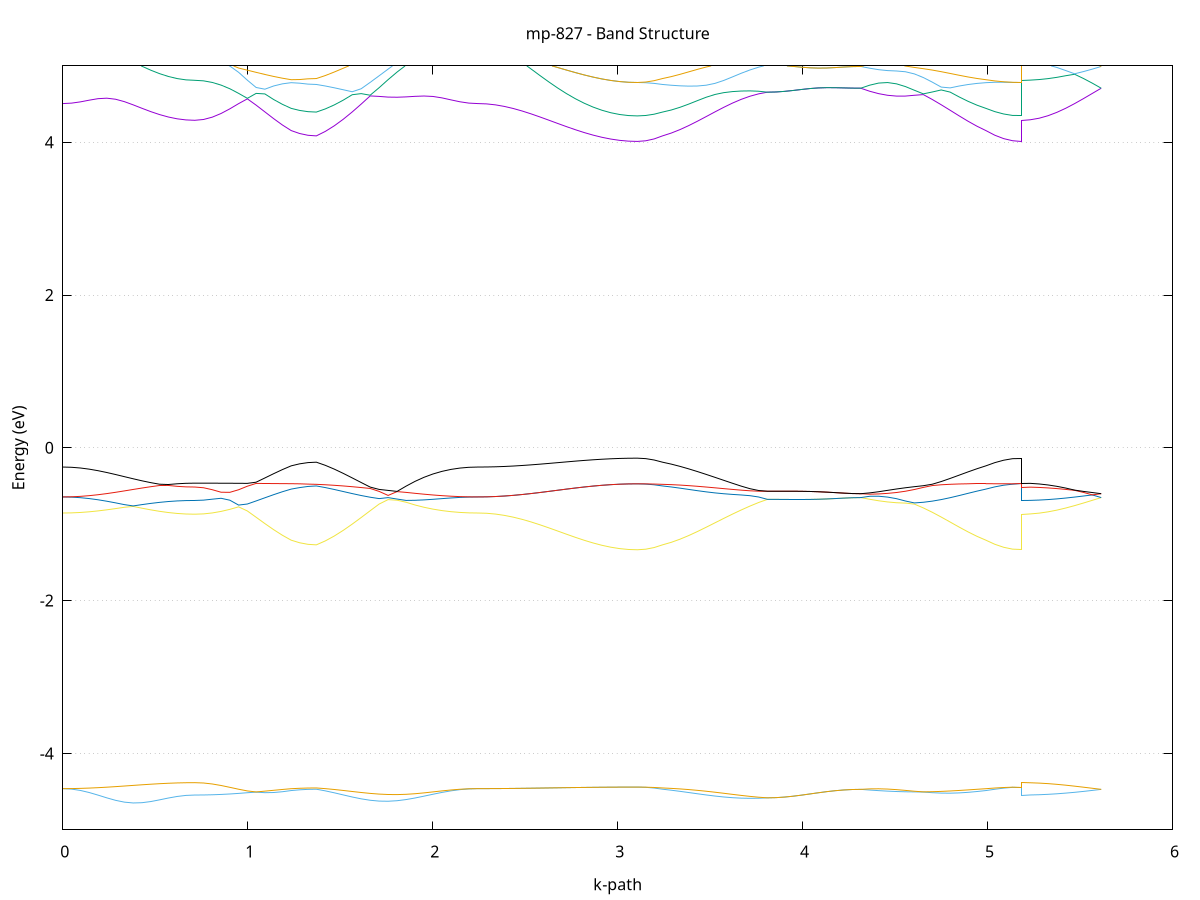 set title 'mp-827 - Band Structure'
set xlabel 'k-path'
set ylabel 'Energy (eV)'
set grid y
set yrange [-5:5]
set terminal png size 800,600
set output 'mp-827_bands_gnuplot.png'
plot '-' using 1:2 with lines notitle, '-' using 1:2 with lines notitle, '-' using 1:2 with lines notitle, '-' using 1:2 with lines notitle, '-' using 1:2 with lines notitle, '-' using 1:2 with lines notitle, '-' using 1:2 with lines notitle, '-' using 1:2 with lines notitle, '-' using 1:2 with lines notitle, '-' using 1:2 with lines notitle, '-' using 1:2 with lines notitle, '-' using 1:2 with lines notitle, '-' using 1:2 with lines notitle, '-' using 1:2 with lines notitle, '-' using 1:2 with lines notitle, '-' using 1:2 with lines notitle, '-' using 1:2 with lines notitle, '-' using 1:2 with lines notitle, '-' using 1:2 with lines notitle, '-' using 1:2 with lines notitle, '-' using 1:2 with lines notitle, '-' using 1:2 with lines notitle, '-' using 1:2 with lines notitle, '-' using 1:2 with lines notitle, '-' using 1:2 with lines notitle, '-' using 1:2 with lines notitle, '-' using 1:2 with lines notitle, '-' using 1:2 with lines notitle, '-' using 1:2 with lines notitle, '-' using 1:2 with lines notitle, '-' using 1:2 with lines notitle, '-' using 1:2 with lines notitle, '-' using 1:2 with lines notitle, '-' using 1:2 with lines notitle, '-' using 1:2 with lines notitle, '-' using 1:2 with lines notitle, '-' using 1:2 with lines notitle, '-' using 1:2 with lines notitle, '-' using 1:2 with lines notitle, '-' using 1:2 with lines notitle, '-' using 1:2 with lines notitle, '-' using 1:2 with lines notitle, '-' using 1:2 with lines notitle, '-' using 1:2 with lines notitle, '-' using 1:2 with lines notitle, '-' using 1:2 with lines notitle, '-' using 1:2 with lines notitle, '-' using 1:2 with lines notitle, '-' using 1:2 with lines notitle, '-' using 1:2 with lines notitle, '-' using 1:2 with lines notitle, '-' using 1:2 with lines notitle, '-' using 1:2 with lines notitle, '-' using 1:2 with lines notitle, '-' using 1:2 with lines notitle, '-' using 1:2 with lines notitle, '-' using 1:2 with lines notitle, '-' using 1:2 with lines notitle, '-' using 1:2 with lines notitle, '-' using 1:2 with lines notitle, '-' using 1:2 with lines notitle, '-' using 1:2 with lines notitle, '-' using 1:2 with lines notitle, '-' using 1:2 with lines notitle, '-' using 1:2 with lines notitle, '-' using 1:2 with lines notitle, '-' using 1:2 with lines notitle, '-' using 1:2 with lines notitle, '-' using 1:2 with lines notitle, '-' using 1:2 with lines notitle, '-' using 1:2 with lines notitle, '-' using 1:2 with lines notitle, '-' using 1:2 with lines notitle, '-' using 1:2 with lines notitle, '-' using 1:2 with lines notitle, '-' using 1:2 with lines notitle, '-' using 1:2 with lines notitle, '-' using 1:2 with lines notitle, '-' using 1:2 with lines notitle, '-' using 1:2 with lines notitle, '-' using 1:2 with lines notitle, '-' using 1:2 with lines notitle, '-' using 1:2 with lines notitle, '-' using 1:2 with lines notitle, '-' using 1:2 with lines notitle, '-' using 1:2 with lines notitle, '-' using 1:2 with lines notitle, '-' using 1:2 with lines notitle, '-' using 1:2 with lines notitle, '-' using 1:2 with lines notitle, '-' using 1:2 with lines notitle, '-' using 1:2 with lines notitle, '-' using 1:2 with lines notitle, '-' using 1:2 with lines notitle, '-' using 1:2 with lines notitle, '-' using 1:2 with lines notitle
0.000000 -28.776190
0.047570 -28.776090
0.095139 -28.775990
0.142709 -28.775790
0.190279 -28.775390
0.237848 -28.774990
0.285418 -28.774590
0.332988 -28.774090
0.380557 -28.773590
0.428127 -28.773190
0.475696 -28.772690
0.523266 -28.772290
0.570836 -28.771990
0.618405 -28.771790
0.665975 -28.771590
0.713545 -28.771590
0.713545 -28.771590
0.760943 -28.771490
0.808341 -28.771390
0.855739 -28.771190
0.903137 -28.770890
0.950536 -28.770590
0.997934 -28.770190
1.045332 -28.769790
1.092730 -28.769390
1.140128 -28.768990
1.187527 -28.768590
1.234925 -28.768190
1.234925 -28.768190
1.280218 -28.768090
1.325512 -28.767890
1.370806 -28.767890
1.370806 -28.767890
1.419318 -28.768190
1.467830 -28.768590
1.516343 -28.768990
1.564855 -28.769490
1.613368 -28.770090
1.661880 -28.770690
1.710393 -28.771290
1.758905 -28.771990
1.807417 -28.772590
1.855930 -28.773290
1.904442 -28.773890
1.952955 -28.774390
2.001467 -28.774890
2.049980 -28.775390
2.098492 -28.775690
2.147004 -28.775990
2.195517 -28.776090
2.244029 -28.776190
2.244029 -28.776190
2.291951 -28.775890
2.339872 -28.775190
2.387794 -28.773890
2.435715 -28.772190
2.483637 -28.770090
2.531558 -28.767590
2.579480 -28.764890
2.627401 -28.761990
2.675323 -28.758990
2.723244 -28.755990
2.771166 -28.756890
2.819087 -28.759490
2.867009 -28.761790
2.914930 -28.763790
2.962852 -28.765390
3.010773 -28.766590
3.058694 -28.767290
3.106616 -28.767590
3.106616 -28.767590
3.151910 -28.767590
3.197203 -28.767690
3.242497 -28.767890
3.242497 -28.767890
3.289779 -28.767890
3.337062 -28.767690
3.384345 -28.767290
3.431627 -28.766590
3.478910 -28.765690
3.526192 -28.764590
3.573475 -28.763390
3.620758 -28.761890
3.668040 -28.760390
3.715323 -28.758690
3.762605 -28.756890
3.809888 -28.755090
3.809888 -28.755090
3.855756 -28.755090
3.901625 -28.755090
3.947493 -28.755090
3.993361 -28.755090
4.039230 -28.755090
4.085098 -28.755090
4.130967 -28.755090
4.176835 -28.754990
4.222703 -28.754990
4.268572 -28.754990
4.314440 -28.754990
4.314440 -28.754990
4.362772 -28.756890
4.411104 -28.758590
4.459436 -28.760290
4.507768 -28.761790
4.556100 -28.763190
4.604432 -28.764490
4.652764 -28.765590
4.701096 -28.766490
4.749427 -28.767190
4.797759 -28.767790
4.846091 -28.768190
4.894423 -28.768390
4.942755 -28.768390
4.991087 -28.768190
4.991087 -28.768190
5.039128 -28.767890
5.087169 -28.767690
5.135211 -28.767590
5.183252 -28.767590
5.183252 -28.771590
5.231173 -28.771290
5.279095 -28.770590
5.327016 -28.769390
5.374938 -28.767690
5.422859 -28.765690
5.470781 -28.763290
5.518702 -28.760690
5.566624 -28.757890
5.614545 -28.754990
e
0.000000 -28.735190
0.047570 -28.735190
0.095139 -28.735290
0.142709 -28.735490
0.190279 -28.735690
0.237848 -28.735990
0.285418 -28.736290
0.332988 -28.736590
0.380557 -28.736990
0.428127 -28.737290
0.475696 -28.737590
0.523266 -28.737890
0.570836 -28.738090
0.618405 -28.738290
0.665975 -28.738390
0.713545 -28.738390
0.713545 -28.738390
0.760943 -28.738390
0.808341 -28.738490
0.855739 -28.738690
0.903137 -28.738890
0.950536 -28.739190
0.997934 -28.739490
1.045332 -28.739890
1.092730 -28.740190
1.140128 -28.740590
1.187527 -28.740890
1.234925 -28.741190
1.234925 -28.741190
1.280218 -28.741290
1.325512 -28.741390
1.370806 -28.741390
1.370806 -28.741390
1.419318 -28.741190
1.467830 -28.740890
1.516343 -28.740490
1.564855 -28.740090
1.613368 -28.739690
1.661880 -28.739190
1.710393 -28.738690
1.758905 -28.738190
1.807417 -28.737690
1.855930 -28.737290
1.904442 -28.736790
1.952955 -28.736390
2.001467 -28.736090
2.049980 -28.735690
2.098492 -28.735490
2.147004 -28.735290
2.195517 -28.735190
2.244029 -28.735190
2.244029 -28.735190
2.291951 -28.735390
2.339872 -28.736190
2.387794 -28.737390
2.435715 -28.738990
2.483637 -28.740990
2.531558 -28.743290
2.579480 -28.745890
2.627401 -28.748590
2.675323 -28.751390
2.723244 -28.754190
2.771166 -28.753090
2.819087 -28.750390
2.867009 -28.747890
2.914930 -28.745790
2.962852 -28.744090
3.010773 -28.742790
3.058694 -28.741990
3.106616 -28.741690
3.106616 -28.741690
3.151910 -28.741690
3.197203 -28.741590
3.242497 -28.741390
3.242497 -28.741390
3.289779 -28.741390
3.337062 -28.741690
3.384345 -28.742190
3.431627 -28.742990
3.478910 -28.743990
3.526192 -28.745190
3.573475 -28.746590
3.620758 -28.748090
3.668040 -28.749790
3.715323 -28.751490
3.762605 -28.753290
3.809888 -28.755090
3.809888 -28.755090
3.855756 -28.755090
3.901625 -28.755090
3.947493 -28.755090
3.993361 -28.755090
4.039230 -28.755090
4.085098 -28.755090
4.130967 -28.755090
4.176835 -28.754990
4.222703 -28.754990
4.268572 -28.754990
4.314440 -28.754990
4.314440 -28.754990
4.362772 -28.753190
4.411104 -28.751390
4.459436 -28.749790
4.507768 -28.748190
4.556100 -28.746790
4.604432 -28.745490
4.652764 -28.744290
4.701096 -28.743290
4.749427 -28.742490
4.797759 -28.741890
4.846091 -28.741390
4.894423 -28.741090
4.942755 -28.741090
4.991087 -28.741190
4.991087 -28.741190
5.039128 -28.741390
5.087169 -28.741590
5.135211 -28.741690
5.183252 -28.741690
5.183252 -28.738390
5.231173 -28.738690
5.279095 -28.739390
5.327016 -28.740590
5.374938 -28.742290
5.422859 -28.744390
5.470781 -28.746690
5.518702 -28.749390
5.566624 -28.752190
5.614545 -28.754990
e
0.000000 -22.257390
0.047570 -22.257190
0.095139 -22.256690
0.142709 -22.255990
0.190279 -22.254990
0.237848 -22.253690
0.285418 -22.252390
0.332988 -22.250990
0.380557 -22.249490
0.428127 -22.247990
0.475696 -22.246690
0.523266 -22.245490
0.570836 -22.244490
0.618405 -22.243790
0.665975 -22.243390
0.713545 -22.243190
0.713545 -22.243190
0.760943 -22.242990
0.808341 -22.242190
0.855739 -22.240990
0.903137 -22.239390
0.950536 -22.237390
0.997934 -22.235190
1.045332 -22.232790
1.092730 -22.230390
1.140128 -22.227990
1.187527 -22.225690
1.234925 -22.223690
1.234925 -22.223690
1.280218 -22.222590
1.325512 -22.221990
1.370806 -22.221690
1.370806 -22.221690
1.419318 -22.223390
1.467830 -22.225490
1.516343 -22.227890
1.564855 -22.230490
1.613368 -22.233390
1.661880 -22.236290
1.710393 -22.239190
1.758905 -22.242090
1.807417 -22.244690
1.855930 -22.247190
1.904442 -22.249390
1.952955 -22.251490
2.001467 -22.253290
2.049980 -22.254690
2.098492 -22.255890
2.147004 -22.256690
2.195517 -22.257190
2.244029 -22.257390
2.244029 -22.257390
2.291951 -22.257090
2.339872 -22.256290
2.387794 -22.254990
2.435715 -22.253290
2.483637 -22.251090
2.531558 -22.248590
2.579480 -22.245590
2.627401 -22.242590
2.675323 -22.239490
2.723244 -22.236290
2.771166 -22.233290
2.819087 -22.230490
2.867009 -22.227890
2.914930 -22.225590
2.962852 -22.223790
3.010773 -22.222490
3.058694 -22.221690
3.106616 -22.221390
3.106616 -22.221390
3.151910 -22.221190
3.197203 -22.220590
3.242497 -22.221690
3.242497 -22.221690
3.289779 -22.222590
3.337062 -22.223190
3.384345 -22.223690
3.431627 -22.223990
3.478910 -22.224090
3.526192 -22.223990
3.573475 -22.223690
3.620758 -22.223290
3.668040 -22.222690
3.715323 -22.221990
3.762605 -22.221290
3.809888 -22.220490
3.809888 -22.220490
3.855756 -22.220590
3.901625 -22.220590
3.947493 -22.220690
3.993361 -22.220790
4.039230 -22.220890
4.085098 -22.221090
4.130967 -22.221090
4.176835 -22.221190
4.222703 -22.221290
4.268572 -22.221390
4.314440 -22.221390
4.314440 -22.221390
4.362772 -22.223690
4.411104 -22.225590
4.459436 -22.227290
4.507768 -22.228490
4.556100 -22.229390
4.604432 -22.229890
4.652764 -22.230090
4.701096 -22.229890
4.749427 -22.229390
4.797759 -22.228690
4.846091 -22.227690
4.894423 -22.226390
4.942755 -22.225090
4.991087 -22.223690
4.991087 -22.223690
5.039128 -22.221990
5.087169 -22.220690
5.135211 -22.221190
5.183252 -22.221390
5.183252 -22.243190
5.231173 -22.242890
5.279095 -22.241890
5.327016 -22.240290
5.374938 -22.238090
5.422859 -22.235390
5.470781 -22.232290
5.518702 -22.228790
5.566624 -22.225190
5.614545 -22.221390
e
0.000000 -22.179790
0.047570 -22.180090
0.095139 -22.180690
0.142709 -22.181690
0.190279 -22.183090
0.237848 -22.184690
0.285418 -22.186590
0.332988 -22.188690
0.380557 -22.190690
0.428127 -22.192690
0.475696 -22.194590
0.523266 -22.196290
0.570836 -22.197690
0.618405 -22.198690
0.665975 -22.199290
0.713545 -22.199490
0.713545 -22.199490
0.760943 -22.199690
0.808341 -22.200390
0.855739 -22.201590
0.903137 -22.203090
0.950536 -22.204990
0.997934 -22.207090
1.045332 -22.209290
1.092730 -22.211590
1.140128 -22.213790
1.187527 -22.215890
1.234925 -22.217790
1.234925 -22.217790
1.280218 -22.218790
1.325512 -22.219390
1.370806 -22.219590
1.370806 -22.219590
1.419318 -22.217990
1.467830 -22.215990
1.516343 -22.213690
1.564855 -22.210990
1.613368 -22.208190
1.661880 -22.205190
1.710393 -22.202090
1.758905 -22.198890
1.807417 -22.195690
1.855930 -22.192790
1.904442 -22.189990
1.952955 -22.187390
2.001467 -22.185190
2.049980 -22.183290
2.098492 -22.181790
2.147004 -22.180690
2.195517 -22.180090
2.244029 -22.179790
2.244029 -22.179790
2.291951 -22.180090
2.339872 -22.180990
2.387794 -22.182490
2.435715 -22.184590
2.483637 -22.187090
2.531558 -22.189790
2.579480 -22.192890
2.627401 -22.196290
2.675323 -22.199690
2.723244 -22.203090
2.771166 -22.206490
2.819087 -22.209590
2.867009 -22.212390
2.914930 -22.214890
2.962852 -22.216990
3.010773 -22.218390
3.058694 -22.219290
3.106616 -22.219590
3.106616 -22.219590
3.151910 -22.219890
3.197203 -22.220590
3.242497 -22.219590
3.242497 -22.219590
3.289779 -22.218790
3.337062 -22.218090
3.384345 -22.217690
3.431627 -22.217390
3.478910 -22.217290
3.526192 -22.217290
3.573475 -22.217590
3.620758 -22.217990
3.668040 -22.218490
3.715323 -22.219090
3.762605 -22.219790
3.809888 -22.220490
3.809888 -22.220490
3.855756 -22.220590
3.901625 -22.220590
3.947493 -22.220690
3.993361 -22.220790
4.039230 -22.220890
4.085098 -22.221090
4.130967 -22.221090
4.176835 -22.221190
4.222703 -22.221290
4.268572 -22.221390
4.314440 -22.221390
4.314440 -22.221390
4.362772 -22.219090
4.411104 -22.216990
4.459436 -22.215290
4.507768 -22.213990
4.556100 -22.212990
4.604432 -22.212290
4.652764 -22.212090
4.701096 -22.212190
4.749427 -22.212590
4.797759 -22.213190
4.846091 -22.214090
4.894423 -22.215190
4.942755 -22.216390
4.991087 -22.217790
4.991087 -22.217790
5.039128 -22.219390
5.087169 -22.220490
5.135211 -22.219890
5.183252 -22.219590
5.183252 -22.199490
5.231173 -22.199790
5.279095 -22.200890
5.327016 -22.202490
5.374938 -22.204590
5.422859 -22.207290
5.470781 -22.210490
5.518702 -22.213890
5.566624 -22.217590
5.614545 -22.221390
e
0.000000 -17.941990
0.047570 -17.942090
0.095139 -17.942190
0.142709 -17.942290
0.190279 -17.942590
0.237848 -17.942890
0.285418 -17.943290
0.332988 -17.943590
0.380557 -17.943990
0.428127 -17.944390
0.475696 -17.944690
0.523266 -17.944990
0.570836 -17.945290
0.618405 -17.945490
0.665975 -17.945590
0.713545 -17.945590
0.713545 -17.945590
0.760943 -17.945690
0.808341 -17.945890
0.855739 -17.946090
0.903137 -17.946490
0.950536 -17.946990
0.997934 -17.947490
1.045332 -17.948090
1.092730 -17.948790
1.140128 -17.949490
1.187527 -17.950090
1.234925 -17.950790
1.234925 -17.950790
1.280218 -17.951290
1.325512 -17.951790
1.370806 -17.951890
1.370806 -17.951890
1.419318 -17.951890
1.467830 -17.951790
1.516343 -17.951590
1.564855 -17.951290
1.613368 -17.950890
1.661880 -17.950390
1.710393 -17.949790
1.758905 -17.948990
1.807417 -17.948190
1.855930 -17.947290
1.904442 -17.946290
1.952955 -17.945390
2.001467 -17.944490
2.049980 -17.943590
2.098492 -17.942990
2.147004 -17.942390
2.195517 -17.942090
2.244029 -17.941990
2.244029 -17.941990
2.291951 -17.942090
2.339872 -17.942290
2.387794 -17.942690
2.435715 -17.943190
2.483637 -17.943790
2.531558 -17.944490
2.579480 -17.945290
2.627401 -17.946090
2.675323 -17.946990
2.723244 -17.947790
2.771166 -17.948590
2.819087 -17.949490
2.867009 -17.950190
2.914930 -17.950790
2.962852 -17.951290
3.010773 -17.951590
3.058694 -17.951890
3.106616 -17.951890
3.106616 -17.951890
3.151910 -17.951990
3.197203 -17.951890
3.242497 -17.951890
3.242497 -17.951890
3.289779 -17.951890
3.337062 -17.951690
3.384345 -17.951290
3.431627 -17.950890
3.478910 -17.950290
3.526192 -17.949590
3.573475 -17.948890
3.620758 -17.947990
3.668040 -17.947190
3.715323 -17.946290
3.762605 -17.945490
3.809888 -17.944890
3.809888 -17.944890
3.855756 -17.944890
3.901625 -17.944790
3.947493 -17.944590
3.993361 -17.944490
4.039230 -17.944290
4.085098 -17.944090
4.130967 -17.943890
4.176835 -17.943690
4.222703 -17.943490
4.268572 -17.943490
4.314440 -17.943390
4.314440 -17.943390
4.362772 -17.943690
4.411104 -17.943990
4.459436 -17.944290
4.507768 -17.944790
4.556100 -17.945190
4.604432 -17.945790
4.652764 -17.946390
4.701096 -17.946990
4.749427 -17.947690
4.797759 -17.948390
4.846091 -17.949090
4.894423 -17.949690
4.942755 -17.950290
4.991087 -17.950790
4.991087 -17.950790
5.039128 -17.951290
5.087169 -17.951690
5.135211 -17.951890
5.183252 -17.951890
5.183252 -17.945590
5.231173 -17.945590
5.279095 -17.945490
5.327016 -17.945390
5.374938 -17.945090
5.422859 -17.944790
5.470781 -17.944490
5.518702 -17.944190
5.566624 -17.943790
5.614545 -17.943390
e
0.000000 -17.941990
0.047570 -17.941990
0.095139 -17.941890
0.142709 -17.941890
0.190279 -17.941790
0.237848 -17.941690
0.285418 -17.941590
0.332988 -17.941490
0.380557 -17.941490
0.428127 -17.941390
0.475696 -17.941390
0.523266 -17.941390
0.570836 -17.941390
0.618405 -17.941390
0.665975 -17.941390
0.713545 -17.941390
0.713545 -17.941390
0.760943 -17.941590
0.808341 -17.941890
0.855739 -17.942390
0.903137 -17.943190
0.950536 -17.944090
0.997934 -17.945090
1.045332 -17.946090
1.092730 -17.947190
1.140128 -17.948290
1.187527 -17.949290
1.234925 -17.950190
1.234925 -17.950190
1.280218 -17.950390
1.325512 -17.950490
1.370806 -17.950490
1.370806 -17.950490
1.419318 -17.949290
1.467830 -17.947890
1.516343 -17.946390
1.564855 -17.944890
1.613368 -17.943490
1.661880 -17.942190
1.710393 -17.941190
1.758905 -17.940390
1.807417 -17.939890
1.855930 -17.939690
1.904442 -17.939690
1.952955 -17.939990
2.001467 -17.940390
2.049980 -17.940790
2.098492 -17.941290
2.147004 -17.941690
2.195517 -17.941990
2.244029 -17.941990
2.244029 -17.941990
2.291951 -17.942090
2.339872 -17.942290
2.387794 -17.942690
2.435715 -17.943190
2.483637 -17.943790
2.531558 -17.944490
2.579480 -17.945290
2.627401 -17.946090
2.675323 -17.946990
2.723244 -17.947790
2.771166 -17.948590
2.819087 -17.949490
2.867009 -17.950190
2.914930 -17.950790
2.962852 -17.951290
3.010773 -17.951590
3.058694 -17.951890
3.106616 -17.951890
3.106616 -17.951890
3.151910 -17.951790
3.197203 -17.951290
3.242497 -17.950490
3.242497 -17.950490
3.289779 -17.949690
3.337062 -17.948890
3.384345 -17.947890
3.431627 -17.946990
3.478910 -17.946090
3.526192 -17.945290
3.573475 -17.944690
3.620758 -17.944290
3.668040 -17.944090
3.715323 -17.944090
3.762605 -17.944390
3.809888 -17.944890
3.809888 -17.944890
3.855756 -17.944890
3.901625 -17.944790
3.947493 -17.944590
3.993361 -17.944490
4.039230 -17.944290
4.085098 -17.944090
4.130967 -17.943890
4.176835 -17.943690
4.222703 -17.943490
4.268572 -17.943490
4.314440 -17.943390
4.314440 -17.943390
4.362772 -17.943190
4.411104 -17.943090
4.459436 -17.943090
4.507768 -17.943190
4.556100 -17.943490
4.604432 -17.943890
4.652764 -17.944490
4.701096 -17.945190
4.749427 -17.945990
4.797759 -17.946890
4.846091 -17.947790
4.894423 -17.948690
4.942755 -17.949490
4.991087 -17.950190
4.991087 -17.950190
5.039128 -17.950990
5.087169 -17.951490
5.135211 -17.951890
5.183252 -17.951890
5.183252 -17.941390
5.231173 -17.941490
5.279095 -17.941590
5.327016 -17.941690
5.374938 -17.941890
5.422859 -17.942090
5.470781 -17.942390
5.518702 -17.942690
5.566624 -17.943090
5.614545 -17.943390
e
0.000000 -12.508390
0.047570 -12.508390
0.095139 -12.508690
0.142709 -12.509090
0.190279 -12.509590
0.237848 -12.510190
0.285418 -12.510890
0.332988 -12.511490
0.380557 -12.512190
0.428127 -12.512790
0.475696 -12.513290
0.523266 -12.513790
0.570836 -12.514190
0.618405 -12.514390
0.665975 -12.514590
0.713545 -12.514590
0.713545 -12.514590
0.760943 -12.514990
0.808341 -12.515990
0.855739 -12.517590
0.903137 -12.519690
0.950536 -12.521990
0.997934 -12.524590
1.045332 -12.527090
1.092730 -12.529490
1.140128 -12.531690
1.187527 -12.533590
1.234925 -12.535290
1.234925 -12.535290
1.280218 -12.536090
1.325512 -12.536590
1.370806 -12.536690
1.370806 -12.536690
1.419318 -12.535490
1.467830 -12.533890
1.516343 -12.531990
1.564855 -12.529890
1.613368 -12.527490
1.661880 -12.524990
1.710393 -12.522490
1.758905 -12.519990
1.807417 -12.517690
1.855930 -12.515590
1.904442 -12.513690
1.952955 -12.512190
2.001467 -12.510890
2.049980 -12.509890
2.098492 -12.509190
2.147004 -12.508690
2.195517 -12.508490
2.244029 -12.508390
2.244029 -12.508390
2.291951 -12.505590
2.339872 -12.497390
2.387794 -12.484090
2.435715 -12.465790
2.483637 -12.443290
2.531558 -12.416890
2.579480 -12.387590
2.627401 -12.356190
2.675323 -12.349490
2.723244 -12.382990
2.771166 -12.415090
2.819087 -12.445090
2.867009 -12.471890
2.914930 -12.494890
2.962852 -12.513490
3.010773 -12.527090
3.058694 -12.535390
3.106616 -12.538190
3.106616 -12.538190
3.151910 -12.538090
3.197203 -12.537590
3.242497 -12.536690
3.242497 -12.536690
3.289779 -12.534390
3.337062 -12.528890
3.384345 -12.520090
3.431627 -12.508390
3.478910 -12.493790
3.526192 -12.476490
3.573475 -12.456890
3.620758 -12.435290
3.668040 -12.411990
3.715323 -12.387390
3.762605 -12.361890
3.809888 -12.335990
3.809888 -12.335990
3.855756 -12.336090
3.901625 -12.336090
3.947493 -12.336290
3.993361 -12.336690
4.039230 -12.337590
4.085098 -12.339490
4.130967 -12.341990
4.176835 -12.344590
4.222703 -12.346690
4.268572 -12.347990
4.314440 -12.348390
4.314440 -12.348390
4.362772 -12.353290
4.411104 -12.373890
4.459436 -12.394690
4.507768 -12.414990
4.556100 -12.434590
4.604432 -12.452990
4.652764 -12.470090
4.701096 -12.485590
4.749427 -12.499390
4.797759 -12.511090
4.846091 -12.520690
4.894423 -12.527990
4.942755 -12.532890
4.991087 -12.535290
4.991087 -12.535290
5.039128 -12.536590
5.087169 -12.537490
5.135211 -12.537990
5.183252 -12.538190
5.183252 -12.514590
5.231173 -12.511890
5.279095 -12.503790
5.327016 -12.490590
5.374938 -12.472490
5.422859 -12.450090
5.470781 -12.423990
5.518702 -12.394990
5.566624 -12.363690
5.614545 -12.348390
e
0.000000 -12.302290
0.047570 -12.302590
0.095139 -12.303290
0.142709 -12.304490
0.190279 -12.306090
0.237848 -12.307990
0.285418 -12.315990
0.332988 -12.324890
0.380557 -12.333890
0.428127 -12.342690
0.475696 -12.350890
0.523266 -12.358090
0.570836 -12.364090
0.618405 -12.368490
0.665975 -12.371290
0.713545 -12.372190
0.713545 -12.372190
0.760943 -12.371990
0.808341 -12.371190
0.855739 -12.369990
0.903137 -12.368390
0.950536 -12.366690
0.997934 -12.364790
1.045332 -12.362790
1.092730 -12.360990
1.140128 -12.359290
1.187527 -12.357790
1.234925 -12.356490
1.234925 -12.356490
1.280218 -12.355490
1.325512 -12.353890
1.370806 -12.352190
1.370806 -12.352190
1.419318 -12.350490
1.467830 -12.348190
1.516343 -12.345390
1.564855 -12.341990
1.613368 -12.338090
1.661880 -12.333590
1.710393 -12.328690
1.758905 -12.323590
1.807417 -12.318190
1.855930 -12.312690
1.904442 -12.307390
1.952955 -12.302290
2.001467 -12.297690
2.049980 -12.298790
2.098492 -12.300390
2.147004 -12.301490
2.195517 -12.302090
2.244029 -12.302290
2.244029 -12.302290
2.291951 -12.302990
2.339872 -12.304790
2.387794 -12.307390
2.435715 -12.310490
2.483637 -12.314090
2.531558 -12.317990
2.579480 -12.322190
2.627401 -12.326390
2.675323 -12.330690
2.723244 -12.334890
2.771166 -12.338890
2.819087 -12.342590
2.867009 -12.345890
2.914930 -12.348790
2.962852 -12.351090
3.010773 -12.352790
3.058694 -12.353790
3.106616 -12.354190
3.106616 -12.354190
3.151910 -12.353990
3.197203 -12.353290
3.242497 -12.352190
3.242497 -12.352190
3.289779 -12.350990
3.337062 -12.349190
3.384345 -12.346690
3.431627 -12.343690
3.478910 -12.340090
3.526192 -12.335890
3.573475 -12.331190
3.620758 -12.325990
3.668040 -12.320490
3.715323 -12.314590
3.762605 -12.311990
3.809888 -12.335990
3.809888 -12.335990
3.855756 -12.336090
3.901625 -12.336090
3.947493 -12.336290
3.993361 -12.336690
4.039230 -12.337590
4.085098 -12.339490
4.130967 -12.341990
4.176835 -12.344590
4.222703 -12.346690
4.268572 -12.347990
4.314440 -12.348390
4.314440 -12.348390
4.362772 -12.349990
4.411104 -12.352690
4.459436 -12.354490
4.507768 -12.355990
4.556100 -12.357190
4.604432 -12.357990
4.652764 -12.358590
4.701096 -12.358990
4.749427 -12.359090
4.797759 -12.358890
4.846091 -12.358590
4.894423 -12.358090
4.942755 -12.357390
4.991087 -12.356490
4.991087 -12.356490
5.039128 -12.355490
5.087169 -12.354790
5.135211 -12.354290
5.183252 -12.354190
5.183252 -12.372190
5.231173 -12.371890
5.279095 -12.370790
5.327016 -12.368990
5.374938 -12.366590
5.422859 -12.363690
5.470781 -12.360290
5.518702 -12.356490
5.566624 -12.352490
5.614545 -12.348390
e
0.000000 -12.302290
0.047570 -12.301490
0.095139 -12.299090
0.142709 -12.295190
0.190279 -12.300390
0.237848 -12.307790
0.285418 -12.310190
0.332988 -12.312490
0.380557 -12.314890
0.428127 -12.317190
0.475696 -12.319290
0.523266 -12.321290
0.570836 -12.322790
0.618405 -12.323990
0.665975 -12.324690
0.713545 -12.324990
0.713545 -12.324990
0.760943 -12.323990
0.808341 -12.321190
0.855739 -12.316590
0.903137 -12.310490
0.950536 -12.302990
0.997934 -12.307690
1.045332 -12.314990
1.092730 -12.322390
1.140128 -12.329690
1.187527 -12.336390
1.234925 -12.342390
1.234925 -12.342390
1.280218 -12.345890
1.325512 -12.348990
1.370806 -12.351190
1.370806 -12.351190
1.419318 -12.348690
1.467830 -12.345690
1.516343 -12.342090
1.564855 -12.338090
1.613368 -12.333690
1.661880 -12.329090
1.710393 -12.324190
1.758905 -12.319290
1.807417 -12.314290
1.855930 -12.309390
1.904442 -12.304590
1.952955 -12.300190
2.001467 -12.296790
2.049980 -12.296390
2.098492 -12.298890
2.147004 -12.300790
2.195517 -12.301890
2.244029 -12.302290
2.244029 -12.302290
2.291951 -12.302990
2.339872 -12.304790
2.387794 -12.307390
2.435715 -12.310490
2.483637 -12.314090
2.531558 -12.317990
2.579480 -12.322190
2.627401 -12.326390
2.675323 -12.330690
2.723244 -12.334890
2.771166 -12.338890
2.819087 -12.342590
2.867009 -12.345890
2.914930 -12.348790
2.962852 -12.351090
3.010773 -12.352790
3.058694 -12.353790
3.106616 -12.354190
3.106616 -12.354190
3.151910 -12.353790
3.197203 -12.352790
3.242497 -12.351190
3.242497 -12.351190
3.289779 -12.349490
3.337062 -12.347190
3.384345 -12.344190
3.431627 -12.340490
3.478910 -12.336290
3.526192 -12.331490
3.573475 -12.326190
3.620758 -12.320390
3.668040 -12.314190
3.715323 -12.307790
3.762605 -12.306290
3.809888 -12.301790
3.809888 -12.301790
3.855756 -12.305190
3.901625 -12.310890
3.947493 -12.316590
3.993361 -12.321790
4.039230 -12.326090
4.085098 -12.328890
4.130967 -12.330290
4.176835 -12.330890
4.222703 -12.331090
4.268572 -12.331190
4.314440 -12.331190
4.314440 -12.331190
4.362772 -12.345190
4.411104 -12.340890
4.459436 -12.335490
4.507768 -12.329090
4.556100 -12.321890
4.604432 -12.314090
4.652764 -12.305790
4.701096 -12.303990
4.749427 -12.311590
4.797759 -12.318790
4.846091 -12.325690
4.894423 -12.331990
4.942755 -12.337590
4.991087 -12.342390
4.991087 -12.342390
5.039128 -12.347390
5.087169 -12.351090
5.135211 -12.353390
5.183252 -12.354190
5.183252 -12.324990
5.231173 -12.325290
5.279095 -12.326390
5.327016 -12.328090
5.374938 -12.330390
5.422859 -12.333290
5.470781 -12.336690
5.518702 -12.340390
5.566624 -12.344290
5.614545 -12.331190
e
0.000000 -12.285990
0.047570 -12.286990
0.095139 -12.289790
0.142709 -12.294290
0.190279 -12.289990
0.237848 -12.284990
0.285418 -12.284590
0.332988 -12.284190
0.380557 -12.283890
0.428127 -12.283590
0.475696 -12.283390
0.523266 -12.283190
0.570836 -12.283090
0.618405 -12.282990
0.665975 -12.282890
0.713545 -12.282890
0.713545 -12.282890
0.760943 -12.283690
0.808341 -12.285990
0.855739 -12.289790
0.903137 -12.294790
0.950536 -12.300890
0.997934 -12.294590
1.045332 -12.285490
1.092730 -12.276090
1.140128 -12.266890
1.187527 -12.258290
1.234925 -12.250590
1.234925 -12.250590
1.280218 -12.245990
1.325512 -12.242190
1.370806 -12.239490
1.370806 -12.239490
1.419318 -12.242890
1.467830 -12.247090
1.516343 -12.251890
1.564855 -12.257190
1.613368 -12.262590
1.661880 -12.268090
1.710393 -12.273490
1.758905 -12.278490
1.807417 -12.283190
1.855930 -12.287390
1.904442 -12.291090
1.952955 -12.294190
2.001467 -12.296190
2.049980 -12.293690
2.098492 -12.290390
2.147004 -12.287990
2.195517 -12.286490
2.244029 -12.285990
2.244029 -12.285990
2.291951 -12.285390
2.339872 -12.283590
2.387794 -12.281090
2.435715 -12.278090
2.483637 -12.274690
2.531558 -12.270890
2.579480 -12.282490
2.627401 -12.315590
2.675323 -12.323490
2.723244 -12.290490
2.771166 -12.258290
2.819087 -12.246790
2.867009 -12.243490
2.914930 -12.240590
2.962852 -12.238290
3.010773 -12.236590
3.058694 -12.235490
3.106616 -12.235190
3.106616 -12.235190
3.151910 -12.235690
3.197203 -12.237090
3.242497 -12.239490
3.242497 -12.239490
3.289779 -12.241790
3.337062 -12.244790
3.384345 -12.248490
3.431627 -12.252790
3.478910 -12.257690
3.526192 -12.263090
3.573475 -12.268990
3.620758 -12.275090
3.668040 -12.281490
3.715323 -12.287990
3.762605 -12.301490
3.809888 -12.301790
3.809888 -12.301790
3.855756 -12.305190
3.901625 -12.310890
3.947493 -12.316590
3.993361 -12.321790
4.039230 -12.326090
4.085098 -12.328890
4.130967 -12.330290
4.176835 -12.330890
4.222703 -12.331090
4.268572 -12.331190
4.314440 -12.331190
4.314440 -12.331190
4.362772 -12.309990
4.411104 -12.288890
4.459436 -12.268790
4.507768 -12.274890
4.556100 -12.281690
4.604432 -12.288890
4.652764 -12.296390
4.701096 -12.297090
4.749427 -12.288390
4.797759 -12.279790
4.846091 -12.271490
4.894423 -12.263690
4.942755 -12.256690
4.991087 -12.250590
4.991087 -12.250590
5.039128 -12.244090
5.087169 -12.239190
5.135211 -12.236190
5.183252 -12.235190
5.183252 -12.282890
5.231173 -12.282490
5.279095 -12.281290
5.327016 -12.279190
5.374938 -12.276390
5.422859 -12.272990
5.470781 -12.268990
5.518702 -12.266290
5.566624 -12.298390
5.614545 -12.331190
e
0.000000 -12.285990
0.047570 -12.285990
0.095139 -12.285790
0.142709 -12.285590
0.190279 -12.285290
0.237848 -12.283590
0.285418 -12.276490
0.332988 -12.268790
0.380557 -12.260890
0.428127 -12.253190
0.475696 -12.245890
0.523266 -12.239490
0.570836 -12.234190
0.618405 -12.230190
0.665975 -12.227690
0.713545 -12.226890
0.713545 -12.226890
0.760943 -12.226990
0.808341 -12.227290
0.855739 -12.227690
0.903137 -12.228290
0.950536 -12.228990
0.997934 -12.229790
1.045332 -12.230590
1.092730 -12.231490
1.140128 -12.232290
1.187527 -12.233090
1.234925 -12.233790
1.234925 -12.233790
1.280218 -12.234590
1.325512 -12.236290
1.370806 -12.238190
1.370806 -12.238190
1.419318 -12.240590
1.467830 -12.243690
1.516343 -12.247290
1.564855 -12.251490
1.613368 -12.255990
1.661880 -12.260790
1.710393 -12.265890
1.758905 -12.270890
1.807417 -12.275890
1.855930 -12.280790
1.904442 -12.285290
1.952955 -12.289490
2.001467 -12.293190
2.049980 -12.292690
2.098492 -12.289890
2.147004 -12.287690
2.195517 -12.286490
2.244029 -12.285990
2.244029 -12.285990
2.291951 -12.285390
2.339872 -12.283590
2.387794 -12.281090
2.435715 -12.278090
2.483637 -12.274690
2.531558 -12.270890
2.579480 -12.266890
2.627401 -12.262790
2.675323 -12.258590
2.723244 -12.254490
2.771166 -12.250490
2.819087 -12.246790
2.867009 -12.243490
2.914930 -12.240590
2.962852 -12.238290
3.010773 -12.236590
3.058694 -12.235490
3.106616 -12.235190
3.106616 -12.235190
3.151910 -12.235490
3.197203 -12.236490
3.242497 -12.238190
3.242497 -12.238190
3.289779 -12.239790
3.337062 -12.242190
3.384345 -12.245190
3.431627 -12.248890
3.478910 -12.253090
3.526192 -12.257990
3.573475 -12.263390
3.620758 -12.269390
3.668040 -12.276190
3.715323 -12.287290
3.762605 -12.294190
3.809888 -12.293490
3.809888 -12.293490
3.855756 -12.290090
3.901625 -12.284590
3.947493 -12.278990
3.993361 -12.273790
4.039230 -12.269090
4.085098 -12.264890
4.130967 -12.261390
4.176835 -12.258690
4.222703 -12.256690
4.268572 -12.255490
4.314440 -12.255090
4.314440 -12.255090
4.362772 -12.258690
4.411104 -12.263290
4.459436 -12.268090
4.507768 -12.248090
4.556100 -12.241190
4.604432 -12.239090
4.652764 -12.237290
4.701096 -12.235790
4.749427 -12.234690
4.797759 -12.233890
4.846091 -12.233390
4.894423 -12.233290
4.942755 -12.233390
4.991087 -12.233790
4.991087 -12.233790
5.039128 -12.234390
5.087169 -12.234790
5.135211 -12.235090
5.183252 -12.235190
5.183252 -12.226890
5.231173 -12.227290
5.279095 -12.228590
5.327016 -12.230690
5.374938 -12.233490
5.422859 -12.236990
5.470781 -12.240990
5.518702 -12.264590
5.566624 -12.259890
5.614545 -12.255090
e
0.000000 -12.149790
0.047570 -12.149690
0.095139 -12.149290
0.142709 -12.148690
0.190279 -12.147890
0.237848 -12.146890
0.285418 -12.145790
0.332988 -12.144590
0.380557 -12.143290
0.428127 -12.142090
0.475696 -12.140990
0.523266 -12.139990
0.570836 -12.139190
0.618405 -12.138490
0.665975 -12.138190
0.713545 -12.137990
0.713545 -12.137990
0.760943 -12.137890
0.808341 -12.137690
0.855739 -12.137290
0.903137 -12.136690
0.950536 -12.135990
0.997934 -12.135190
1.045332 -12.134390
1.092730 -12.133590
1.140128 -12.132790
1.187527 -12.131990
1.234925 -12.131290
1.234925 -12.131290
1.280218 -12.130990
1.325512 -12.130790
1.370806 -12.130690
1.370806 -12.130690
1.419318 -12.131290
1.467830 -12.131990
1.516343 -12.132990
1.564855 -12.134090
1.613368 -12.135290
1.661880 -12.136590
1.710393 -12.138090
1.758905 -12.139590
1.807417 -12.141090
1.855930 -12.142590
1.904442 -12.144090
1.952955 -12.145390
2.001467 -12.146690
2.049980 -12.147790
2.098492 -12.148690
2.147004 -12.149290
2.195517 -12.149690
2.244029 -12.149790
2.244029 -12.149790
2.291951 -12.152990
2.339872 -12.162190
2.387794 -12.177290
2.435715 -12.197590
2.483637 -12.222490
2.531558 -12.251090
2.579480 -12.266890
2.627401 -12.262790
2.675323 -12.258590
2.723244 -12.254490
2.771166 -12.250490
2.819087 -12.227890
2.867009 -12.200090
2.914930 -12.176090
2.962852 -12.156490
3.010773 -12.141890
3.058694 -12.132990
3.106616 -12.129990
3.106616 -12.129990
3.151910 -12.129990
3.197203 -12.130290
3.242497 -12.130690
3.242497 -12.130690
3.289779 -12.132690
3.337062 -12.138190
3.384345 -12.146990
3.431627 -12.158990
3.478910 -12.173990
3.526192 -12.191590
3.573475 -12.211590
3.620758 -12.233490
3.668040 -12.256490
3.715323 -12.276790
3.762605 -12.286490
3.809888 -12.293490
3.809888 -12.293490
3.855756 -12.290090
3.901625 -12.284590
3.947493 -12.278990
3.993361 -12.273790
4.039230 -12.269090
4.085098 -12.264890
4.130967 -12.261390
4.176835 -12.258690
4.222703 -12.256690
4.268572 -12.255490
4.314440 -12.255090
4.314440 -12.255090
4.362772 -12.251990
4.411104 -12.248990
4.459436 -12.246090
4.507768 -12.243290
4.556100 -12.228390
4.604432 -12.210190
4.652764 -12.193290
4.701096 -12.178090
4.749427 -12.164690
4.797759 -12.153290
4.846091 -12.144190
4.894423 -12.137390
4.942755 -12.133090
4.991087 -12.131290
4.991087 -12.131290
5.039128 -12.130790
5.087169 -12.130290
5.135211 -12.130090
5.183252 -12.129990
5.183252 -12.137990
5.231173 -12.140990
5.279095 -12.149990
5.327016 -12.164490
5.374938 -12.184190
5.422859 -12.208190
5.470781 -12.235890
5.518702 -12.245490
5.566624 -12.250190
5.614545 -12.255090
e
0.000000 -6.685290
0.047570 -6.685190
0.095139 -6.684990
0.142709 -6.684690
0.190279 -6.684190
0.237848 -6.688890
0.285418 -6.713790
0.332988 -6.728290
0.380557 -6.732390
0.428127 -6.726290
0.475696 -6.711290
0.523266 -6.689190
0.570836 -6.679690
0.618405 -6.679390
0.665975 -6.679190
0.713545 -6.679190
0.713545 -6.679190
0.760943 -6.680990
0.808341 -6.686390
0.855739 -6.695090
0.903137 -6.706690
0.950536 -6.720690
0.997934 -6.736490
1.045332 -6.753290
1.092730 -6.770490
1.140128 -6.787190
1.187527 -6.802790
1.234925 -6.816590
1.234925 -6.816590
1.280218 -6.823890
1.325512 -6.828390
1.370806 -6.829990
1.370806 -6.829990
1.419318 -6.818990
1.467830 -6.805690
1.516343 -6.790790
1.564855 -6.774990
1.613368 -6.759090
1.661880 -6.743890
1.710393 -6.729890
1.758905 -6.723590
1.807417 -6.727790
1.855930 -6.724790
1.904442 -6.714190
1.952955 -6.695790
2.001467 -6.686690
2.049980 -6.685490
2.098492 -6.685090
2.147004 -6.685090
2.195517 -6.685190
2.244029 -6.685290
2.244029 -6.685290
2.291951 -6.681590
2.339872 -6.670790
2.387794 -6.652890
2.435715 -6.628590
2.483637 -6.598390
2.531558 -6.563090
2.579480 -6.523590
2.627401 -6.532290
2.675323 -6.580290
2.723244 -6.627490
2.771166 -6.672690
2.819087 -6.714590
2.867009 -6.751990
2.914930 -6.783890
2.962852 -6.809690
3.010773 -6.828490
3.058694 -6.839990
3.106616 -6.843890
3.106616 -6.843890
3.151910 -6.842290
3.197203 -6.837590
3.242497 -6.829990
3.242497 -6.829990
3.289779 -6.821190
3.337062 -6.807390
3.384345 -6.788990
3.431627 -6.766690
3.478910 -6.741090
3.526192 -6.713590
3.573475 -6.686290
3.620758 -6.663790
3.668040 -6.659890
3.715323 -6.662790
3.762605 -6.662790
3.809888 -6.660390
3.809888 -6.660390
3.855756 -6.658590
3.901625 -6.653190
3.947493 -6.644490
3.993361 -6.632690
4.039230 -6.618490
4.085098 -6.602490
4.130967 -6.585890
4.176835 -6.569990
4.222703 -6.556490
4.268572 -6.547290
4.314440 -6.543990
4.314440 -6.543990
4.362772 -6.550790
4.411104 -6.556890
4.459436 -6.565790
4.507768 -6.588990
4.556100 -6.615090
4.604432 -6.642190
4.652764 -6.669390
4.701096 -6.696090
4.749427 -6.721990
4.797759 -6.746390
4.846091 -6.768690
4.894423 -6.788290
4.942755 -6.804490
4.991087 -6.816590
4.991087 -6.816590
5.039128 -6.828190
5.087169 -6.836790
5.135211 -6.842090
5.183252 -6.843890
5.183252 -6.679190
5.231173 -6.675790
5.279095 -6.665990
5.327016 -6.649690
5.374938 -6.627590
5.422859 -6.600090
5.470781 -6.576590
5.518702 -6.566090
5.566624 -6.555090
5.614545 -6.543990
e
0.000000 -6.508590
0.047570 -6.526790
0.095139 -6.567390
0.142709 -6.612890
0.190279 -6.654690
0.237848 -6.683690
0.285418 -6.683090
0.332988 -6.682490
0.380557 -6.681790
0.428127 -6.681190
0.475696 -6.680590
0.523266 -6.680090
0.570836 -6.663090
0.618405 -6.637490
0.665975 -6.618190
0.713545 -6.610990
0.713545 -6.610990
0.760943 -6.609790
0.808341 -6.606490
0.855739 -6.601190
0.903137 -6.594090
0.950536 -6.585490
0.997934 -6.584290
1.045332 -6.593290
1.092730 -6.595390
1.140128 -6.590490
1.187527 -6.579490
1.234925 -6.563690
1.234925 -6.563690
1.280218 -6.552990
1.325512 -6.545190
1.370806 -6.541990
1.370806 -6.541990
1.419318 -6.565790
1.467830 -6.592790
1.516343 -6.620990
1.564855 -6.648690
1.613368 -6.674090
1.661880 -6.695790
1.710393 -6.712590
1.758905 -6.717590
1.807417 -6.707290
1.855930 -6.699190
1.904442 -6.693190
1.952955 -6.689190
2.001467 -6.670090
2.049980 -6.637490
2.098492 -6.599690
2.147004 -6.559490
2.195517 -6.524190
2.244029 -6.508590
2.244029 -6.508590
2.291951 -6.508590
2.339872 -6.508590
2.387794 -6.508490
2.435715 -6.508490
2.483637 -6.508490
2.531558 -6.508490
2.579480 -6.508490
2.627401 -6.508590
2.675323 -6.508690
2.723244 -6.508790
2.771166 -6.508890
2.819087 -6.508990
2.867009 -6.509190
2.914930 -6.509290
2.962852 -6.509490
3.010773 -6.509590
3.058694 -6.509590
3.106616 -6.509590
3.106616 -6.509590
3.151910 -6.513490
3.197203 -6.524690
3.242497 -6.541990
3.242497 -6.541990
3.289779 -6.556490
3.337062 -6.572290
3.384345 -6.588590
3.431627 -6.604790
3.478910 -6.619990
3.526192 -6.633590
3.573475 -6.645090
3.620758 -6.653890
3.668040 -6.652790
3.715323 -6.652490
3.762605 -6.656390
3.809888 -6.660390
3.809888 -6.660390
3.855756 -6.658590
3.901625 -6.653190
3.947493 -6.644490
3.993361 -6.632690
4.039230 -6.618490
4.085098 -6.602490
4.130967 -6.585890
4.176835 -6.569990
4.222703 -6.556490
4.268572 -6.547290
4.314440 -6.543990
4.314440 -6.543990
4.362772 -6.541590
4.411104 -6.549090
4.459436 -6.561890
4.507768 -6.565490
4.556100 -6.567490
4.604432 -6.573190
4.652764 -6.584790
4.701096 -6.592990
4.749427 -6.597490
4.797759 -6.597890
4.846091 -6.594290
4.894423 -6.586990
4.942755 -6.576590
4.991087 -6.563690
4.991087 -6.563690
5.039128 -6.545190
5.087169 -6.527490
5.135211 -6.514490
5.183252 -6.509590
5.183252 -6.610990
5.231173 -6.609890
5.279095 -6.606690
5.327016 -6.601590
5.374938 -6.594690
5.422859 -6.586190
5.470781 -6.567890
5.518702 -6.531890
5.566624 -6.532990
5.614545 -6.543990
e
0.000000 -6.508590
0.047570 -6.508290
0.095139 -6.507390
0.142709 -6.505990
0.190279 -6.504090
0.237848 -6.501890
0.285418 -6.499390
0.332988 -6.496790
0.380557 -6.494090
0.428127 -6.491590
0.475696 -6.489190
0.523266 -6.487190
0.570836 -6.485490
0.618405 -6.484190
0.665975 -6.483490
0.713545 -6.483190
0.713545 -6.483190
0.760943 -6.489090
0.808341 -6.504890
0.855739 -6.526390
0.903137 -6.548890
0.950536 -6.569090
0.997934 -6.575790
1.045332 -6.565390
1.092730 -6.554890
1.140128 -6.544590
1.187527 -6.534990
1.234925 -6.526490
1.234925 -6.526490
1.280218 -6.522890
1.325512 -6.522090
1.370806 -6.522390
1.370806 -6.522390
1.419318 -6.531990
1.467830 -6.542990
1.516343 -6.554790
1.564855 -6.566390
1.613368 -6.577090
1.661880 -6.586190
1.710393 -6.592990
1.758905 -6.596890
1.807417 -6.597390
1.855930 -6.594390
1.904442 -6.587690
1.952955 -6.577590
2.001467 -6.564590
2.049980 -6.549790
2.098492 -6.534690
2.147004 -6.521290
2.195517 -6.511990
2.244029 -6.508590
2.244029 -6.508590
2.291951 -6.508590
2.339872 -6.508590
2.387794 -6.508490
2.435715 -6.508490
2.483637 -6.508490
2.531558 -6.508490
2.579480 -6.508490
2.627401 -6.508590
2.675323 -6.508690
2.723244 -6.508790
2.771166 -6.508890
2.819087 -6.508990
2.867009 -6.509190
2.914930 -6.509290
2.962852 -6.509490
3.010773 -6.509590
3.058694 -6.509590
3.106616 -6.509590
3.106616 -6.509590
3.151910 -6.511090
3.197203 -6.515490
3.242497 -6.522390
3.242497 -6.522390
3.289779 -6.528390
3.337062 -6.535490
3.384345 -6.543690
3.431627 -6.552790
3.478910 -6.562490
3.526192 -6.571790
3.573475 -6.578590
3.620758 -6.578290
3.668040 -6.564390
3.715323 -6.537390
3.762605 -6.503790
3.809888 -6.467690
3.809888 -6.467690
3.855756 -6.467190
3.901625 -6.466090
3.947493 -6.464190
3.993361 -6.461890
4.039230 -6.459390
4.085098 -6.456990
4.130967 -6.454990
4.176835 -6.453490
4.222703 -6.452790
4.268572 -6.452490
4.314440 -6.452490
4.314440 -6.452490
4.362772 -6.478690
4.411104 -6.503290
4.459436 -6.524690
4.507768 -6.542890
4.556100 -6.558990
4.604432 -6.567790
4.652764 -6.566290
4.701096 -6.563190
4.749427 -6.558690
4.797759 -6.553090
4.846091 -6.546590
4.894423 -6.539790
4.942755 -6.532890
4.991087 -6.526490
4.991087 -6.526490
5.039128 -6.519390
5.087169 -6.513990
5.135211 -6.510790
5.183252 -6.509590
5.183252 -6.483190
5.231173 -6.484090
5.279095 -6.486690
5.327016 -6.490990
5.374938 -6.496890
5.422859 -6.504290
5.470781 -6.512890
5.518702 -6.522490
5.566624 -6.493090
5.614545 -6.452490
e
0.000000 -6.281490
0.047570 -6.262390
0.095139 -6.220090
0.142709 -6.214090
0.190279 -6.213590
0.237848 -6.212990
0.285418 -6.212290
0.332988 -6.211490
0.380557 -6.210690
0.428127 -6.209990
0.475696 -6.209290
0.523266 -6.208590
0.570836 -6.208090
0.618405 -6.207690
0.665975 -6.207490
0.713545 -6.207390
0.713545 -6.207390
0.760943 -6.206990
0.808341 -6.205790
0.855739 -6.203790
0.903137 -6.201190
0.950536 -6.197990
0.997934 -6.194390
1.045332 -6.190490
1.092730 -6.186490
1.140128 -6.182590
1.187527 -6.178890
1.234925 -6.175690
1.234925 -6.175690
1.280218 -6.173890
1.325512 -6.172890
1.370806 -6.172490
1.370806 -6.172490
1.419318 -6.175090
1.467830 -6.178390
1.516343 -6.181990
1.564855 -6.185890
1.613368 -6.189890
1.661880 -6.193890
1.710393 -6.197690
1.758905 -6.201090
1.807417 -6.204190
1.855930 -6.206890
1.904442 -6.209090
1.952955 -6.210890
2.001467 -6.212190
2.049980 -6.213290
2.098492 -6.213990
2.147004 -6.214490
2.195517 -6.261190
2.244029 -6.281490
2.244029 -6.281490
2.291951 -6.287690
2.339872 -6.304490
2.387794 -6.329290
2.435715 -6.360790
2.483637 -6.397990
2.531558 -6.439790
2.579480 -6.484990
2.627401 -6.481090
2.675323 -6.436690
2.723244 -6.391690
2.771166 -6.347590
2.819087 -6.305590
2.867009 -6.267190
2.914930 -6.233690
2.962852 -6.206290
3.010773 -6.185890
3.058694 -6.173390
3.106616 -6.169090
3.106616 -6.169090
3.151910 -6.169490
3.197203 -6.170690
3.242497 -6.172490
3.242497 -6.172490
3.289779 -6.176490
3.337062 -6.185290
3.384345 -6.198890
3.431627 -6.216890
3.478910 -6.238890
3.526192 -6.264490
3.573475 -6.293390
3.620758 -6.324890
3.668040 -6.358690
3.715323 -6.394190
3.762605 -6.430790
3.809888 -6.467690
3.809888 -6.467690
3.855756 -6.467190
3.901625 -6.466090
3.947493 -6.464190
3.993361 -6.461890
4.039230 -6.459390
4.085098 -6.456990
4.130967 -6.454990
4.176835 -6.453490
4.222703 -6.452790
4.268572 -6.452490
4.314440 -6.452490
4.314440 -6.452490
4.362772 -6.425890
4.411104 -6.399090
4.459436 -6.372390
4.507768 -6.345990
4.556100 -6.320290
4.604432 -6.295490
4.652764 -6.272090
4.701096 -6.250390
4.749427 -6.230690
4.797759 -6.213490
4.846091 -6.199090
4.894423 -6.187790
4.942755 -6.179890
4.991087 -6.175690
4.991087 -6.175690
5.039128 -6.172890
5.087169 -6.170890
5.135211 -6.169590
5.183252 -6.169090
5.183252 -6.207390
5.231173 -6.211290
5.279095 -6.222790
5.327016 -6.241490
5.374938 -6.266590
5.422859 -6.297290
5.470781 -6.332490
5.518702 -6.370890
5.566624 -6.411390
5.614545 -6.452490
e
0.000000 -6.214790
0.047570 -6.214690
0.095139 -6.214490
0.142709 -6.173690
0.190279 -6.132290
0.237848 -6.097790
0.285418 -6.069090
0.332988 -6.044390
0.380557 -6.022790
0.428127 -6.003790
0.475696 -5.987990
0.523266 -5.975990
0.570836 -5.970790
0.618405 -5.978890
0.665975 -5.996990
0.713545 -6.005690
0.713545 -6.005690
0.760943 -6.003290
0.808341 -5.997290
0.855739 -5.989890
0.903137 -5.981790
0.950536 -5.973090
0.997934 -5.963790
1.045332 -5.954290
1.092730 -5.945090
1.140128 -5.936390
1.187527 -5.929190
1.234925 -5.924090
1.234925 -5.924090
1.280218 -5.919290
1.325512 -5.912290
1.370806 -5.908690
1.370806 -5.908690
1.419318 -5.889190
1.467830 -5.866190
1.516343 -5.841190
1.564855 -5.816190
1.613368 -5.792890
1.661880 -5.773490
1.710393 -5.759890
1.758905 -5.753690
1.807417 -5.780790
1.855930 -5.826290
1.904442 -5.881590
1.952955 -5.944290
2.001467 -6.011690
2.049980 -6.081090
2.098492 -6.149290
2.147004 -6.211990
2.195517 -6.214690
2.244029 -6.214790
2.244029 -6.214790
2.291951 -6.210990
2.339872 -6.201090
2.387794 -6.187590
2.435715 -6.171190
2.483637 -6.152590
2.531558 -6.131890
2.579480 -6.109690
2.627401 -6.086590
2.675323 -6.063290
2.723244 -6.040190
2.771166 -6.018090
2.819087 -5.997590
2.867009 -5.979290
2.914930 -5.963590
2.962852 -5.950890
3.010773 -5.941590
3.058694 -5.935990
3.106616 -5.933990
3.106616 -5.933990
3.151910 -5.931090
3.197203 -5.922490
3.242497 -5.908690
3.242497 -5.908690
3.289779 -5.897590
3.337062 -5.886090
3.384345 -5.873690
3.431627 -5.860390
3.478910 -5.845990
3.526192 -5.830490
3.573475 -5.814390
3.620758 -5.797890
3.668040 -5.781890
3.715323 -5.766890
3.762605 -5.753590
3.809888 -5.742890
3.809888 -5.742890
3.855756 -5.747190
3.901625 -5.759690
3.947493 -5.779490
3.993361 -5.804890
4.039230 -5.834190
4.085098 -5.865090
4.130967 -5.895290
4.176835 -5.922490
4.222703 -5.944290
4.268572 -5.958390
4.314440 -5.963290
4.314440 -5.963290
4.362772 -5.967290
4.411104 -5.970690
4.459436 -5.973290
4.507768 -5.974890
4.556100 -5.974890
4.604432 -5.973090
4.652764 -5.969490
4.701096 -5.964190
4.749427 -5.957590
4.797759 -5.949990
4.846091 -5.942090
4.894423 -5.934590
4.942755 -5.928290
4.991087 -5.924090
4.991087 -5.924090
5.039128 -5.922490
5.087169 -5.925390
5.135211 -5.931090
5.183252 -5.933990
5.183252 -6.005690
5.231173 -6.005090
5.279095 -6.003090
5.327016 -5.999990
5.374938 -5.995690
5.422859 -5.990390
5.470781 -5.984290
5.518702 -5.977590
5.566624 -5.970490
5.614545 -5.963290
e
0.000000 -5.955090
0.047570 -5.949090
0.095139 -5.930990
0.142709 -5.900890
0.190279 -5.861290
0.237848 -5.818290
0.285418 -5.780290
0.332988 -5.755490
0.380557 -5.749590
0.428127 -5.764190
0.475696 -5.796490
0.523266 -5.839590
0.570836 -5.883190
0.618405 -5.912390
0.665975 -5.921590
0.713545 -5.922990
0.713545 -5.922990
0.760943 -5.914890
0.808341 -5.891590
0.855739 -5.856690
0.903137 -5.816290
0.950536 -5.776990
0.997934 -5.744690
1.045332 -5.723990
1.092730 -5.717790
1.140128 -5.726390
1.187527 -5.747490
1.234925 -5.776290
1.234925 -5.776290
1.280218 -5.796590
1.325512 -5.812990
1.370806 -5.819790
1.370806 -5.819790
1.419318 -5.798490
1.467830 -5.775290
1.516343 -5.752790
1.564855 -5.733790
1.613368 -5.721290
1.661880 -5.717990
1.710393 -5.726090
1.758905 -5.746990
1.807417 -5.755890
1.855930 -5.766990
1.904442 -5.786290
1.952955 -5.812390
2.001467 -5.842990
2.049980 -5.875290
2.098492 -5.906090
2.147004 -5.931790
2.195517 -5.948990
2.244029 -5.955090
2.244029 -5.955090
2.291951 -5.954290
2.339872 -5.951890
2.387794 -5.947990
2.435715 -5.942790
2.483637 -5.936290
2.531558 -5.928790
2.579480 -5.920490
2.627401 -5.911590
2.675323 -5.902390
2.723244 -5.893290
2.771166 -5.884290
2.819087 -5.875990
2.867009 -5.868390
2.914930 -5.861890
2.962852 -5.856690
3.010773 -5.852790
3.058694 -5.850390
3.106616 -5.849590
3.106616 -5.849590
3.151910 -5.845990
3.197203 -5.835690
3.242497 -5.819790
3.242497 -5.819790
3.289779 -5.807090
3.337062 -5.793790
3.384345 -5.780490
3.431627 -5.767690
3.478910 -5.755890
3.526192 -5.745590
3.573475 -5.737490
3.620758 -5.732090
3.668040 -5.729690
3.715323 -5.730690
3.762605 -5.735090
3.809888 -5.742890
3.809888 -5.742890
3.855756 -5.747190
3.901625 -5.759690
3.947493 -5.779490
3.993361 -5.804890
4.039230 -5.834190
4.085098 -5.865090
4.130967 -5.895290
4.176835 -5.922490
4.222703 -5.944290
4.268572 -5.958390
4.314440 -5.963290
4.314440 -5.963290
4.362772 -5.952790
4.411104 -5.931190
4.459436 -5.900890
4.507768 -5.865690
4.556100 -5.829090
4.604432 -5.794290
4.652764 -5.763990
4.701096 -5.740490
4.749427 -5.725490
4.797759 -5.719590
4.846091 -5.723090
4.894423 -5.734890
4.942755 -5.753390
4.991087 -5.776290
4.991087 -5.776290
5.039128 -5.806790
5.087169 -5.831290
5.135211 -5.845390
5.183252 -5.849590
5.183252 -5.922990
5.231173 -5.923590
5.279095 -5.925290
5.327016 -5.928190
5.374938 -5.932090
5.422859 -5.936990
5.470781 -5.942790
5.518702 -5.949190
5.566624 -5.956090
5.614545 -5.963290
e
0.000000 -4.461390
0.047570 -4.467490
0.095139 -4.485090
0.142709 -4.512290
0.190279 -4.546090
0.237848 -4.581990
0.285418 -4.614490
0.332988 -4.638190
0.380557 -4.648990
0.428127 -4.645590
0.475696 -4.630490
0.523266 -4.608290
0.570836 -4.584390
0.618405 -4.563890
0.665975 -4.550090
0.713545 -4.545290
0.713545 -4.545290
0.760943 -4.544390
0.808341 -4.541790
0.855739 -4.537390
0.903137 -4.531390
0.950536 -4.523790
0.997934 -4.514890
1.045332 -4.507290
1.092730 -4.514390
1.140128 -4.512190
1.187527 -4.501890
1.234925 -4.486590
1.234925 -4.486590
1.280218 -4.476990
1.325512 -4.470990
1.370806 -4.468890
1.370806 -4.468890
1.419318 -4.490490
1.467830 -4.515990
1.516343 -4.543590
1.564855 -4.570790
1.613368 -4.594990
1.661880 -4.613590
1.710393 -4.624590
1.758905 -4.626490
1.807417 -4.619490
1.855930 -4.604590
1.904442 -4.583990
1.952955 -4.559890
2.001467 -4.534890
2.049980 -4.511090
2.098492 -4.490490
2.147004 -4.474690
2.195517 -4.464790
2.244029 -4.461390
2.244029 -4.461390
2.291951 -4.461190
2.339872 -4.460690
2.387794 -4.459790
2.435715 -4.458690
2.483637 -4.457290
2.531558 -4.455790
2.579480 -4.454090
2.627401 -4.452290
2.675323 -4.450490
2.723244 -4.448690
2.771166 -4.447090
2.819087 -4.445590
2.867009 -4.444290
2.914930 -4.443090
2.962852 -4.442290
3.010773 -4.441590
3.058694 -4.441190
3.106616 -4.440990
3.106616 -4.440990
3.151910 -4.444290
3.197203 -4.453690
3.242497 -4.468890
3.242497 -4.468890
3.289779 -4.481990
3.337062 -4.496790
3.384345 -4.512590
3.431627 -4.528590
3.478910 -4.544190
3.526192 -4.558390
3.573475 -4.570590
3.620758 -4.579990
3.668040 -4.585990
3.715323 -4.588390
3.762605 -4.586990
3.809888 -4.581890
3.809888 -4.581890
3.855756 -4.579390
3.901625 -4.572090
3.947493 -4.560790
3.993361 -4.546790
4.039230 -4.531190
4.085098 -4.515490
4.130967 -4.500790
4.176835 -4.488390
4.222703 -4.478890
4.268572 -4.472890
4.314440 -4.470890
4.314440 -4.470890
4.362772 -4.479690
4.411104 -4.487490
4.459436 -4.494090
4.507768 -4.499190
4.556100 -4.502590
4.604432 -4.504190
4.652764 -4.505990
4.701096 -4.514490
4.749427 -4.519690
4.797759 -4.520790
4.846091 -4.517290
4.894423 -4.509890
4.942755 -4.499190
4.991087 -4.486590
4.991087 -4.486590
5.039128 -4.469690
5.087169 -4.454790
5.135211 -4.444590
5.183252 -4.440990
5.183252 -4.545290
5.231173 -4.544290
5.279095 -4.541190
5.327016 -4.535990
5.374938 -4.528890
5.422859 -4.519990
5.470781 -4.509590
5.518702 -4.497690
5.566624 -4.484690
5.614545 -4.470890
e
0.000000 -4.461390
0.047570 -4.460590
0.095139 -4.458090
0.142709 -4.454190
0.190279 -4.448890
0.237848 -4.442490
0.285418 -4.435190
0.332988 -4.427290
0.380557 -4.419090
0.428127 -4.411090
0.475696 -4.403490
0.523266 -4.396690
0.570836 -4.391090
0.618405 -4.386790
0.665975 -4.384190
0.713545 -4.383290
0.713545 -4.383290
0.760943 -4.387690
0.808341 -4.400590
0.855739 -4.420190
0.903137 -4.444190
0.950536 -4.469190
0.997934 -4.491390
1.045332 -4.504890
1.092730 -4.494190
1.140128 -4.483090
1.187527 -4.472290
1.234925 -4.462290
1.234925 -4.462290
1.280218 -4.456890
1.325512 -4.453490
1.370806 -4.452390
1.370806 -4.452390
1.419318 -4.461490
1.467830 -4.472590
1.516343 -4.485290
1.564855 -4.498790
1.613368 -4.511990
1.661880 -4.523690
1.710393 -4.532890
1.758905 -4.538290
1.807417 -4.539290
1.855930 -4.535790
1.904442 -4.527990
1.952955 -4.517090
2.001467 -4.504190
2.049980 -4.491090
2.098492 -4.479090
2.147004 -4.469590
2.195517 -4.463490
2.244029 -4.461390
2.244029 -4.461390
2.291951 -4.461190
2.339872 -4.460690
2.387794 -4.459790
2.435715 -4.458690
2.483637 -4.457290
2.531558 -4.455790
2.579480 -4.454090
2.627401 -4.452290
2.675323 -4.450490
2.723244 -4.448690
2.771166 -4.447090
2.819087 -4.445590
2.867009 -4.444290
2.914930 -4.443090
2.962852 -4.442290
3.010773 -4.441590
3.058694 -4.441190
3.106616 -4.440990
3.106616 -4.440990
3.151910 -4.442390
3.197203 -4.446190
3.242497 -4.452390
3.242497 -4.452390
3.289779 -4.458090
3.337062 -4.465090
3.384345 -4.473690
3.431627 -4.483890
3.478910 -4.495490
3.526192 -4.508290
3.573475 -4.522090
3.620758 -4.536290
3.668040 -4.550090
3.715323 -4.562790
3.762605 -4.573690
3.809888 -4.581890
3.809888 -4.581890
3.855756 -4.579390
3.901625 -4.572090
3.947493 -4.560790
3.993361 -4.546790
4.039230 -4.531190
4.085098 -4.515490
4.130967 -4.500790
4.176835 -4.488390
4.222703 -4.478890
4.268572 -4.472890
4.314440 -4.470890
4.314440 -4.470890
4.362772 -4.464590
4.411104 -4.463490
4.459436 -4.467090
4.507768 -4.474490
4.556100 -4.484490
4.604432 -4.495490
4.652764 -4.503790
4.701096 -4.501590
4.749427 -4.497590
4.797759 -4.492090
4.846091 -4.485390
4.894423 -4.477890
4.942755 -4.469990
4.991087 -4.462290
4.991087 -4.462290
5.039128 -4.453490
5.087169 -4.446790
5.135211 -4.442490
5.183252 -4.440990
5.183252 -4.383290
5.231173 -4.384690
5.279095 -4.388990
5.327016 -4.395890
5.374938 -4.405190
5.422859 -4.416290
5.470781 -4.428990
5.518702 -4.442590
5.566624 -4.456690
5.614545 -4.470890
e
0.000000 -0.853290
0.047570 -0.851490
0.095139 -0.846190
0.142709 -0.837490
0.190279 -0.825790
0.237848 -0.811590
0.285418 -0.795490
0.332988 -0.778190
0.380557 -0.767090
0.428127 -0.790290
0.475696 -0.811990
0.523266 -0.831190
0.570836 -0.847090
0.618405 -0.859090
0.665975 -0.866390
0.713545 -0.868890
0.713545 -0.868890
0.760943 -0.864790
0.808341 -0.852390
0.855739 -0.832290
0.903137 -0.805390
0.950536 -0.772690
0.997934 -0.826490
1.045332 -0.908890
1.092730 -0.991790
1.140128 -1.071490
1.187527 -1.144790
1.234925 -1.208990
1.234925 -1.208990
1.280218 -1.242590
1.325512 -1.263190
1.370806 -1.270190
1.370806 -1.270190
1.419318 -1.218590
1.467830 -1.154590
1.516343 -1.080390
1.564855 -0.998790
1.613368 -0.912290
1.661880 -0.823790
1.710393 -0.736190
1.758905 -0.677790
1.807417 -0.685690
1.855930 -0.712290
1.904442 -0.748190
1.952955 -0.778190
2.001467 -0.802490
2.049980 -0.821590
2.098492 -0.835790
2.147004 -0.845690
2.195517 -0.851390
2.244029 -0.853290
2.244029 -0.853290
2.291951 -0.856790
2.339872 -0.867290
2.387794 -0.884390
2.435715 -0.907590
2.483637 -0.936390
2.531558 -0.969890
2.579480 -1.007190
2.627401 -1.047190
2.675323 -1.088690
2.723244 -1.130590
2.771166 -1.171490
2.819087 -1.210090
2.867009 -1.245290
2.914930 -1.275890
2.962852 -1.300790
3.010773 -1.319290
3.058694 -1.330590
3.106616 -1.334390
3.106616 -1.334390
3.151910 -1.327090
3.197203 -1.305490
3.242497 -1.270190
3.242497 -1.270190
3.289779 -1.237290
3.337062 -1.196090
3.384345 -1.148290
3.431627 -1.095490
3.478910 -1.039390
3.526192 -0.981790
3.573475 -0.924190
3.620758 -0.867790
3.668040 -0.813690
3.715323 -0.762590
3.762605 -0.715590
3.809888 -0.674590
3.809888 -0.674590
3.855756 -0.674890
3.901625 -0.675590
3.947493 -0.676390
3.993361 -0.676490
4.039230 -0.675590
4.085098 -0.673090
4.130967 -0.669190
4.176835 -0.663990
4.222703 -0.658290
4.268572 -0.653490
4.314440 -0.651390
4.314440 -0.651390
4.362772 -0.673490
4.411104 -0.692990
4.459436 -0.708490
4.507768 -0.718890
4.556100 -0.723390
4.604432 -0.736790
4.652764 -0.786490
4.701096 -0.843590
4.749427 -0.906090
4.797759 -0.971490
4.846091 -1.037090
4.894423 -1.100290
4.942755 -1.158390
4.991087 -1.208990
4.991087 -1.208990
5.039128 -1.262390
5.087169 -1.301890
5.135211 -1.326190
5.183252 -1.334390
5.183252 -0.868890
5.231173 -0.865390
5.279095 -0.854990
5.327016 -0.838090
5.374938 -0.815490
5.422859 -0.787990
5.470781 -0.756590
5.518702 -0.722590
5.566624 -0.687190
5.614545 -0.651390
e
0.000000 -0.642890
0.047570 -0.645390
0.095139 -0.652590
0.142709 -0.664290
0.190279 -0.679890
0.237848 -0.698890
0.285418 -0.720390
0.332988 -0.743490
0.380557 -0.760590
0.428127 -0.743390
0.475696 -0.727490
0.523266 -0.713890
0.570836 -0.702990
0.618405 -0.695190
0.665975 -0.690690
0.713545 -0.689190
0.713545 -0.689190
0.760943 -0.684690
0.808341 -0.672290
0.855739 -0.660590
0.903137 -0.685590
0.950536 -0.749390
0.997934 -0.735490
1.045332 -0.695290
1.092730 -0.653990
1.140128 -0.613190
1.187527 -0.574690
1.234925 -0.540290
1.234925 -0.540290
1.280218 -0.520690
1.325512 -0.505690
1.370806 -0.498990
1.370806 -0.498990
1.419318 -0.520290
1.467830 -0.545190
1.516343 -0.572090
1.564855 -0.598990
1.613368 -0.624390
1.661880 -0.646590
1.710393 -0.664690
1.758905 -0.651790
1.807417 -0.670490
1.855930 -0.688490
1.904442 -0.686790
1.952955 -0.681490
2.001467 -0.673790
2.049980 -0.664990
2.098492 -0.656390
2.147004 -0.649190
2.195517 -0.644490
2.244029 -0.642890
2.244029 -0.642890
2.291951 -0.641590
2.339872 -0.637490
2.387794 -0.630990
2.435715 -0.622190
2.483637 -0.611290
2.531558 -0.598790
2.579480 -0.584990
2.627401 -0.570390
2.675323 -0.555390
2.723244 -0.540490
2.771166 -0.526190
2.819087 -0.512790
2.867009 -0.500790
2.914930 -0.490490
2.962852 -0.482190
3.010773 -0.476090
3.058694 -0.472390
3.106616 -0.471090
3.106616 -0.471090
3.151910 -0.474390
3.197203 -0.483890
3.242497 -0.498990
3.242497 -0.498990
3.289779 -0.512390
3.337062 -0.527890
3.384345 -0.544490
3.431627 -0.561090
3.478910 -0.576490
3.526192 -0.589990
3.573475 -0.600990
3.620758 -0.609790
3.668040 -0.617190
3.715323 -0.626390
3.762605 -0.643790
3.809888 -0.674590
3.809888 -0.674590
3.855756 -0.674890
3.901625 -0.675590
3.947493 -0.676390
3.993361 -0.676490
4.039230 -0.675490
4.085098 -0.673090
4.130967 -0.669190
4.176835 -0.663990
4.222703 -0.658290
4.268572 -0.653490
4.314440 -0.651390
4.314440 -0.651390
4.362772 -0.634190
4.411104 -0.633490
4.459436 -0.644890
4.507768 -0.665590
4.556100 -0.696190
4.604432 -0.721290
4.652764 -0.712790
4.701096 -0.697890
4.749427 -0.677590
4.797759 -0.652790
4.846091 -0.624990
4.894423 -0.595790
4.942755 -0.566990
4.991087 -0.540290
4.991087 -0.540290
5.039128 -0.511190
5.087169 -0.489390
5.135211 -0.475790
5.183252 -0.471090
5.183252 -0.689190
5.231173 -0.687890
5.279095 -0.683790
5.327016 -0.677290
5.374938 -0.668390
5.422859 -0.657390
5.470781 -0.644690
5.518702 -0.630790
5.566624 -0.616590
5.614545 -0.651390
e
0.000000 -0.642890
0.047570 -0.640990
0.095139 -0.635390
0.142709 -0.626290
0.190279 -0.613990
0.237848 -0.599090
0.285418 -0.582190
0.332988 -0.563890
0.380557 -0.544990
0.428127 -0.526390
0.475696 -0.508890
0.523266 -0.493290
0.570836 -0.492590
0.618405 -0.504190
0.665975 -0.510990
0.713545 -0.513190
0.713545 -0.513190
0.760943 -0.522490
0.808341 -0.548390
0.855739 -0.581190
0.903137 -0.582690
0.950536 -0.548890
0.997934 -0.502490
1.045332 -0.465990
1.092730 -0.466890
1.140128 -0.467790
1.187527 -0.468690
1.234925 -0.469490
1.234925 -0.469490
1.280218 -0.471190
1.325512 -0.474990
1.370806 -0.477890
1.370806 -0.477890
1.419318 -0.483390
1.467830 -0.490590
1.516343 -0.499090
1.564855 -0.508990
1.613368 -0.519990
1.661880 -0.531890
1.710393 -0.570490
1.758905 -0.623090
1.807417 -0.573090
1.855930 -0.583290
1.904442 -0.595590
1.952955 -0.606990
2.001467 -0.617290
2.049980 -0.626190
2.098492 -0.633290
2.147004 -0.638590
2.195517 -0.641790
2.244029 -0.642890
2.244029 -0.642890
2.291951 -0.641590
2.339872 -0.637490
2.387794 -0.630990
2.435715 -0.622190
2.483637 -0.611290
2.531558 -0.598790
2.579480 -0.584990
2.627401 -0.570390
2.675323 -0.555390
2.723244 -0.540490
2.771166 -0.526190
2.819087 -0.512790
2.867009 -0.500790
2.914930 -0.490490
2.962852 -0.482190
3.010773 -0.476090
3.058694 -0.472390
3.106616 -0.471090
3.106616 -0.471090
3.151910 -0.471890
3.197203 -0.474190
3.242497 -0.477890
3.242497 -0.477890
3.289779 -0.481790
3.337062 -0.487590
3.384345 -0.494990
3.431627 -0.503590
3.478910 -0.513290
3.526192 -0.523490
3.573475 -0.534090
3.620758 -0.544390
3.668040 -0.553990
3.715323 -0.562290
3.762605 -0.567890
3.809888 -0.568290
3.809888 -0.568290
3.855756 -0.568190
3.901625 -0.567990
3.947493 -0.568090
3.993361 -0.569090
4.039230 -0.571290
4.085098 -0.574990
4.130967 -0.580190
4.176835 -0.586390
4.222703 -0.592990
4.268572 -0.598390
4.314440 -0.600590
4.314440 -0.600590
4.362772 -0.606790
4.411104 -0.603690
4.459436 -0.596290
4.507768 -0.584990
4.556100 -0.568190
4.604432 -0.545590
4.652764 -0.518190
4.701096 -0.494090
4.749427 -0.483590
4.797759 -0.477390
4.846091 -0.473190
4.894423 -0.470690
4.942755 -0.469490
4.991087 -0.469490
4.991087 -0.469490
5.039128 -0.470190
5.087169 -0.470690
5.135211 -0.470990
5.183252 -0.471090
5.183252 -0.513190
5.231173 -0.514590
5.279095 -0.518490
5.327016 -0.524890
5.374938 -0.533490
5.422859 -0.544290
5.470781 -0.556690
5.518702 -0.583590
5.566624 -0.615890
5.614545 -0.600590
e
0.000000 -0.251590
0.047570 -0.254790
0.095139 -0.264090
0.142709 -0.279190
0.190279 -0.299190
0.237848 -0.322990
0.285418 -0.349490
0.332988 -0.377390
0.380557 -0.405190
0.428127 -0.431790
0.475696 -0.455790
0.523266 -0.476390
0.570836 -0.480290
0.618405 -0.470590
0.665975 -0.464490
0.713545 -0.462490
0.713545 -0.462490
0.760943 -0.462590
0.808341 -0.462790
0.855739 -0.463190
0.903137 -0.463690
0.950536 -0.464390
0.997934 -0.465190
1.045332 -0.449990
1.092730 -0.394490
1.140128 -0.338490
1.187527 -0.284790
1.234925 -0.235890
1.234925 -0.235890
1.280218 -0.209690
1.325512 -0.193490
1.370806 -0.187890
1.370806 -0.187890
1.419318 -0.228990
1.467830 -0.278690
1.516343 -0.334390
1.564855 -0.393790
1.613368 -0.454190
1.661880 -0.513690
1.710393 -0.544390
1.758905 -0.557390
1.807417 -0.570490
1.855930 -0.501790
1.904442 -0.439190
1.952955 -0.385990
2.001467 -0.342390
2.049980 -0.308190
2.098492 -0.282590
2.147004 -0.265090
2.195517 -0.254890
2.244029 -0.251590
2.244029 -0.251590
2.291951 -0.250690
2.339872 -0.248190
2.387794 -0.243990
2.435715 -0.238290
2.483637 -0.231190
2.531558 -0.223090
2.579480 -0.213990
2.627401 -0.204290
2.675323 -0.194190
2.723244 -0.184090
2.771166 -0.174190
2.819087 -0.164990
2.867009 -0.156590
2.914930 -0.149290
2.962852 -0.143390
3.010773 -0.138990
3.058694 -0.136290
3.106616 -0.135390
3.106616 -0.135390
3.151910 -0.141390
3.197203 -0.159290
3.242497 -0.187890
3.242497 -0.187890
3.289779 -0.213190
3.337062 -0.242690
3.384345 -0.275490
3.431627 -0.310890
3.478910 -0.348090
3.526192 -0.386290
3.573475 -0.425090
3.620758 -0.463790
3.668040 -0.501290
3.715323 -0.534890
3.762605 -0.558690
3.809888 -0.568290
3.809888 -0.568290
3.855756 -0.568190
3.901625 -0.567990
3.947493 -0.568090
3.993361 -0.569090
4.039230 -0.571290
4.085098 -0.574990
4.130967 -0.580190
4.176835 -0.586390
4.222703 -0.592990
4.268572 -0.598390
4.314440 -0.600590
4.314440 -0.600590
4.362772 -0.589790
4.411104 -0.574790
4.459436 -0.556690
4.507768 -0.538890
4.556100 -0.522790
4.604432 -0.508690
4.652764 -0.495790
4.701096 -0.476490
4.749427 -0.441390
4.797759 -0.400790
4.846091 -0.358090
4.894423 -0.315190
4.942755 -0.273890
4.991087 -0.235890
4.991087 -0.235890
5.039128 -0.193990
5.087169 -0.162190
5.135211 -0.142190
5.183252 -0.135390
5.183252 -0.462490
5.231173 -0.465090
5.279095 -0.473090
5.327016 -0.486090
5.374938 -0.504090
5.422859 -0.526690
5.470781 -0.553390
5.518702 -0.570590
5.566624 -0.585290
5.614545 -0.600590
e
0.000000 4.506510
0.047570 4.512410
0.095139 4.528810
0.142709 4.551010
0.190279 4.570610
0.237848 4.577010
0.285418 4.563310
0.332988 4.531810
0.380557 4.489810
0.428127 4.444710
0.475696 4.401110
0.523266 4.362410
0.570836 4.330610
0.618405 4.307010
0.665975 4.292610
0.713545 4.287610
0.713545 4.287610
0.760943 4.298210
0.808341 4.328810
0.855739 4.376710
0.903137 4.437510
0.950536 4.505610
0.997934 4.568310
1.045332 4.486010
1.092730 4.397710
1.140128 4.309110
1.187527 4.226010
1.234925 4.153010
1.234925 4.153010
1.280218 4.114810
1.325512 4.091410
1.370806 4.083510
1.370806 4.083510
1.419318 4.142010
1.467830 4.215310
1.516343 4.301110
1.564855 4.396810
1.613368 4.499710
1.661880 4.606710
1.710393 4.600310
1.758905 4.591310
1.807417 4.589610
1.855930 4.594010
1.904442 4.601210
1.952955 4.605410
2.001467 4.599610
2.049980 4.581110
2.098492 4.555110
2.147004 4.530110
2.195517 4.512710
2.244029 4.506510
2.244029 4.506510
2.291951 4.502210
2.339872 4.489510
2.387794 4.469110
2.435715 4.442010
2.483637 4.409210
2.531558 4.372010
2.579480 4.331710
2.627401 4.289610
2.675323 4.246810
2.723244 4.204710
2.771166 4.164510
2.819087 4.127110
2.867009 4.093710
2.914930 4.065110
2.962852 4.042010
3.010773 4.025010
3.058694 4.014610
3.106616 4.011110
3.106616 4.011110
3.151910 4.019310
3.197203 4.043710
3.242497 4.083510
3.242497 4.083510
3.289779 4.120310
3.337062 4.165810
3.384345 4.218310
3.431627 4.275810
3.478910 4.336410
3.526192 4.397610
3.573475 4.457110
3.620758 4.512610
3.668040 4.561710
3.715323 4.602610
3.762605 4.634010
3.809888 4.655610
3.809888 4.655610
3.855756 4.658310
3.901625 4.666110
3.947493 4.677610
3.993361 4.690810
4.039230 4.703010
4.085098 4.711510
4.130967 4.715110
4.176835 4.714410
4.222703 4.711610
4.268572 4.708810
4.314440 4.707710
4.314440 4.707710
4.362772 4.667910
4.411104 4.636510
4.459436 4.615010
4.507768 4.604510
4.556100 4.604810
4.604432 4.615110
4.652764 4.624010
4.701096 4.560210
4.749427 4.491110
4.797759 4.419010
4.846091 4.346110
4.894423 4.275610
4.942755 4.210310
4.991087 4.153010
4.991087 4.153010
5.039128 4.092410
5.087169 4.047710
5.135211 4.020310
5.183252 4.011110
5.183252 4.287610
5.231173 4.294510
5.279095 4.314810
5.327016 4.347610
5.374938 4.391710
5.422859 4.445210
5.470781 4.506010
5.518702 4.571610
5.566624 4.639610
5.614545 4.707710
e
0.000000 5.167010
0.047570 5.159410
0.095139 5.139510
0.142709 5.116110
0.190279 5.102510
0.237848 5.113210
0.285418 5.148810
0.332988 5.106610
0.380557 5.050310
0.428127 4.994910
0.475696 4.943510
0.523266 4.898310
0.570836 4.861210
0.618405 4.833810
0.665975 4.816910
0.713545 4.811110
0.713545 4.811110
0.760943 4.804110
0.808341 4.783010
0.855739 4.748310
0.903137 4.700610
0.950536 4.640310
0.997934 4.575010
1.045332 4.639710
1.092730 4.632810
1.140128 4.559410
1.187527 4.496510
1.234925 4.443810
1.234925 4.443810
1.280218 4.416910
1.325512 4.400610
1.370806 4.395210
1.370806 4.395210
1.419318 4.436510
1.467830 4.488910
1.516343 4.551310
1.564855 4.622410
1.613368 4.636810
1.661880 4.615910
1.710393 4.714510
1.758905 4.819810
1.807417 4.919110
1.855930 5.009410
1.904442 5.088010
1.952955 5.143310
2.001467 5.100810
2.049980 5.092110
2.098492 5.108410
2.147004 5.135110
2.195517 5.158110
2.244029 5.167010
2.244029 5.167010
2.291951 5.164210
2.339872 5.156110
2.387794 5.142610
2.435715 5.124210
2.483637 5.044410
2.531558 4.959910
2.579480 4.874310
2.627401 4.790710
2.675323 4.711110
2.723244 4.637210
2.771166 4.570310
2.819087 4.511310
2.867009 4.460810
2.914930 4.419210
2.962852 4.386610
3.010773 4.363510
3.058694 4.349610
3.106616 4.345010
3.106616 4.345010
3.151910 4.350610
3.197203 4.367410
3.242497 4.395210
3.242497 4.395210
3.289779 4.422210
3.337062 4.457710
3.384345 4.499710
3.431627 4.545310
3.478910 4.589510
3.526192 4.625610
3.573475 4.649410
3.620758 4.663310
3.668040 4.670710
3.715323 4.672510
3.762605 4.668010
3.809888 4.655610
3.809888 4.655610
3.855756 4.658310
3.901625 4.666110
3.947493 4.677610
3.993361 4.690810
4.039230 4.703010
4.085098 4.711510
4.130967 4.715110
4.176835 4.714410
4.222703 4.711610
4.268572 4.708810
4.314440 4.707710
4.314440 4.707710
4.362772 4.747310
4.411104 4.774810
4.459436 4.781810
4.507768 4.764810
4.556100 4.729110
4.604432 4.681010
4.652764 4.633610
4.701096 4.657910
4.749427 4.684910
4.797759 4.656710
4.846091 4.593910
4.894423 4.536310
4.942755 4.485810
4.991087 4.443810
4.991087 4.443810
5.039128 4.401210
5.087169 4.370210
5.135211 4.351310
5.183252 4.345010
5.183252 4.811110
5.231173 4.813610
5.279095 4.821010
5.327016 4.833110
5.374938 4.849910
5.422859 4.871110
5.470781 4.890210
5.518702 4.834710
5.566624 4.773410
5.614545 4.707710
e
0.000000 5.167010
0.047570 5.166810
0.095139 5.166110
0.142709 5.164410
0.190279 5.161310
0.237848 5.156210
0.285418 5.158010
0.332988 5.139010
0.380557 5.126810
0.428127 5.113010
0.475696 5.098310
0.523266 5.083910
0.570836 5.071110
0.618405 5.060910
0.665975 5.054510
0.713545 5.052210
0.713545 5.052210
0.760943 5.048410
0.808341 5.037510
0.855739 5.020210
0.903137 4.997810
0.950536 4.915810
0.997934 4.812610
1.045332 4.717210
1.092730 4.694810
1.140128 4.736910
1.187527 4.764910
1.234925 4.780110
1.234925 4.780110
1.280218 4.773410
1.325512 4.761310
1.370806 4.756710
1.370806 4.756710
1.419318 4.736710
1.467830 4.713110
1.516343 4.687410
1.564855 4.661310
1.613368 4.700610
1.661880 4.783910
1.710393 4.870410
1.758905 4.957710
1.807417 5.043710
1.855930 5.126310
1.904442 5.188410
1.952955 5.153510
2.001467 5.183310
2.049980 5.178610
2.098492 5.174010
2.147004 5.170210
2.195517 5.167810
2.244029 5.167010
2.244029 5.167010
2.291951 5.164210
2.339872 5.156110
2.387794 5.142610
2.435715 5.124210
2.483637 5.101210
2.531558 5.074510
2.579480 5.044510
2.627401 5.012410
2.675323 4.978910
2.723244 4.945310
2.771166 4.912410
2.819087 4.881410
2.867009 4.853310
2.914930 4.828910
2.962852 4.809110
3.010773 4.794510
3.058694 4.785510
3.106616 4.782510
3.106616 4.782510
3.151910 4.779510
3.197203 4.770710
3.242497 4.756710
3.242497 4.756710
3.289779 4.746510
3.337062 4.738910
3.384345 4.734910
3.431627 4.736610
3.478910 4.747110
3.526192 4.770910
3.573475 4.809010
3.620758 4.855510
3.668040 4.903110
3.715323 4.946610
3.762605 4.983410
3.809888 5.012110
3.809888 5.012110
3.855756 5.009710
3.901625 5.002910
3.947493 4.993310
3.993361 4.982910
4.039230 4.974610
4.085098 4.970710
4.130967 4.972210
4.176835 4.977810
4.222703 4.984810
4.268572 4.990410
4.314440 4.992510
4.314440 4.992510
4.362772 4.969710
4.411104 4.950210
4.459436 4.938310
4.507768 4.933010
4.556100 4.923010
4.604432 4.894810
4.652764 4.847010
4.701096 4.787310
4.749427 4.722410
4.797759 4.711810
4.846091 4.736110
4.894423 4.755810
4.942755 4.770410
4.991087 4.780110
4.991087 4.780110
5.039128 4.785610
5.087169 4.785510
5.135211 4.783510
5.183252 4.782510
5.183252 5.052210
5.231173 5.047610
5.279095 5.033810
5.327016 5.010910
5.374938 4.979110
5.422859 4.938710
5.470781 4.896310
5.518702 4.925310
5.566624 4.957610
5.614545 4.992510
e
0.000000 5.301710
0.047570 5.298710
0.095139 5.289410
0.142709 5.272310
0.190279 5.245410
0.237848 5.207810
0.285418 5.160410
0.332988 5.236110
0.380557 5.325710
0.428127 5.311510
0.475696 5.299110
0.523266 5.288710
0.570836 5.280210
0.618405 5.274110
0.665975 5.270310
0.713545 5.269010
0.713545 5.269010
0.760943 5.250410
0.808341 5.197410
0.855739 5.117510
0.903137 5.020410
0.950536 4.971810
0.997934 4.943810
1.045332 4.915310
1.092730 4.887610
1.140128 4.861710
1.187527 4.838610
1.234925 4.819010
1.234925 4.819010
1.280218 4.821110
1.325512 4.830410
1.370806 4.834010
1.370806 4.834010
1.419318 4.873410
1.467830 4.919510
1.516343 4.969110
1.564855 5.018610
1.613368 5.064710
1.661880 5.105010
1.710393 5.137410
1.758905 5.161510
1.807417 5.177210
1.855930 5.185710
1.904442 5.203210
1.952955 5.187010
2.001467 5.205210
2.049980 5.244010
2.098492 5.271310
2.147004 5.288910
2.195517 5.298610
2.244029 5.301710
2.244029 5.301710
2.291951 5.288910
2.339872 5.252110
2.387794 5.195610
2.435715 5.124610
2.483637 5.101210
2.531558 5.074510
2.579480 5.044510
2.627401 5.012410
2.675323 4.978910
2.723244 4.945310
2.771166 4.912410
2.819087 4.881410
2.867009 4.853310
2.914930 4.828910
2.962852 4.809110
3.010773 4.794510
3.058694 4.785510
3.106616 4.782510
3.106616 4.782510
3.151910 4.788510
3.197203 4.806110
3.242497 4.834010
3.242497 4.834010
3.289779 4.859210
3.337062 4.889110
3.384345 4.921710
3.431627 4.954510
3.478910 4.985110
3.526192 5.011310
3.573475 5.031310
3.620758 5.043810
3.668040 5.048310
3.715323 5.044510
3.762605 5.032510
3.809888 5.012110
3.809888 5.012110
3.855756 5.009710
3.901625 5.002910
3.947493 4.993310
3.993361 4.982910
4.039230 4.974610
4.085098 4.970710
4.130967 4.972210
4.176835 4.977810
4.222703 4.984810
4.268572 4.990410
4.314440 4.992510
4.314440 4.992510
4.362772 5.012910
4.411104 5.025310
4.459436 5.026610
4.507768 5.016110
4.556100 4.997810
4.604432 4.979610
4.652764 4.963310
4.701096 4.945210
4.749427 4.924010
4.797759 4.900910
4.846091 4.877310
4.894423 4.854910
4.942755 4.835110
4.991087 4.819110
4.991087 4.819110
5.039128 4.803210
5.087169 4.791810
5.135211 4.784810
5.183252 4.782510
5.183252 5.269010
5.231173 5.262510
5.279095 5.244110
5.327016 5.216610
5.374938 5.183010
5.422859 5.146010
5.470781 5.107110
5.518702 5.068010
5.566624 5.029510
5.614545 4.992510
e
0.000000 5.476510
0.047570 5.471010
0.095139 5.455510
0.142709 5.432710
0.190279 5.406810
0.237848 5.382110
0.285418 5.360410
0.332988 5.341910
0.380557 5.340210
0.428127 5.462610
0.475696 5.596210
0.523266 5.734210
0.570836 5.868210
0.618405 5.986110
0.665975 6.071010
0.713545 6.102610
0.713545 6.102610
0.760943 6.101910
0.808341 6.099410
0.855739 6.093910
0.903137 6.083610
0.950536 6.067010
0.997934 6.043510
1.045332 6.013110
1.092730 5.977110
1.140128 5.937510
1.187527 5.897210
1.234925 5.858910
1.234925 5.858910
1.280218 5.837010
1.325512 5.822410
1.370806 5.817210
1.370806 5.817210
1.419318 5.843310
1.467830 5.866010
1.516343 5.876810
1.564855 5.866310
1.613368 5.827310
1.661880 5.757810
1.710393 5.662410
1.758905 5.550210
1.807417 5.431910
1.855930 5.318010
1.904442 5.218510
1.952955 5.272810
2.001467 5.333510
2.049980 5.384310
2.098492 5.424410
2.147004 5.453310
2.195517 5.470710
2.244029 5.476510
2.244029 5.476510
2.291951 5.489210
2.339872 5.527010
2.387794 5.589110
2.435715 5.674010
2.483637 5.780010
2.531558 5.905310
2.579480 6.047510
2.627401 6.204310
2.675323 6.372810
2.723244 6.550410
2.771166 6.456510
2.819087 6.287010
2.867009 6.137710
2.914930 6.011310
2.962852 5.910310
3.010773 5.836710
3.058694 5.791810
3.106616 5.776810
3.106616 5.776810
3.151910 5.781810
3.197203 5.796010
3.242497 5.817210
3.242497 5.817210
3.289779 5.842010
3.337062 5.883010
3.384345 5.937810
3.431627 6.003510
3.478910 6.077010
3.526192 6.155310
3.573475 6.235610
3.620758 6.316110
3.668040 6.396510
3.715323 6.477410
3.762605 6.560610
3.809888 6.647810
3.809888 6.647810
3.855756 6.648810
3.901625 6.652210
3.947493 6.658910
3.993361 6.670610
4.039230 6.689010
4.085098 6.715810
4.130967 6.752110
4.176835 6.798210
4.222703 6.851810
4.268572 6.904010
4.314440 6.929410
4.314440 6.929410
4.362772 6.850910
4.411104 6.761910
4.459436 6.668610
4.507768 6.575510
4.556100 6.484610
4.604432 6.396210
4.652764 6.310510
4.701096 6.227310
4.749427 6.147410
4.797759 6.072210
4.846091 6.003610
4.894423 5.943610
4.942755 5.894710
4.991087 5.858910
4.991087 5.858910
5.039128 5.825110
5.087169 5.799010
5.135211 5.782510
5.183252 5.776810
5.183252 6.102610
5.231173 6.118310
5.279095 6.163910
5.327016 6.235710
5.374938 6.329010
5.422859 6.438610
5.470781 6.559310
5.518702 6.685610
5.566624 6.811110
5.614545 6.929410
e
0.000000 6.484710
0.047570 6.501610
0.095139 6.550210
0.142709 6.625710
0.190279 6.721910
0.237848 6.832810
0.285418 6.952910
0.332988 7.076910
0.380557 7.198910
0.428127 7.311110
0.475696 7.395010
0.523266 7.389810
0.570836 7.330410
0.618405 7.257210
0.665975 7.193110
0.713545 7.167610
0.713545 7.167610
0.760943 7.180210
0.808341 7.217810
0.855739 7.280210
0.903137 7.366910
0.950536 7.459110
0.997934 7.516010
1.045332 7.455410
1.092730 7.404010
1.140128 7.366210
1.187527 7.342910
1.234925 7.332510
1.234925 7.332510
1.280218 7.329610
1.325512 7.328010
1.370806 7.327510
1.370806 7.327510
1.419318 7.317910
1.467830 7.307410
1.516343 7.296410
1.564855 7.284310
1.613368 7.269510
1.661880 7.249010
1.710393 7.220410
1.758905 7.181410
1.807417 7.130510
1.855930 7.066510
1.904442 6.989810
1.952955 6.902410
2.001467 6.808410
2.049980 6.713510
2.098492 6.625010
2.147004 6.551510
2.195517 6.502210
2.244029 6.484710
2.244029 6.484710
2.291951 6.500410
2.339872 6.547010
2.387794 6.623510
2.435715 6.728210
2.483637 6.858710
2.531558 7.011510
2.579480 7.182310
2.627401 7.050010
2.675323 6.842010
2.723244 6.642710
2.771166 6.734010
2.819087 6.920010
2.867009 7.105110
2.914930 7.285310
2.962852 7.455610
3.010773 7.401910
3.058694 7.356110
3.106616 7.340910
3.106616 7.340910
3.151910 7.339310
3.197203 7.334610
3.242497 7.327510
3.242497 7.327510
3.289779 7.330010
3.337062 7.348510
3.384345 7.382710
3.431627 7.432010
3.478910 7.373110
3.526192 7.263210
3.573475 7.153410
3.620758 7.045010
3.668040 6.939310
3.715323 6.837310
3.762605 6.739910
3.809888 6.647810
3.809888 6.647810
3.855756 6.648810
3.901625 6.652210
3.947493 6.658910
3.993361 6.670610
4.039230 6.689010
4.085098 6.715810
4.130967 6.752110
4.176835 6.798210
4.222703 6.851910
4.268572 6.904110
4.314440 6.929510
4.314440 6.929510
4.362772 6.968110
4.411104 6.976310
4.459436 6.990010
4.507768 7.018510
4.556100 7.063010
4.604432 7.122910
4.652764 7.196310
4.701096 7.280710
4.749427 7.373010
4.797759 7.469310
4.846091 7.429510
4.894423 7.378010
4.942755 7.345710
4.991087 7.332510
4.991087 7.332510
5.039128 7.331310
5.087169 7.334910
5.135211 7.339110
5.183252 7.340910
5.183252 7.167610
5.231173 7.167010
5.279095 7.165310
5.327016 7.163310
5.374938 7.161910
5.422859 7.162310
5.470781 7.166210
5.518702 7.119710
5.566624 7.034010
5.614545 6.929510
e
0.000000 7.256810
0.047570 7.264210
0.095139 7.285910
0.142709 7.319510
0.190279 7.361210
0.237848 7.405910
0.285418 7.447110
0.332988 7.477810
0.380557 7.491110
0.428127 7.482810
0.475696 7.455910
0.523266 7.437010
0.570836 7.383110
0.618405 7.324910
0.665975 7.289510
0.713545 7.277710
0.713545 7.277710
0.760943 7.285710
0.808341 7.309610
0.855739 7.347910
0.903137 7.398810
0.950536 7.476410
0.997934 7.524510
1.045332 7.589810
1.092730 7.649610
1.140128 7.699210
1.187527 7.735810
1.234925 7.759510
1.234925 7.759510
1.280218 7.770110
1.325512 7.776910
1.370806 7.779310
1.370806 7.779310
1.419318 7.779510
1.467830 7.781510
1.516343 7.786610
1.564855 7.795710
1.613368 7.808510
1.661880 7.821310
1.710393 7.822710
1.758905 7.796110
1.807417 7.738610
1.855930 7.664210
1.904442 7.585210
1.952955 7.508410
2.001467 7.437610
2.049980 7.375810
2.098492 7.325310
2.147004 7.287710
2.195517 7.264610
2.244029 7.256810
2.244029 7.256810
2.291951 7.275010
2.339872 7.327910
2.387794 7.410710
2.435715 7.516210
2.483637 7.611510
2.531558 7.467610
2.579480 7.261210
2.627401 7.365510
2.675323 7.553610
2.723244 7.737410
2.771166 7.905810
2.819087 7.883610
2.867009 7.719310
2.914930 7.583810
2.962852 7.477910
3.010773 7.608610
3.058694 7.729110
3.106616 7.780610
3.106616 7.780610
3.151910 7.780410
3.197203 7.779810
3.242497 7.779310
3.242497 7.779310
3.289779 7.750210
3.337062 7.678510
3.384345 7.585110
3.431627 7.481510
3.478910 7.495710
3.526192 7.572510
3.573475 7.660410
3.620758 7.756010
3.668040 7.852710
3.715323 7.940910
3.762605 8.014510
3.809888 8.076110
3.809888 8.076110
3.855756 8.066410
3.901625 8.033510
3.947493 7.972710
3.993361 7.886910
4.039230 7.783710
4.085098 7.670510
4.130967 7.553310
4.176835 7.438010
4.222703 7.331610
4.268572 7.246310
4.314440 7.209610
4.314440 7.209610
4.362772 7.202910
4.411104 7.213910
4.459436 7.242710
4.507768 7.289410
4.556100 7.353610
4.604432 7.434710
4.652764 7.532210
4.701096 7.644010
4.749427 7.586110
4.797759 7.499510
4.846091 7.564810
4.894423 7.652810
4.942755 7.723010
4.991087 7.759510
4.991087 7.759510
5.039128 7.772710
5.087169 7.778410
5.135211 7.780310
5.183252 7.780610
5.183252 7.277710
5.231173 7.277210
5.279095 7.274810
5.327016 7.268410
5.374938 7.254310
5.422859 7.227710
5.470781 7.184010
5.518702 7.174610
5.566624 7.188910
5.614545 7.209610
e
0.000000 8.255310
0.047570 8.256210
0.095139 8.259610
0.142709 8.266610
0.190279 8.278810
0.237848 8.298010
0.285418 8.248810
0.332988 8.090010
0.380557 7.948910
0.428127 7.826210
0.475696 7.722410
0.523266 7.637610
0.570836 7.571710
0.618405 7.524810
0.665975 7.496710
0.713545 7.487310
0.713545 7.487310
0.760943 7.504610
0.808341 7.553510
0.855739 7.626110
0.903137 7.653510
0.950536 7.588010
0.997934 7.615010
1.045332 7.769610
1.092730 7.946410
1.140128 8.060110
1.187527 8.088110
1.234925 8.105010
1.234925 8.105010
1.280218 8.112210
1.325512 8.116710
1.370806 8.118210
1.370806 8.118210
1.419318 8.116410
1.467830 8.115110
1.516343 8.115510
1.564855 8.118710
1.613368 8.108610
1.661880 8.105610
1.710393 8.160010
1.758905 8.181010
1.807417 8.212010
1.855930 8.276910
1.904442 8.333210
1.952955 8.309910
2.001467 8.289510
2.049980 8.275010
2.098492 8.265310
2.147004 8.259410
2.195517 8.256310
2.244029 8.255310
2.244029 8.255310
2.291951 8.228210
2.339872 8.149810
2.387794 8.027010
2.435715 7.870910
2.483637 7.717910
2.531558 7.801410
2.579480 7.948110
2.627401 8.103310
2.675323 8.261510
2.723244 8.295210
2.771166 8.075910
2.819087 8.046810
2.867009 8.149410
2.914930 8.206910
2.962852 8.219310
3.010773 8.193910
3.058694 8.148310
3.106616 8.121610
3.106616 8.121610
3.151910 8.121110
3.197203 8.119910
3.242497 8.118210
3.242497 8.118210
3.289779 8.133410
3.337062 8.167910
3.384345 8.203210
3.431627 8.230310
3.478910 8.246010
3.526192 8.190510
3.573475 8.138110
3.620758 8.115610
3.668040 8.126910
3.715323 8.170410
3.762605 8.128310
3.809888 8.076110
3.809888 8.076110
3.855756 8.066410
3.901625 8.033510
3.947493 7.972710
3.993361 7.886910
4.039230 7.783710
4.085098 7.670510
4.130967 7.553310
4.176835 7.438110
4.222703 7.331610
4.268572 7.246310
4.314440 7.209610
4.314440 7.209610
4.362772 7.268610
4.411104 7.376310
4.459436 7.491610
4.507768 7.601210
4.556100 7.701910
4.604432 7.793510
4.652764 7.800210
4.701096 7.688910
4.749427 7.773310
4.797759 7.913910
4.846091 8.066510
4.894423 8.103210
4.942755 8.102610
4.991087 8.105010
4.991087 8.105010
5.039128 8.114410
5.087169 8.119010
5.135211 8.120910
5.183252 8.121610
5.183252 7.487310
5.231173 7.480210
5.279095 7.459910
5.327016 7.429110
5.374938 7.391110
5.422859 7.349910
5.470781 7.308710
5.518702 7.270410
5.566624 7.237010
5.614545 7.209610
e
0.000000 8.826710
0.047570 8.807710
0.095139 8.752010
0.142709 8.664210
0.190279 8.550510
0.237848 8.417810
0.285418 8.273710
0.332988 8.125210
0.380557 7.979210
0.428127 7.843710
0.475696 7.732510
0.523266 7.682510
0.570836 7.709510
0.618405 7.755210
0.665975 7.788510
0.713545 7.800310
0.713545 7.800310
0.760943 7.789910
0.808341 7.759910
0.855739 7.713010
0.903137 7.712310
0.950536 7.802010
0.997934 7.886610
1.045332 7.959810
1.092730 8.017910
1.140128 8.142210
1.187527 8.354110
1.234925 8.577610
1.234925 8.577610
1.280218 8.722810
1.325512 8.841010
1.370806 8.897510
1.370806 8.897510
1.419318 8.680910
1.467830 8.475410
1.516343 8.301710
1.564855 8.175510
1.613368 8.125910
1.661880 8.139110
1.710393 8.162810
1.758905 8.191110
1.807417 8.234810
1.855930 8.292810
1.904442 8.360810
1.952955 8.453710
2.001467 8.548210
2.049980 8.637410
2.098492 8.715010
2.147004 8.775310
2.195517 8.813610
2.244029 8.826710
2.244029 8.826710
2.291951 8.829210
2.339872 8.836610
2.387794 8.849110
2.435715 8.866910
2.483637 8.890010
2.531558 8.918610
2.579480 8.952410
2.627401 8.808910
2.675323 8.540110
2.723244 8.419110
2.771166 8.572810
2.819087 8.719610
2.867009 8.856210
2.914930 8.978310
2.962852 9.081610
3.010773 9.161110
3.058694 9.211610
3.106616 9.229010
3.106616 9.229010
3.151910 9.215510
3.197203 9.082910
3.242497 8.897510
3.242497 8.897510
3.289779 8.759210
3.337062 8.620710
3.384345 8.489110
3.431627 8.370210
3.478910 8.269210
3.526192 8.249610
3.573475 8.242210
3.620758 8.226110
3.668040 8.202510
3.715323 8.175510
3.762605 8.257710
3.809888 8.357010
3.809888 8.357010
3.855756 8.347410
3.901625 8.335010
3.947493 8.338110
3.993361 8.360510
4.039230 8.398710
4.085098 8.447710
4.130967 8.502210
4.176835 8.555910
4.222703 8.600710
4.268572 8.628710
4.314440 8.637710
4.314440 8.637710
4.362772 8.565510
4.411104 8.440410
4.459436 8.309510
4.507768 8.178010
4.556100 8.047810
4.604432 7.921110
4.652764 7.876410
4.701096 7.950210
4.749427 8.013010
4.797759 8.061310
4.846091 8.091510
4.894423 8.229510
4.942755 8.400810
4.991087 8.577710
4.991087 8.577710
5.039128 8.808010
5.087169 9.025710
5.135211 9.195810
5.183252 9.229010
5.183252 7.800310
5.231173 7.811010
5.279095 7.843310
5.327016 7.897610
5.374938 7.974210
5.422859 8.073810
5.470781 8.196710
5.518702 8.342710
5.566624 8.509310
5.614545 8.637710
e
0.000000 8.826710
0.047570 8.831410
0.095139 8.845110
0.142709 8.809710
0.190279 8.612610
0.237848 8.423910
0.285418 8.325410
0.332988 8.362010
0.380557 8.407810
0.428127 8.462310
0.475696 8.523910
0.523266 8.589610
0.570836 8.635410
0.618405 8.590710
0.665975 8.563610
0.713545 8.554510
0.713545 8.554510
0.760943 8.553710
0.808341 8.552410
0.855739 8.552910
0.903137 8.558710
0.950536 8.573510
0.997934 8.600710
1.045332 8.643310
1.092730 8.703010
1.140128 8.780010
1.187527 8.872310
1.234925 8.974510
1.234925 8.974510
1.280218 9.025810
1.325512 9.033510
1.370806 9.020010
1.370806 9.020010
1.419318 8.881110
1.467830 8.741010
1.516343 8.605610
1.564855 8.478410
1.613368 8.363110
1.661880 8.266010
1.710393 8.199710
1.758905 8.270010
1.807417 8.412910
1.855930 8.383010
1.904442 8.383010
1.952955 8.476110
2.001467 8.595010
2.049980 8.734010
2.098492 8.811710
2.147004 8.819610
2.195517 8.824910
2.244029 8.826710
2.244029 8.826710
2.291951 8.829210
2.339872 8.836610
2.387794 8.849110
2.435715 8.866910
2.483637 8.890010
2.531558 8.918610
2.579480 8.952410
2.627401 8.990810
2.675323 9.032710
2.723244 9.076110
2.771166 9.118610
2.819087 9.157410
2.867009 9.190410
2.914930 9.216910
2.962852 9.237110
3.010773 9.251510
3.058694 9.260110
3.106616 9.262910
3.106616 9.262910
3.151910 9.222010
3.197203 9.138510
3.242497 9.020010
3.242497 9.020010
3.289779 8.932910
3.337062 8.846010
3.384345 8.763610
3.431627 8.689210
3.478910 8.625610
3.526192 8.574610
3.573475 8.535410
3.620758 8.504610
3.668040 8.479210
3.715323 8.460110
3.762605 8.452610
3.809888 8.357010
3.809888 8.357010
3.855756 8.347410
3.901625 8.335010
3.947493 8.338110
3.993361 8.360510
4.039230 8.398710
4.085098 8.447710
4.130967 8.502210
4.176835 8.555910
4.222703 8.600710
4.268572 8.628710
4.314440 8.637710
4.314440 8.637710
4.362772 8.632910
4.411104 8.611010
4.459436 8.588110
4.507768 8.572010
4.556100 8.566410
4.604432 8.572810
4.652764 8.590810
4.701096 8.619210
4.749427 8.656310
4.797759 8.701110
4.846091 8.754610
4.894423 8.818710
4.942755 8.893210
4.991087 8.974510
4.991087 8.974510
5.039128 9.079410
5.087169 9.172810
5.135211 9.221210
5.183252 9.262910
5.183252 8.554510
5.231173 8.557110
5.279095 8.564510
5.327016 8.575310
5.374938 8.588010
5.422859 8.601310
5.470781 8.614510
5.518702 8.627010
5.566624 8.638010
5.614545 8.637710
e
0.000000 9.243410
0.047570 9.169910
0.095139 9.004310
0.142709 8.867310
0.190279 8.896610
0.237848 8.930310
0.285418 8.961910
0.332988 8.973610
0.380557 8.934810
0.428127 8.856310
0.475696 8.771910
0.523266 8.696510
0.570836 8.654910
0.618405 8.712710
0.665975 8.753710
0.713545 8.768810
0.713545 8.768810
0.760943 8.769810
0.808341 8.773210
0.855739 8.780110
0.903137 8.791810
0.950536 8.810010
0.997934 8.836410
1.045332 8.872210
1.092730 8.918410
1.140128 8.975710
1.187527 9.044410
1.234925 9.123910
1.234925 9.123910
1.280218 9.160910
1.325512 9.171710
1.370806 9.175510
1.370806 9.175510
1.419318 9.108310
1.467830 9.002410
1.516343 8.900610
1.564855 8.803910
1.613368 8.713110
1.661880 8.629110
1.710393 8.553110
1.758905 8.486010
1.807417 8.428810
1.855930 8.571610
1.904442 8.705510
1.952955 8.769010
2.001467 8.790610
2.049980 8.802310
2.098492 8.887910
2.147004 9.045810
2.195517 9.182610
2.244029 9.243410
2.244029 9.243410
2.291951 9.243010
2.339872 9.241810
2.387794 9.240410
2.435715 9.239310
2.483637 9.239310
2.531558 9.241510
2.579480 9.099110
2.627401 8.990810
2.675323 9.032710
2.723244 9.076110
2.771166 9.118610
2.819087 9.157410
2.867009 9.190410
2.914930 9.216910
2.962852 9.237110
3.010773 9.251510
3.058694 9.260110
3.106616 9.263010
3.106616 9.263010
3.151910 9.228110
3.197203 9.202910
3.242497 9.175510
3.242497 9.175510
3.289779 9.144410
3.337062 9.078710
3.384345 9.009910
3.431627 8.941210
3.478910 8.867110
3.526192 8.786310
3.573475 8.709010
3.620758 8.638110
3.668040 8.575810
3.715323 8.524210
3.762605 8.454610
3.809888 8.460810
3.809888 8.460810
3.855756 8.474810
3.901625 8.505710
3.947493 8.542010
3.993361 8.579410
4.039230 8.614710
4.085098 8.645610
4.130967 8.671210
4.176835 8.691910
4.222703 8.709510
4.268572 8.724410
4.314440 8.731010
4.314440 8.731010
4.362772 8.681910
4.411104 8.689510
4.459436 8.705410
4.507768 8.724910
4.556100 8.747310
4.604432 8.772610
4.652764 8.801210
4.701096 8.833310
4.749427 8.869110
4.797759 8.909110
4.846091 8.953810
4.894423 9.004110
4.942755 9.060610
4.991087 9.123910
4.991087 9.123910
5.039128 9.173110
5.087169 9.200610
5.135211 9.238910
5.183252 9.263010
5.183252 8.768810
5.231173 8.766210
5.279095 8.758710
5.327016 8.747410
5.374938 8.733510
5.422859 8.718310
5.470781 8.703110
5.518702 8.688910
5.566624 8.678810
5.614545 8.731010
e
0.000000 9.243410
0.047570 9.252710
0.095139 9.279710
0.142709 9.321810
0.190279 9.375710
0.237848 9.436810
0.285418 9.335910
0.332988 9.240410
0.380557 9.209210
0.428127 9.232010
0.475696 9.273910
0.523266 9.318610
0.570836 9.359110
0.618405 9.391010
0.665975 9.411310
0.713545 9.418310
0.713545 9.418310
0.760943 9.415210
0.808341 9.407010
0.855739 9.391510
0.903137 9.302010
0.950536 9.225610
0.997934 9.166910
1.045332 9.128010
1.092730 9.109010
1.140128 9.108110
1.187527 9.121710
1.234925 9.144910
1.234925 9.144910
1.280218 9.174010
1.325512 9.206410
1.370806 9.217610
1.370806 9.217610
1.419318 9.141010
1.467830 9.104310
1.516343 9.067710
1.564855 9.033310
1.613368 9.003310
1.661880 8.979710
1.710393 8.964210
1.758905 8.958610
1.807417 8.963910
1.855930 8.958810
1.904442 9.001010
1.952955 9.045710
2.001467 9.089410
2.049980 9.135310
2.098492 9.178310
2.147004 9.213110
2.195517 9.235710
2.244029 9.243410
2.244029 9.243410
2.291951 9.243010
2.339872 9.241810
2.387794 9.240410
2.435715 9.239310
2.483637 9.239310
2.531558 9.241510
2.579480 9.246510
2.627401 9.255510
2.675323 9.269310
2.723244 9.289110
2.771166 9.315910
2.819087 9.350710
2.867009 9.393010
2.914930 9.440710
2.962852 9.490610
3.010773 9.493510
3.058694 9.487210
3.106616 9.485110
3.106616 9.485110
3.151910 9.421610
3.197203 9.321010
3.242497 9.217610
3.242497 9.217610
3.289779 9.147910
3.337062 9.092910
3.384345 9.025410
3.431627 8.948310
3.478910 8.872710
3.526192 8.804810
3.573475 8.738210
3.620758 8.673710
3.668040 8.609410
3.715323 8.538910
3.762605 8.485110
3.809888 8.460810
3.809888 8.460810
3.855756 8.474810
3.901625 8.505710
3.947493 8.542010
3.993361 8.579410
4.039230 8.614710
4.085098 8.645610
4.130967 8.671210
4.176835 8.691910
4.222703 8.709610
4.268572 8.724410
4.314440 8.731010
4.314440 8.731010
4.362772 8.844510
4.411104 8.944110
4.459436 9.013810
4.507768 9.052710
4.556100 9.067510
4.604432 9.066710
4.652764 9.058110
4.701096 9.049010
4.749427 9.045310
4.797759 9.051610
4.846091 9.068710
4.894423 9.093810
4.942755 9.121110
4.991087 9.144910
4.991087 9.144910
5.039128 9.214910
5.087169 9.314210
5.135211 9.416710
5.183252 9.485110
5.183252 9.418310
5.231173 9.422210
5.279095 9.433710
5.327016 9.452910
5.374938 9.407210
5.422859 9.339310
5.470781 9.287410
5.518702 9.168510
5.566624 8.933910
5.614545 8.731010
e
0.000000 9.877810
0.047570 9.926810
0.095139 9.853710
0.142709 9.736010
0.190279 9.601210
0.237848 9.463410
0.285418 9.500510
0.332988 9.561710
0.380557 9.615210
0.428127 9.655510
0.475696 9.678010
0.523266 9.679910
0.570836 9.663310
0.618405 9.636210
0.665975 9.611210
0.713545 9.601010
0.713545 9.601010
0.760943 9.566310
0.808341 9.485510
0.855739 9.396910
0.903137 9.388210
0.950536 9.384010
0.997934 9.386110
1.045332 9.395610
1.092730 9.412910
1.140128 9.437610
1.187527 9.469210
1.234925 9.506410
1.234925 9.506410
1.280218 9.523910
1.325512 9.526410
1.370806 9.525510
1.370806 9.525510
1.419318 9.465310
1.467830 9.403210
1.516343 9.338610
1.564855 9.271710
1.613368 9.203410
1.661880 9.135710
1.710393 9.071710
1.758905 9.015910
1.807417 8.974310
1.855930 8.980710
1.904442 9.008510
1.952955 9.136710
2.001467 9.325310
2.049980 9.520810
2.098492 9.699110
2.147004 9.842210
2.195517 9.930710
2.244029 9.877810
2.244029 9.877810
2.291951 9.883310
2.339872 9.899110
2.387794 9.911810
2.435715 9.875110
2.483637 9.718910
2.531558 9.406610
2.579480 9.246610
2.627401 9.255510
2.675323 9.269310
2.723244 9.289110
2.771166 9.315910
2.819087 9.350710
2.867009 9.393010
2.914930 9.440710
2.962852 9.490610
3.010773 9.539710
3.058694 9.584510
3.106616 9.610810
3.106616 9.610810
3.151910 9.622510
3.197203 9.582010
3.242497 9.525510
3.242497 9.525510
3.289779 9.491010
3.337062 9.466810
3.384345 9.452310
3.431627 9.443410
3.478910 9.435010
3.526192 9.421710
3.573475 9.398710
3.620758 9.363510
3.668040 9.318610
3.715323 9.257910
3.762605 9.214010
3.809888 9.207310
3.809888 9.207310
3.855756 9.214910
3.901625 9.235710
3.947493 9.264810
3.993361 9.296510
4.039230 9.325510
4.085098 9.346710
4.130967 9.355710
4.176835 9.349910
4.222703 9.332710
4.268572 9.314210
4.314440 9.306310
4.314440 9.306310
4.362772 9.289710
4.411104 9.312510
4.459436 9.372410
4.507768 9.459010
4.556100 9.543110
4.604432 9.508410
4.652764 9.477010
4.701096 9.452110
4.749427 9.436210
4.797759 9.430910
4.846091 9.436710
4.894423 9.452710
4.942755 9.476910
4.991087 9.506410
4.991087 9.506410
5.039128 9.548210
5.087169 9.592610
5.135211 9.621710
5.183252 9.610810
5.183252 9.601010
5.231173 9.585710
5.279095 9.542310
5.327016 9.479110
5.374938 9.479510
5.422859 9.513210
5.470781 9.420910
5.518702 9.261310
5.566624 9.267010
5.614545 9.306310
e
0.000000 9.967210
0.047570 9.936810
0.095139 10.018010
0.142709 10.093110
0.190279 10.139610
0.237848 10.157510
0.285418 10.148010
0.332988 10.127610
0.380557 10.107410
0.428127 10.090410
0.475696 10.077610
0.523266 10.069210
0.570836 10.065310
0.618405 10.065410
0.665975 10.068010
0.713545 10.069810
0.713545 10.069810
0.760943 10.087110
0.808341 10.112010
0.855739 10.116210
0.903137 10.099210
0.950536 10.067210
0.997934 10.024710
1.045332 9.974910
1.092730 9.902710
1.140128 9.821810
1.187527 9.759410
1.234925 9.715310
1.234925 9.715310
1.280218 9.704710
1.325512 9.708710
1.370806 9.706810
1.370806 9.706810
1.419318 9.764410
1.467830 9.829610
1.516343 9.908810
1.564855 10.000410
1.613368 10.102510
1.661880 10.211310
1.710393 10.279510
1.758905 10.327710
1.807417 10.352410
1.855930 10.354910
1.904442 10.340710
1.952955 10.318210
2.001467 10.296610
2.049980 10.235610
2.098492 10.149410
2.147004 10.040810
2.195517 9.935010
2.244029 9.967210
2.244029 9.967210
2.291951 9.960510
2.339872 9.941210
2.387794 9.921510
2.435715 9.923410
2.483637 9.833910
2.531558 9.790510
2.579480 9.746610
2.627401 9.703810
2.675323 9.663310
2.723244 9.626010
2.771166 9.592610
2.819087 9.563510
2.867009 9.539010
2.914930 9.519210
2.962852 9.504110
3.010773 9.539710
3.058694 9.584510
3.106616 9.610810
3.106616 9.610810
3.151910 9.636610
3.197203 9.655910
3.242497 9.706810
3.242497 9.706810
3.289779 9.737510
3.337062 9.751910
3.384345 9.753910
3.431627 9.737410
3.478910 9.696910
3.526192 9.629810
3.573475 9.539610
3.620758 9.436510
3.668040 9.336710
3.715323 9.271010
3.762605 9.230210
3.809888 9.207310
3.809888 9.207310
3.855756 9.214910
3.901625 9.235710
3.947493 9.264810
3.993361 9.296510
4.039230 9.325510
4.085098 9.346710
4.130967 9.355710
4.176835 9.349910
4.222703 9.332710
4.268572 9.314210
4.314440 9.306310
4.314440 9.306310
4.362772 9.347210
4.411104 9.395910
4.459436 9.450210
4.507768 9.510810
4.556100 9.555710
4.604432 9.635810
4.652764 9.700610
4.701096 9.752810
4.749427 9.787110
4.797759 9.800010
4.846091 9.792210
4.894423 9.769710
4.942755 9.742010
4.991087 9.715310
4.991087 9.715310
5.039128 9.686810
5.087169 9.651810
5.135211 9.637810
5.183252 9.610810
5.183252 10.069810
5.231173 10.074310
5.279095 10.077210
5.327016 10.043610
5.374938 9.898110
5.422859 9.683610
5.470781 9.553710
5.518702 9.477410
5.566624 9.377710
5.614545 9.306310
e
0.000000 10.334210
0.047570 10.322610
0.095139 10.295710
0.142709 10.264110
0.190279 10.234310
0.237848 10.213210
0.285418 10.206910
0.332988 10.204110
0.380557 10.197110
0.428127 10.185810
0.475696 10.171410
0.523266 10.155010
0.570836 10.138310
0.618405 10.122810
0.665975 10.110610
0.713545 10.105510
0.713545 10.105510
0.760943 10.110410
0.808341 10.124210
0.855739 10.144510
0.903137 10.167410
0.950536 10.187710
0.997934 10.112910
1.045332 10.000910
1.092730 9.920110
1.140128 9.862610
1.187527 9.804410
1.234925 9.748010
1.234925 9.748010
1.280218 9.720110
1.325512 9.710710
1.370806 9.714910
1.370806 9.714910
1.419318 9.776310
1.467830 9.857510
1.516343 9.946310
1.564855 10.038410
1.613368 10.128810
1.661880 10.212910
1.710393 10.329210
1.758905 10.415410
1.807417 10.417010
1.855930 10.405410
1.904442 10.381910
1.952955 10.347010
2.001467 10.299510
2.049980 10.283710
2.098492 10.284710
2.147004 10.300210
2.195517 10.322610
2.244029 10.334210
2.244029 10.334210
2.291951 10.335410
2.339872 10.338410
2.387794 10.341110
2.435715 10.148110
2.483637 10.062510
2.531558 10.104410
2.579480 10.164610
2.627401 10.150710
2.675323 10.078010
2.723244 10.011810
2.771166 9.952010
2.819087 9.898210
2.867009 9.849610
2.914930 9.805210
2.962852 9.764010
3.010773 9.724610
3.058694 9.687210
3.106616 9.663710
3.106616 9.663710
3.151910 9.667710
3.197203 9.683810
3.242497 9.714910
3.242497 9.714910
3.289779 9.744410
3.337062 9.774010
3.384345 9.793010
3.431627 9.801310
3.478910 9.801710
3.526192 9.799610
3.573475 9.801810
3.620758 9.814610
3.668040 9.840110
3.715323 9.877310
3.762605 9.923410
3.809888 9.974910
3.809888 9.974910
3.855756 9.968210
3.901625 9.948810
3.947493 9.918210
3.993361 9.878910
4.039230 9.834910
4.085098 9.791310
4.130967 9.754010
4.176835 9.728210
4.222703 9.714810
4.268572 9.710010
4.314440 9.709110
4.314440 9.709110
4.362772 9.674210
4.411104 9.642710
4.459436 9.611310
4.507768 9.578010
4.556100 9.580310
4.604432 9.669610
4.652764 9.759110
4.701096 9.827610
4.749427 9.866510
4.797759 9.876010
4.846091 9.862710
4.894423 9.833510
4.942755 9.793310
4.991087 9.748010
4.991087 9.748010
5.039128 9.695610
5.087169 9.671410
5.135211 9.665110
5.183252 9.663710
5.183252 10.105510
5.231173 10.098310
5.279095 10.085110
5.327016 10.061010
5.374938 9.937810
5.422859 9.742810
5.470781 9.600810
5.518702 9.600410
5.566624 9.652510
5.614545 9.709110
e
0.000000 10.716710
0.047570 10.717510
0.095139 10.719110
0.142709 10.719510
0.190279 10.715810
0.237848 10.705210
0.285418 10.580010
0.332988 10.446110
0.380557 10.344210
0.428127 10.278810
0.475696 10.249810
0.523266 10.252310
0.570836 10.276510
0.618405 10.309310
0.665975 10.336510
0.713545 10.347110
0.713545 10.347110
0.760943 10.352410
0.808341 10.366810
0.855739 10.386410
0.903137 10.359010
0.950536 10.234110
0.997934 10.200110
1.045332 10.199010
1.092730 10.179610
1.140128 10.139210
1.187527 10.077310
1.234925 9.996110
1.234925 9.996110
1.280218 9.939010
1.325512 9.895610
1.370806 9.878510
1.370806 9.878510
1.419318 9.985510
1.467830 10.085710
1.516343 10.176110
1.564855 10.254410
1.613368 10.318410
1.661880 10.366810
1.710393 10.399010
1.758905 10.448810
1.807417 10.568710
1.855930 10.686210
1.904442 10.798210
1.952955 10.900610
2.001467 10.989210
2.049980 11.016110
2.098492 10.914010
2.147004 10.804310
2.195517 10.738210
2.244029 10.716710
2.244029 10.716710
2.291951 10.697910
2.339872 10.646410
2.387794 10.453110
2.435715 10.341410
2.483637 10.337510
2.531558 10.313610
2.579480 10.229510
2.627401 10.150710
2.675323 10.078010
2.723244 10.011810
2.771166 9.952010
2.819087 9.898210
2.867009 9.849610
2.914930 9.805210
2.962852 9.764010
3.010773 9.724610
3.058694 9.687210
3.106616 9.663710
3.106616 9.663710
3.151910 9.674510
3.197203 9.775310
3.242497 9.878510
3.242497 9.878510
3.289779 9.949510
3.337062 10.019210
3.384345 10.081510
3.431627 10.131510
3.478910 10.165410
3.526192 10.180810
3.573475 10.177510
3.620758 10.157310
3.668040 10.123110
3.715323 10.078710
3.762605 10.027910
3.809888 9.974910
3.809888 9.974910
3.855756 9.968210
3.901625 9.948810
3.947493 9.918210
3.993361 9.879010
4.039230 9.834910
4.085098 9.791310
4.130967 9.754010
4.176835 9.728210
4.222703 9.714810
4.268572 9.710010
4.314440 9.709110
4.314440 9.709110
4.362772 9.746210
4.411104 9.784610
4.459436 9.827410
4.507768 9.876010
4.556100 9.929910
4.604432 9.986110
4.652764 10.040310
4.701096 10.087010
4.749427 10.121110
4.797759 10.137610
4.846091 10.133110
4.894423 10.106710
4.942755 10.059810
4.991087 9.996110
4.991087 9.996110
5.039128 9.898310
5.087169 9.790610
5.135211 9.681610
5.183252 9.663710
5.183252 10.347110
5.231173 10.350310
5.279095 10.223010
5.327016 10.081510
5.374938 9.999610
5.422859 9.947510
5.470781 9.890010
5.518702 9.829610
5.566624 9.768610
5.614545 9.709110
e
0.000000 10.716710
0.047570 10.765010
0.095139 10.902310
0.142709 11.099110
0.190279 10.915710
0.237848 10.739410
0.285418 10.685110
0.332988 10.654710
0.380557 10.615210
0.428127 10.570510
0.475696 10.526210
0.523266 10.488410
0.570836 10.460910
0.618405 10.444110
0.665975 10.435810
0.713545 10.433310
0.713545 10.433310
0.760943 10.458710
0.808341 10.538710
0.855739 10.481810
0.903137 10.406510
0.950536 10.422510
0.997934 10.430810
1.045332 10.429110
1.092730 10.416110
1.140128 10.391510
1.187527 10.355710
1.234925 10.309610
1.234925 10.309610
1.280218 10.296510
1.325512 10.325110
1.370806 10.351810
1.370806 10.351810
1.419318 10.509910
1.467830 10.666910
1.516343 10.812510
1.564855 10.938210
1.613368 11.037910
1.661880 11.109910
1.710393 11.157310
1.758905 11.186710
1.807417 11.205210
1.855930 11.219310
1.904442 11.234210
1.952955 11.210910
2.001467 11.116610
2.049980 11.059010
2.098492 10.915010
2.147004 10.818810
2.195517 10.745710
2.244029 10.716710
2.244029 10.716710
2.291951 10.697910
2.339872 10.646410
2.387794 10.573510
2.435715 10.489310
2.483637 10.401110
2.531558 10.313610
2.579480 10.229510
2.627401 10.232110
2.675323 10.270110
2.723244 10.242410
2.771166 10.212710
2.819087 10.182410
2.867009 10.153010
2.914930 10.126310
2.962852 10.103710
3.010773 10.086510
3.058694 10.075710
3.106616 10.072110
3.106616 10.072110
3.151910 10.112910
3.197203 10.216310
3.242497 10.351810
3.242497 10.351810
3.289779 10.453110
3.337062 10.558810
3.384345 10.664010
3.431627 10.759810
3.478910 10.831910
3.526192 10.871410
3.573475 10.890610
3.620758 10.908610
3.668040 10.934210
3.715323 10.967910
3.762605 11.006610
3.809888 11.046710
3.809888 11.046710
3.855756 11.014510
3.901625 10.933610
3.947493 10.831610
3.993361 10.727610
4.039230 10.632210
4.085098 10.550010
4.130967 10.483110
4.176835 10.431710
4.222703 10.395410
4.268572 10.373810
4.314440 10.366710
4.314440 10.366710
4.362772 10.359110
4.411104 10.374610
4.459436 10.408910
4.507768 10.420810
4.556100 10.430710
4.604432 10.437910
4.652764 10.441110
4.701096 10.439610
4.749427 10.432810
4.797759 10.420410
4.846091 10.402210
4.894423 10.377710
4.942755 10.346810
4.991087 10.309610
4.991087 10.309610
5.039128 10.253010
5.087169 10.186010
5.135211 10.112610
5.183252 10.072110
5.183252 10.433310
5.231173 10.365510
5.279095 10.359210
5.327016 10.298410
5.374938 10.207710
5.422859 10.227610
5.470781 10.264110
5.518702 10.302610
5.566624 10.337810
5.614545 10.366710
e
0.000000 11.163810
0.047570 11.158410
0.095139 11.143010
0.142709 11.111210
0.190279 11.088310
0.237848 11.052510
0.285418 11.013510
0.332988 10.972910
0.380557 10.932510
0.428127 10.893610
0.475696 10.857410
0.523266 10.825310
0.570836 10.798610
0.618405 10.778310
0.665975 10.765610
0.713545 10.761210
0.713545 10.761210
0.760943 10.700110
0.808341 10.597410
0.855739 10.669510
0.903137 10.834710
0.950536 11.020510
0.997934 11.218910
1.045332 11.424310
1.092730 11.459710
1.140128 11.383710
1.187527 11.262410
1.234925 11.122010
1.234925 11.122010
1.280218 11.015410
1.325512 10.895710
1.370806 10.833310
1.370806 10.833310
1.419318 10.899110
1.467830 10.970110
1.516343 11.039910
1.564855 11.103010
1.613368 11.155810
1.661880 11.196610
1.710393 11.225510
1.758905 11.244210
1.807417 11.255210
1.855930 11.261610
1.904442 11.266510
1.952955 11.254710
2.001467 11.223210
2.049980 11.060910
2.098492 11.108510
2.147004 11.140310
2.195517 11.158110
2.244029 11.163810
2.244029 11.163810
2.291951 11.045910
2.339872 10.775210
2.387794 10.573510
2.435715 10.489310
2.483637 10.401110
2.531558 10.328510
2.579480 10.314010
2.627401 10.294310
2.675323 10.303310
2.723244 10.375510
2.771166 10.446210
2.819087 10.513210
2.867009 10.574210
2.914930 10.627110
2.962852 10.670410
3.010773 10.702310
3.058694 10.722010
3.106616 10.728610
3.106616 10.728610
3.151910 10.749610
3.197203 10.783110
3.242497 10.833310
3.242497 10.833310
3.289779 10.876810
3.337062 10.927510
3.384345 10.980410
3.431627 11.030910
3.478910 11.075110
3.526192 11.109710
3.573475 11.132110
3.620758 11.140410
3.668040 11.134210
3.715323 11.114510
3.762605 11.084010
3.809888 11.046710
3.809888 11.046710
3.855756 11.014510
3.901625 10.933610
3.947493 10.831610
3.993361 10.727610
4.039230 10.632210
4.085098 10.550010
4.130967 10.483110
4.176835 10.431710
4.222703 10.395410
4.268572 10.373810
4.314440 10.366710
4.314440 10.366710
4.362772 10.381910
4.411104 10.395910
4.459436 10.419910
4.507768 10.497210
4.556100 10.603310
4.604432 10.731810
4.652764 10.876110
4.701096 11.028910
4.749427 11.180010
4.797759 11.309410
4.846091 11.373010
4.894423 11.333710
4.942755 11.235010
4.991087 11.122010
4.991087 11.122010
5.039128 10.980510
5.087169 10.858110
5.135211 10.773010
5.183252 10.728610
5.183252 10.761210
5.231173 10.690710
5.279095 10.512410
5.327016 10.371710
5.374938 10.385010
5.422859 10.395810
5.470781 10.401110
5.518702 10.398710
5.566624 10.387310
5.614545 10.366710
e
0.000000 11.492710
0.047570 11.426710
0.095139 11.276910
0.142709 11.119110
0.190279 11.367010
0.237848 11.641710
0.285418 11.642610
0.332988 11.537710
0.380557 11.415010
0.428127 11.291410
0.475696 11.175210
0.523266 11.072210
0.570836 10.987010
0.618405 10.923010
0.665975 10.883410
0.713545 10.869910
0.713545 10.869910
0.760943 10.927310
0.808341 11.020510
0.855739 11.123210
0.903137 11.231010
0.950536 11.335310
0.997934 11.421910
1.045332 11.470610
1.092730 11.632110
1.140128 11.836710
1.187527 11.845910
1.234925 11.531010
1.234925 11.531010
1.280218 11.349410
1.325512 11.243210
1.370806 11.211310
1.370806 11.211310
1.419318 11.469810
1.467830 11.715210
1.516343 11.931610
1.564855 12.083210
1.613368 11.942210
1.661880 11.807210
1.710393 11.682610
1.758905 11.571210
1.807417 11.473010
1.855930 11.384310
1.904442 11.299010
1.952955 11.273110
2.001467 11.284810
2.049980 11.305410
2.098492 11.338510
2.147004 11.386610
2.195517 11.447510
2.244029 11.492710
2.244029 11.492710
2.291951 11.484910
2.339872 11.461910
2.387794 11.424910
2.435715 11.375610
2.483637 11.316710
2.531558 11.252010
2.579480 11.186010
2.627401 11.124110
2.675323 11.073210
2.723244 11.042010
2.771166 11.039910
2.819087 11.077310
2.867009 11.006010
2.914930 10.921910
2.962852 10.848910
3.010773 10.791810
3.058694 10.754910
3.106616 10.742110
3.106616 10.742110
3.151910 10.804210
3.197203 10.982510
3.242497 11.211310
3.242497 11.211310
3.289779 11.375010
3.337062 11.536010
3.384345 11.659010
3.431627 11.541310
3.478910 11.487210
3.526192 11.509410
3.573475 11.589210
3.620758 11.685710
3.668040 11.748810
3.715323 11.760410
3.762605 11.750210
3.809888 11.746710
3.809888 11.746710
3.855756 11.759010
3.901625 11.782810
3.947493 11.801210
3.993361 11.810010
4.039230 11.812210
4.085098 11.811410
4.130967 11.809710
4.176835 11.808110
4.222703 11.807110
4.268572 11.806610
4.314440 11.806410
4.314440 11.806410
4.362772 11.766310
4.411104 11.713210
4.459436 11.649910
4.507768 11.581610
4.556100 11.516310
4.604432 11.464410
4.652764 11.437910
4.701096 11.449010
4.749427 11.506410
4.797759 11.609910
4.846091 11.740910
4.894423 11.854610
4.942755 11.776810
4.991087 11.531010
4.991087 11.531010
5.039128 11.231810
5.087169 10.974510
5.135211 10.794010
5.183252 10.742110
5.183252 10.869910
5.231173 10.934110
5.279095 11.065610
5.327016 11.209010
5.374938 11.345910
5.422859 11.469810
5.470781 11.578110
5.518702 11.670410
5.566624 11.746510
5.614545 11.806410
e
0.000000 11.580910
0.047570 11.579210
0.095139 11.592810
0.142709 11.617510
0.190279 11.647110
0.237848 11.671910
0.285418 11.752410
0.332988 11.768110
0.380557 11.787610
0.428127 11.799910
0.475696 11.802310
0.523266 11.794910
0.570836 11.780010
0.618405 11.761910
0.665975 11.747210
0.713545 11.741410
0.713545 11.741410
0.760943 11.755210
0.808341 11.794810
0.855739 11.856610
0.903137 11.936310
0.950536 12.028010
0.997934 12.104110
1.045332 12.098310
1.092730 12.057310
1.140128 12.040610
1.187527 12.030310
1.234925 12.063310
1.234925 12.063310
1.280218 12.074310
1.325512 12.082210
1.370806 12.085110
1.370806 12.085110
1.419318 12.075010
1.467830 12.068510
1.516343 12.070310
1.564855 12.084910
1.613368 12.062510
1.661880 11.992910
1.710393 11.921210
1.758905 11.844010
1.807417 11.756110
1.855930 11.652210
1.904442 11.528010
1.952955 11.383210
2.001467 11.285710
2.049980 11.331810
2.098492 11.394010
2.147004 11.467610
2.195517 11.541310
2.244029 11.580910
2.244029 11.580910
2.291951 11.600810
2.339872 11.655010
2.387794 11.732510
2.435715 11.728410
2.483637 11.682710
2.531558 11.623310
2.579480 11.552010
2.627401 11.470810
2.675323 11.382010
2.723244 11.288310
2.771166 11.192510
2.819087 11.097310
2.867009 11.162510
2.914930 11.299310
2.962852 11.484310
3.010773 11.707210
3.058694 11.946210
3.106616 12.103110
3.106616 12.103110
3.151910 12.100710
3.197203 12.094310
3.242497 12.085110
3.242497 12.085110
3.289779 11.982710
3.337062 11.815510
3.384345 11.687110
3.431627 11.816010
3.478910 11.897410
3.526192 11.909110
3.573475 11.876010
3.620758 11.832210
3.668040 11.793410
3.715323 11.765610
3.762605 11.752510
3.809888 11.746710
3.809888 11.746710
3.855756 11.759010
3.901625 11.782810
3.947493 11.801210
3.993361 11.810010
4.039230 11.812210
4.085098 11.811410
4.130967 11.809710
4.176835 11.808110
4.222703 11.807110
4.268572 11.806610
4.314440 11.806410
4.314440 11.806410
4.362772 11.840110
4.411104 11.876110
4.459436 11.916010
4.507768 11.960510
4.556100 12.009210
4.604432 12.058710
4.652764 12.093010
4.701096 12.063810
4.749427 11.965510
4.797759 11.865210
4.846091 11.834610
4.894423 11.941410
4.942755 11.978810
4.991087 12.063310
4.991087 12.063310
5.039128 12.079710
5.087169 12.092510
5.135211 12.100410
5.183252 12.103110
5.183252 11.741410
5.231173 11.750110
5.279095 11.774110
5.327016 11.807410
5.374938 11.841810
5.422859 11.868510
5.470781 11.880510
5.518702 11.874410
5.566624 11.849510
5.614545 11.806410
e
0.000000 11.580910
0.047570 11.618610
0.095139 11.722910
0.142709 11.875610
0.190279 11.854710
0.237848 11.791210
0.285418 11.900110
0.332988 12.096110
0.380557 12.208510
0.428127 12.264210
0.475696 12.292410
0.523266 12.307310
0.570836 12.315410
0.618405 12.319710
0.665975 12.321810
0.713545 12.322410
0.713545 12.322410
0.760943 12.324610
0.808341 12.330910
0.855739 12.341110
0.903137 12.354510
0.950536 12.370710
0.997934 12.369910
1.045332 12.408610
1.092730 12.429610
1.140128 12.167810
1.187527 12.047310
1.234925 12.200010
1.234925 12.200010
1.280218 12.290610
1.325512 12.350510
1.370806 12.371210
1.370806 12.371210
1.419318 12.323610
1.467830 12.265310
1.516343 12.200110
1.564855 12.113510
1.613368 12.115010
1.661880 12.159110
1.710393 12.210210
1.758905 12.258410
1.807417 12.192610
1.855930 12.115010
1.904442 12.043710
1.952955 11.976810
2.001467 11.911810
2.049980 11.846510
2.098492 11.778210
2.147004 11.705510
2.195517 11.630610
2.244029 11.580910
2.244029 11.580910
2.291951 11.600810
2.339872 11.655010
2.387794 11.732510
2.435715 11.823110
2.483637 11.919410
2.531558 12.016910
2.579480 12.112710
2.627401 12.204710
2.675323 12.291710
2.723244 12.373010
2.771166 12.447910
2.819087 12.515810
2.867009 12.575910
2.914930 12.627410
2.962852 12.669210
3.010773 12.700310
3.058694 12.588410
3.106616 12.429010
3.106616 12.429010
3.151910 12.422610
3.197203 12.403310
3.242497 12.371210
3.242497 12.371210
3.289779 12.409010
3.337062 12.420210
3.384345 12.371510
3.431627 12.298410
3.478910 12.217310
3.526192 12.138110
3.573475 12.071610
3.620758 12.034810
3.668040 12.059210
3.715323 12.149910
3.762605 12.265310
3.809888 12.374910
3.809888 12.374910
3.855756 12.407410
3.901625 12.501710
3.947493 12.645510
3.993361 12.818610
4.039230 12.996810
4.085098 13.151210
4.130967 13.257710
4.176835 13.320710
4.222703 13.357710
4.268572 13.378310
4.314440 13.385110
4.314440 13.385110
4.362772 13.279210
4.411104 13.156610
4.459436 13.017710
4.507768 12.865910
4.556100 12.707510
4.604432 12.552810
4.652764 12.425010
4.701096 12.380010
4.749427 12.432210
4.797759 12.527710
4.846091 12.282610
4.894423 12.028110
4.942755 12.084110
4.991087 12.200010
4.991087 12.200010
5.039128 12.326210
5.087169 12.393610
5.135211 12.421510
5.183252 12.429010
5.183252 12.322410
5.231173 12.389810
5.279095 12.560510
5.327016 12.765810
5.374938 12.815910
5.422859 12.888210
5.470781 12.984110
5.518702 13.101810
5.566624 13.237210
5.614545 13.385110
e
0.000000 11.784610
0.047570 11.823210
0.095139 11.873010
0.142709 11.886010
0.190279 12.059710
0.237848 12.263010
0.285418 12.477410
0.332988 12.697910
0.380557 12.773010
0.428127 12.796310
0.475696 12.797210
0.523266 12.782110
0.570836 12.759010
0.618405 12.735410
0.665975 12.718410
0.713545 12.712110
0.713545 12.712110
0.760943 12.698310
0.808341 12.657910
0.855739 12.593610
0.903137 12.510810
0.950536 12.422510
0.997934 12.388910
1.045332 12.438610
1.092730 12.488110
1.140128 12.452110
1.187527 12.477610
1.234925 12.511010
1.234925 12.511010
1.280218 12.539310
1.325512 12.570110
1.370806 12.588910
1.370806 12.588910
1.419318 12.484410
1.467830 12.360610
1.516343 12.224710
1.564855 12.131710
1.613368 12.263610
1.661880 12.375710
1.710393 12.365010
1.758905 12.278110
1.807417 12.293110
1.855930 12.306010
1.904442 12.292510
1.952955 12.252110
2.001467 12.188310
2.049980 12.106810
2.098492 12.014010
2.147004 11.917710
2.195517 11.829410
2.244029 11.784610
2.244029 11.784610
2.291951 11.783210
2.339872 11.776410
2.387794 11.759410
2.435715 11.823110
2.483637 11.919410
2.531558 12.016910
2.579480 12.112710
2.627401 12.204710
2.675323 12.291710
2.723244 12.373010
2.771166 12.447910
2.819087 12.515810
2.867009 12.575910
2.914930 12.627410
2.962852 12.669210
3.010773 12.700310
3.058694 12.719410
3.106616 12.725910
3.106616 12.725910
3.151910 12.709910
3.197203 12.663210
3.242497 12.588910
3.242497 12.588910
3.289779 12.523510
3.337062 12.449010
3.384345 12.374210
3.431627 12.313910
3.478910 12.295910
3.526192 12.342310
3.573475 12.424310
3.620758 12.497410
3.668040 12.532710
3.715323 12.519510
3.762605 12.463410
3.809888 12.375010
3.809888 12.375010
3.855756 12.407410
3.901625 12.501710
3.947493 12.645510
3.993361 12.818610
4.039230 12.996810
4.085098 13.151210
4.130967 13.257710
4.176835 13.320710
4.222703 13.357710
4.268572 13.378310
4.314440 13.385110
4.314440 13.385110
4.362772 13.482810
4.411104 13.567410
4.459436 13.602510
4.507768 13.564910
4.556100 13.497210
4.604432 13.418810
4.652764 13.291310
4.701096 13.047810
4.749427 12.794310
4.797759 12.538510
4.846091 12.620810
4.894423 12.620810
4.942755 12.539610
4.991087 12.511010
4.991087 12.511010
5.039128 12.564410
5.087169 12.638410
5.135211 12.701810
5.183252 12.725910
5.183252 12.712110
5.231173 12.717410
5.279095 12.734310
5.327016 12.781310
5.374938 13.016210
5.422859 13.245310
5.470781 13.458310
5.518702 13.650510
5.566624 13.540810
5.614545 13.385110
e
0.000000 12.298610
0.047570 12.311610
0.095139 12.349010
0.142709 12.407210
0.190279 12.482310
0.237848 12.565710
0.285418 12.647010
0.332988 12.724010
0.380557 12.921110
0.428127 13.144910
0.475696 13.367910
0.523266 13.588510
0.570836 13.803810
0.618405 14.005810
0.665975 14.172110
0.713545 14.244810
0.713545 14.244810
0.760943 14.190510
0.808341 14.051210
0.855739 13.859610
0.903137 13.632210
0.950536 13.376710
0.997934 13.097910
1.045332 12.800010
1.092730 12.602510
1.140128 12.802710
1.187527 12.820710
1.234925 12.774610
1.234925 12.774610
1.280218 12.746210
1.325512 12.712210
1.370806 12.692010
1.370806 12.692010
1.419318 12.672310
1.467830 12.654010
1.516343 12.638410
1.564855 12.625810
1.613368 12.615910
1.661880 12.553010
1.710393 12.568510
1.758905 12.595710
1.807417 12.587810
1.855930 12.577210
1.904442 12.563210
1.952955 12.546710
2.001467 12.529510
2.049980 12.513510
2.098492 12.421310
2.147004 12.353510
2.195517 12.312410
2.244029 12.298610
2.244029 12.298610
2.291951 12.312010
2.339872 12.352310
2.387794 12.417310
2.435715 12.501410
2.483637 12.596210
2.531558 12.692610
2.579480 12.783010
2.627401 12.861710
2.675323 12.925310
2.723244 12.972710
2.771166 13.004610
2.819087 13.023410
2.867009 13.032110
2.914930 13.033910
2.962852 13.031810
3.010773 12.835810
3.058694 12.719410
3.106616 12.725910
3.106616 12.725910
3.151910 12.721410
3.197203 12.709110
3.242497 12.692010
3.242497 12.692010
3.289779 12.707010
3.337062 12.808310
3.384345 12.962410
3.431627 13.121410
3.478910 13.122710
3.526192 13.091110
3.573475 13.075010
3.620758 13.083610
3.668040 13.124610
3.715323 13.195710
3.762605 13.282410
3.809888 13.369410
3.809888 13.369410
3.855756 13.372610
3.901625 13.382410
3.947493 13.400010
3.993361 13.428410
4.039230 13.474510
4.085098 13.551810
4.130967 13.668110
4.176835 13.798210
4.222703 13.900210
4.268572 13.954510
4.314440 13.969710
4.314440 13.969710
4.362772 13.882810
4.411104 13.809610
4.459436 13.776810
4.507768 13.760610
4.556100 13.614710
4.604432 13.466210
4.652764 13.331810
4.701096 13.206210
4.749427 13.090710
4.797759 12.993010
4.846091 12.913710
4.894423 12.852510
4.942755 12.807310
4.991087 12.774610
4.991087 12.774610
5.039128 12.747410
5.087169 12.733510
5.135211 12.727510
5.183252 12.725910
5.183252 14.244810
5.231173 14.252610
5.279095 14.275210
5.327016 14.307010
5.374938 14.167510
5.422859 14.017110
5.470781 13.860210
5.518702 13.700410
5.566624 13.820610
5.614545 13.969710
e
0.000000 12.482210
0.047570 12.484210
0.095139 12.490510
0.142709 12.502810
0.190279 12.524810
0.237848 12.567610
0.285418 12.652210
0.332988 12.805010
0.380557 13.053110
0.428127 13.356910
0.475696 13.678410
0.523266 13.991910
0.570836 14.271310
0.618405 14.421910
0.665975 14.521210
0.713545 14.554910
0.713545 14.554910
0.760943 14.427810
0.808341 14.165510
0.855739 13.916010
0.903137 13.682910
0.950536 13.470310
0.997934 13.282010
1.045332 13.121410
1.092730 12.991010
1.140128 12.891410
1.187527 12.999210
1.234925 13.101110
1.234925 13.101110
1.280218 13.104410
1.325512 13.098610
1.370806 13.095910
1.370806 13.095910
1.419318 13.144710
1.467830 13.121810
1.516343 12.980010
1.564855 12.815910
1.613368 12.666410
1.661880 12.608310
1.710393 12.601910
1.758905 12.668610
1.807417 12.773110
1.855930 12.870410
1.904442 12.928510
1.952955 12.768110
2.001467 12.629910
2.049980 12.514010
2.098492 12.500110
2.147004 12.490210
2.195517 12.484210
2.244029 12.482210
2.244029 12.482210
2.291951 12.606810
2.339872 12.897910
2.387794 13.107310
2.435715 13.170110
2.483637 13.246610
2.531558 13.333110
2.579480 13.423910
2.627401 13.510910
2.675323 13.582610
2.723244 13.624510
2.771166 13.621810
2.819087 13.564010
2.867009 13.449210
2.914930 13.282810
2.962852 13.074110
3.010773 13.028410
3.058694 13.025610
3.106616 13.024510
3.106616 13.024510
3.151910 13.032310
3.197203 13.056110
3.242497 13.095910
3.242497 13.095910
3.289779 13.130110
3.337062 13.163610
3.384345 13.178510
3.431627 13.159110
3.478910 13.265210
3.526192 13.383210
3.573475 13.468110
3.620758 13.515710
3.668040 13.525110
3.715323 13.499410
3.762605 13.444910
3.809888 13.369410
3.809888 13.369410
3.855756 13.372610
3.901625 13.382410
3.947493 13.400010
3.993361 13.428410
4.039230 13.474510
4.085098 13.551810
4.130967 13.668110
4.176835 13.798210
4.222703 13.900210
4.268572 13.954510
4.314440 13.969710
4.314440 13.969710
4.362772 14.024110
4.411104 13.992910
4.459436 13.893810
4.507768 13.794310
4.556100 13.785210
4.604432 13.552410
4.652764 13.342610
4.701096 13.235210
4.749427 13.128710
4.797759 13.016910
4.846091 12.924710
4.894423 12.937610
4.942755 13.039310
4.991087 13.101110
4.991087 13.101110
5.039128 13.090110
5.087169 13.057310
5.135211 13.033110
5.183252 13.024510
5.183252 14.554910
5.231173 14.519310
5.279095 14.428810
5.327016 14.310810
5.374938 14.356310
5.422859 14.407310
5.470781 14.316610
5.518702 14.215010
5.566624 14.100310
5.614545 13.969710
e
0.000000 13.022810
0.047570 13.031110
0.095139 13.056910
0.142709 13.101010
0.190279 13.161510
0.237848 13.235810
0.285418 13.324910
0.332988 13.433910
0.380557 13.568110
0.428127 13.727610
0.475696 13.906110
0.523266 14.092510
0.570836 14.276010
0.618405 14.507510
0.665975 14.661410
0.713545 14.684910
0.713545 14.684910
0.760943 14.482310
0.808341 14.339910
0.855739 14.186410
0.903137 14.037010
0.950536 13.895510
0.997934 13.763310
1.045332 13.641110
1.092730 13.530910
1.140128 13.439010
1.187527 13.388510
1.234925 13.461110
1.234925 13.461110
1.280218 13.583310
1.325512 13.691310
1.370806 13.734610
1.370806 13.734610
1.419318 13.543510
1.467830 13.475510
1.516343 13.592810
1.564855 13.802610
1.613368 14.062710
1.661880 14.021710
1.710393 13.773410
1.758905 13.536010
1.807417 13.314010
1.855930 13.110810
1.904442 12.954310
1.952955 13.019110
2.001467 13.060310
2.049980 13.076110
2.098492 13.069710
2.147004 13.050410
2.195517 13.030910
2.244029 13.022810
2.244029 13.022810
2.291951 13.032410
2.339872 13.060810
2.387794 13.256810
2.435715 13.640010
2.483637 14.029110
2.531558 14.176610
2.579480 14.150710
2.627401 14.131010
2.675323 14.118610
2.723244 14.113710
2.771166 14.115310
2.819087 14.121710
2.867009 14.130710
2.914930 14.140510
2.962852 14.149510
3.010773 14.156810
3.058694 14.161310
3.106616 14.162810
3.106616 14.162810
3.151910 14.094210
3.197203 13.930610
3.242497 13.734610
3.242497 13.734610
3.289779 13.609310
3.337062 13.511110
3.384345 13.462710
3.431627 13.481910
3.478910 13.551710
3.526192 13.650310
3.573475 13.768610
3.620758 13.903310
3.668040 14.052910
3.715323 14.215810
3.762605 14.388410
3.809888 14.563110
3.809888 14.563110
3.855756 14.563110
3.901625 14.562010
3.947493 14.557010
3.993361 14.544810
4.039230 14.524610
4.085098 14.499910
4.130967 14.480010
4.176835 14.480310
4.222703 14.515710
4.268572 14.575510
4.314440 14.607810
4.314440 14.607810
4.362772 14.532210
4.411104 14.388710
4.459436 14.209510
4.507768 14.006210
4.556100 13.808110
4.604432 13.793110
4.652764 13.750010
4.701096 13.687010
4.749427 13.613610
4.797759 13.537810
4.846091 13.466910
4.894423 13.410210
4.942755 13.391110
4.991087 13.461110
4.991087 13.461110
5.039128 13.667210
5.087169 13.896910
5.135211 14.085210
5.183252 14.162810
5.183252 14.684910
5.231173 14.667310
5.279095 14.622310
5.327016 14.560810
5.374938 14.488610
5.422859 14.408110
5.470781 14.462310
5.518702 14.515610
5.566624 14.564810
5.614545 14.607810
e
0.000000 14.308210
0.047570 14.311810
0.095139 14.322910
0.142709 14.342310
0.190279 14.371210
0.237848 14.410810
0.285418 14.462010
0.332988 14.524310
0.380557 14.595010
0.428127 14.667810
0.475696 14.727710
0.523266 14.749210
0.570836 14.733110
0.618405 14.708710
0.665975 14.691110
0.713545 14.715710
0.713545 14.715710
0.760943 14.978810
0.808341 15.097010
0.855739 15.219310
0.903137 15.345010
0.950536 15.460610
0.997934 15.553510
1.045332 15.610110
1.092730 15.622410
1.140128 15.594510
1.187527 15.540810
1.234925 15.477910
1.234925 15.477910
1.280218 15.385110
1.325512 15.269510
1.370806 15.220510
1.370806 15.220510
1.419318 15.111510
1.467830 14.954710
1.516343 14.754410
1.564855 14.522810
1.613368 14.274610
1.661880 14.352210
1.710393 14.655110
1.758905 14.958810
1.807417 15.251310
1.855930 14.982010
1.904442 14.763110
1.952955 14.596410
2.001467 14.477910
2.049980 14.399710
2.098492 14.351910
2.147004 14.325110
2.195517 14.312010
2.244029 14.308210
2.244029 14.308210
2.291951 14.303110
2.339872 14.288210
2.387794 14.265310
2.435715 14.236910
2.483637 14.206310
2.531558 14.414210
2.579480 14.788910
2.627401 15.148010
2.675323 15.376010
2.723244 15.353810
2.771166 15.373710
2.819087 15.439610
2.867009 15.547210
2.914930 15.684410
2.962852 15.560510
3.010773 15.433910
3.058694 15.355210
3.106616 15.328510
3.106616 15.328510
3.151910 15.317910
3.197203 15.283910
3.242497 15.220510
3.242497 15.220510
3.289779 15.173610
3.337062 15.141610
3.384345 15.121710
3.431627 15.108010
3.478910 15.093410
3.526192 15.072110
3.573475 15.042410
3.620758 15.003010
3.668040 14.946710
3.715323 14.857610
3.762605 14.726010
3.809888 14.563110
3.809888 14.563110
3.855756 14.563110
3.901625 14.562010
3.947493 14.557010
3.993361 14.544810
4.039230 14.524610
4.085098 14.499910
4.130967 14.480010
4.176835 14.480310
4.222703 14.515710
4.268572 14.575510
4.314440 14.607810
4.314440 14.607810
4.362772 14.649310
4.411104 14.751010
4.459436 14.910510
4.507768 15.104610
4.556100 15.165210
4.604432 15.246910
4.652764 15.369110
4.701096 15.522510
4.749427 15.697010
4.797759 15.752110
4.846091 15.688610
4.894423 15.612110
4.942755 15.537710
4.991087 15.477910
4.991087 15.477910
5.039128 15.417610
5.087169 15.369610
5.135211 15.339010
5.183252 15.328510
5.183252 14.715710
5.231173 14.715710
5.279095 14.715410
5.327016 14.714010
5.374938 14.710310
5.422859 14.702810
5.470781 14.690010
5.518702 14.670510
5.566624 14.643210
5.614545 14.607810
e
0.000000 16.040510
0.047570 16.015010
0.095139 15.942310
0.142709 15.832810
0.190279 15.699710
0.237848 15.555910
0.285418 15.412310
0.332988 15.277610
0.380557 15.158510
0.428127 15.061810
0.475696 14.999610
0.523266 14.991710
0.570836 15.030010
0.618405 15.021410
0.665975 14.971210
0.713545 14.957110
0.713545 14.957110
0.760943 14.998110
0.808341 15.198510
0.855739 15.290610
0.903137 15.414910
0.950536 15.568010
0.997934 15.743410
1.045332 15.931110
1.092730 16.115310
1.140128 16.174410
1.187527 16.105910
1.234925 15.954510
1.234925 15.954510
1.280218 15.888410
1.325512 15.878110
1.370806 15.878010
1.370806 15.878010
1.419318 16.192010
1.467830 16.516910
1.516343 16.458810
1.564855 16.245710
1.613368 16.045010
1.661880 15.864710
1.710393 15.712010
1.758905 15.564110
1.807417 15.253110
1.855930 15.477310
1.904442 15.485010
1.952955 15.534110
2.001467 15.617610
2.049980 15.724110
2.098492 15.838210
2.147004 15.941410
2.195517 16.014110
2.244029 16.040510
2.244029 16.040510
2.291951 16.022210
2.339872 15.970610
2.387794 15.893410
2.435715 15.800210
2.483637 15.700110
2.531558 15.600610
2.579480 15.508610
2.627401 15.430910
2.675323 15.487510
2.723244 15.803810
2.771166 16.093710
2.819087 16.146310
2.867009 15.928110
2.914930 15.728410
2.962852 15.560510
3.010773 15.433910
3.058694 15.355210
3.106616 15.328510
3.106616 15.328510
3.151910 15.410110
3.197203 15.613310
3.242497 15.878010
3.242497 15.878010
3.289779 16.085210
3.337062 16.317210
3.384345 16.306910
3.431627 16.217510
3.478910 16.117610
3.526192 16.009210
3.573475 15.885410
3.620758 15.747110
3.668040 15.612110
3.715323 15.510010
3.762605 15.462810
3.809888 15.468310
3.809888 15.468310
3.855756 15.464210
3.901625 15.453310
3.947493 15.439310
3.993361 15.426410
4.039230 15.416210
4.085098 15.406010
4.130967 15.388110
4.176835 15.353010
4.222703 15.296710
4.268572 15.233510
4.314440 15.202710
4.314440 15.202710
4.362772 15.186310
4.411104 15.156310
4.459436 15.130510
4.507768 15.128310
4.556100 15.316910
4.604432 15.534010
4.652764 15.716610
4.701096 15.783810
4.749427 15.787510
4.797759 15.881210
4.846091 16.059510
4.894423 16.169010
4.942755 16.086410
4.991087 15.954510
4.991087 15.954510
5.039128 15.763110
5.087169 15.564710
5.135211 15.398410
5.183252 15.328510
5.183252 14.957110
5.231173 14.969210
5.279095 14.986310
5.327016 15.013310
5.374938 15.048110
5.422859 15.087310
5.470781 15.126810
5.518702 15.161910
5.566624 15.188310
5.614545 15.202710
e
0.000000 16.293610
0.047570 16.299610
0.095139 16.315810
0.142709 16.331710
0.190279 16.328410
0.237848 16.278710
0.285418 16.166010
0.332988 16.000310
0.380557 15.805810
0.428127 15.604910
0.475696 15.414710
0.523266 15.248010
0.570836 15.114610
0.618405 15.077710
0.665975 15.035910
0.713545 14.963410
0.713545 14.963410
0.760943 15.041210
0.808341 15.199410
0.855739 15.374110
0.903137 15.549610
0.950536 15.717710
0.997934 15.874610
1.045332 16.015910
1.092730 16.129110
1.140128 16.270210
1.187527 16.359610
1.234925 16.360410
1.234925 16.360410
1.280218 16.332910
1.325512 16.312810
1.370806 16.305810
1.370806 16.305810
1.419318 16.442110
1.467830 16.594710
1.516343 16.569510
1.564855 16.547310
1.613368 16.559510
1.661880 16.264110
1.710393 15.908510
1.758905 15.593210
1.807417 15.513610
1.855930 15.529510
1.904442 15.780010
1.952955 15.995410
2.001467 16.163210
2.049980 16.269610
2.098492 16.312310
2.147004 16.312610
2.195517 16.299810
2.244029 16.293610
2.244029 16.293610
2.291951 16.305110
2.339872 16.338810
2.387794 16.392110
2.435715 16.460710
2.483637 16.538310
2.531558 16.615610
2.579480 16.678910
2.627401 16.706410
2.675323 16.669110
2.723244 16.549110
2.771166 16.363210
2.819087 16.146410
2.867009 15.928110
2.914930 15.728410
2.962852 15.834510
3.010773 15.976610
3.058694 16.083410
3.106616 16.124110
3.106616 16.124110
3.151910 16.145310
3.197203 16.207510
3.242497 16.305810
3.242497 16.305810
3.289779 16.361910
3.337062 16.363910
3.384345 16.539610
3.431627 16.443210
3.478910 16.277910
3.526192 16.114310
3.573475 15.959210
3.620758 15.817410
3.668040 15.693310
3.715323 15.590910
3.762605 15.514110
3.809888 15.468310
3.809888 15.468310
3.855756 15.464210
3.901625 15.453310
3.947493 15.439310
3.993361 15.426410
4.039230 15.416210
4.085098 15.406010
4.130967 15.388110
4.176835 15.353010
4.222703 15.296810
4.268572 15.233510
4.314440 15.202710
4.314440 15.202710
4.362772 15.251610
4.411104 15.348810
4.459436 15.455710
4.507768 15.558110
4.556100 15.651610
4.604432 15.736110
4.652764 15.839410
4.701096 16.030210
4.749427 16.245610
4.797759 16.299210
4.846091 16.291810
4.894423 16.276810
4.942755 16.349310
4.991087 16.360410
4.991087 16.360410
5.039128 16.294810
5.087169 16.211410
5.135211 16.147610
5.183252 16.124110
5.183252 14.963410
5.231173 14.971310
5.279095 15.005910
5.327016 15.048910
5.374938 15.092710
5.422859 15.133110
5.470781 15.166710
5.518702 15.191010
5.566624 15.203510
5.614545 15.202710
e
0.000000 16.293610
0.047570 16.299810
0.095139 16.316510
0.142709 16.340010
0.190279 16.361510
0.237848 16.367210
0.285418 16.338810
0.332988 16.263410
0.380557 16.141610
0.428127 15.983710
0.475696 15.800910
0.523266 15.602810
0.570836 15.398610
0.618405 15.200910
0.665975 15.112610
0.713545 15.125110
0.713545 15.125110
0.760943 15.143810
0.808341 15.259410
0.855739 15.539010
0.903137 15.813210
0.950536 16.076710
0.997934 16.323310
1.045332 16.545510
1.092730 16.697810
1.140128 16.651710
1.187527 16.700810
1.234925 16.817110
1.234925 16.817110
1.280218 16.886210
1.325512 16.913410
1.370806 16.919310
1.370806 16.919310
1.419318 16.755010
1.467830 16.636610
1.516343 16.730410
1.564855 16.764010
1.613368 16.585510
1.661880 16.596510
1.710393 16.650910
1.758905 16.717210
1.807417 16.786010
1.855930 16.791110
1.904442 16.676310
1.952955 16.563510
2.001467 16.472910
2.049980 16.403810
2.098492 16.353610
2.147004 16.319710
2.195517 16.300010
2.244029 16.293610
2.244029 16.293610
2.291951 16.305110
2.339872 16.338810
2.387794 16.392110
2.435715 16.460710
2.483637 16.538310
2.531558 16.615610
2.579480 16.678910
2.627401 16.706410
2.675323 16.669110
2.723244 16.549210
2.771166 16.363210
2.819087 16.354410
2.867009 16.582710
2.914930 16.775810
2.962852 16.930510
3.010773 17.043810
3.058694 17.112910
3.106616 17.136210
3.106616 17.136210
3.151910 17.133510
3.197203 17.097610
3.242497 16.919310
3.242497 16.919310
3.289779 16.818410
3.337062 16.764010
3.384345 16.660610
3.431627 16.837210
3.478910 16.929010
3.526192 17.039010
3.573475 17.159810
3.620758 17.285810
3.668040 17.411510
3.715323 17.527710
3.762605 17.623410
3.809888 17.692110
3.809888 17.692110
3.855756 17.671210
3.901625 17.608510
3.947493 17.505910
3.993361 17.369610
4.039230 17.210410
4.085098 17.042410
4.130967 16.881210
4.176835 16.742610
4.222703 16.639610
4.268572 16.578110
4.314440 16.558110
4.314440 16.558110
4.362772 16.427810
4.411104 16.333610
4.459436 16.271810
4.507768 16.235910
4.556100 16.220010
4.604432 16.219810
4.652764 16.232210
4.701096 16.254210
4.749427 16.280210
4.797759 16.455710
4.846091 16.653110
4.894423 16.702410
4.942755 16.731010
4.991087 16.817110
4.991087 16.817110
5.039128 16.963010
5.087169 17.119710
5.135211 17.134410
5.183252 17.136210
5.183252 15.125110
5.231173 15.160910
5.279095 15.253010
5.327016 15.380310
5.374938 15.532410
5.422859 15.705610
5.470781 15.897710
5.518702 16.106610
5.566624 16.328710
5.614545 16.558110
e
0.000000 17.740610
0.047570 17.700210
0.095139 17.598810
0.142709 17.473110
0.190279 17.357910
0.237848 17.286010
0.285418 17.275510
0.332988 17.316010
0.380557 17.383010
0.428127 17.453310
0.475696 17.507410
0.523266 17.524710
0.570836 17.485210
0.618405 17.396410
0.665975 17.308810
0.713545 17.273210
0.713545 17.273210
0.760943 17.258110
0.808341 17.215910
0.855739 17.153010
0.903137 17.075810
0.950536 16.988410
0.997934 16.892610
1.045332 16.791610
1.092730 16.735510
1.140128 16.886710
1.187527 16.996210
1.234925 17.067110
1.234925 17.067110
1.280218 17.069510
1.325512 17.042710
1.370806 17.029810
1.370806 17.029810
1.419318 16.873510
1.467830 16.673710
1.516343 16.839110
1.564855 17.146710
1.613368 17.429810
1.661880 17.680010
1.710393 17.473210
1.758905 17.242410
1.807417 17.046910
1.855930 16.955010
1.904442 17.023410
1.952955 17.128710
2.001467 17.246810
2.049980 17.372210
2.098492 17.498710
2.147004 17.615910
2.195517 17.705510
2.244029 17.740610
2.244029 17.740610
2.291951 17.748810
2.339872 17.771910
2.387794 17.805310
2.435715 17.839910
2.483637 17.861510
2.531558 17.852210
2.579480 17.799110
2.627401 17.710810
2.675323 17.622710
2.723244 17.569410
2.771166 17.550810
2.819087 17.545310
2.867009 17.536110
2.914930 17.517810
2.962852 17.493210
3.010773 17.468710
3.058694 17.451010
3.106616 17.432610
3.106616 17.432610
3.151910 17.277110
3.197203 17.109510
3.242497 17.029810
3.242497 17.029810
3.289779 16.926110
3.337062 16.787510
3.384345 16.775410
3.431627 16.861110
3.478910 17.142210
3.526192 17.433810
3.573475 17.712610
3.620758 17.777510
3.668040 17.775710
3.715323 17.762210
3.762605 17.736110
3.809888 17.692110
3.809888 17.692110
3.855756 17.671210
3.901625 17.608510
3.947493 17.505910
3.993361 17.369610
4.039230 17.210410
4.085098 17.042410
4.130967 16.881210
4.176835 16.742610
4.222703 16.639610
4.268572 16.578110
4.314440 16.558110
4.314440 16.558110
4.362772 16.712310
4.411104 16.869010
4.459436 17.011810
4.507768 17.123810
4.556100 17.191210
4.604432 17.207110
4.652764 17.170910
4.701096 17.087610
4.749427 16.970310
4.797759 16.843910
4.846091 16.743110
4.894423 16.831810
4.942755 16.980610
4.991087 17.067110
4.991087 17.067110
5.039128 17.107610
5.087169 17.127010
5.135211 17.279510
5.183252 17.432610
5.183252 17.273210
5.231173 17.284010
5.279095 17.311210
5.327016 17.338610
5.374938 17.340410
5.422859 17.289210
5.470781 17.171710
5.518702 16.996710
5.566624 16.785510
5.614545 16.558110
e
0.000000 17.740610
0.047570 17.713810
0.095139 17.643410
0.142709 17.550810
0.190279 17.458510
0.237848 17.388310
0.285418 17.362010
0.332988 17.394210
0.380557 17.484110
0.428127 17.621110
0.475696 17.792110
0.523266 17.983610
0.570836 18.143710
0.618405 18.069710
0.665975 18.042310
0.713545 18.036010
0.713545 18.036010
0.760943 17.988810
0.808341 17.862210
0.855739 17.688410
0.903137 17.499810
0.950536 17.323110
0.997934 17.180510
1.045332 17.090010
1.092730 17.060810
1.140128 17.087510
1.187527 17.152210
1.234925 17.234110
1.234925 17.234110
1.280218 17.327110
1.325512 17.464510
1.370806 17.548610
1.370806 17.548610
1.419318 17.637110
1.467830 17.753810
1.516343 17.900010
1.564855 17.698810
1.613368 17.674610
1.661880 17.727010
1.710393 17.890410
1.758905 18.049910
1.807417 18.135610
1.855930 18.117510
1.904442 17.995310
1.952955 17.821910
2.001467 17.665310
2.049980 17.575910
2.098492 17.572510
2.147004 17.632810
2.195517 17.707010
2.244029 17.740610
2.244029 17.740610
2.291951 17.748810
2.339872 17.771910
2.387794 17.805310
2.435715 17.839910
2.483637 17.861510
2.531558 17.852210
2.579480 17.799110
2.627401 17.710810
2.675323 17.622710
2.723244 17.569410
2.771166 17.550810
2.819087 17.545310
2.867009 17.536110
2.914930 17.517810
2.962852 17.493210
3.010773 17.468710
3.058694 17.451010
3.106616 17.444510
3.106616 17.444510
3.151910 17.456010
3.197203 17.490610
3.242497 17.548610
3.242497 17.548610
3.289779 17.604410
3.337062 17.659010
3.384345 17.700610
3.431627 17.732410
3.478910 17.757210
3.526192 17.776510
3.573475 17.781010
3.620758 17.840910
3.668040 17.960710
3.715323 18.098310
3.762605 18.213110
3.809888 18.305210
3.809888 18.305210
3.855756 18.306010
3.901625 18.308810
3.947493 18.314310
3.993361 18.322310
4.039230 18.331310
4.085098 18.339410
4.130967 18.345410
4.176835 18.348510
4.222703 18.349310
4.268572 18.349010
4.314440 18.348710
4.314440 18.348710
4.362772 18.311810
4.411104 18.301010
4.459436 18.324410
4.507768 18.311710
4.556100 18.109810
4.604432 17.894610
4.652764 17.690610
4.701096 17.514710
4.749427 17.378910
4.797759 17.286910
4.846091 17.232810
4.894423 17.205110
4.942755 17.198810
4.991087 17.234110
4.991087 17.234110
5.039128 17.316510
5.087169 17.384610
5.135211 17.429110
5.183252 17.444510
5.183252 18.036010
5.231173 18.047110
5.279095 18.080510
5.327016 18.135410
5.374938 18.210510
5.422859 18.236310
5.470781 18.224610
5.518702 18.240410
5.566624 18.283210
5.614545 18.348710
e
0.000000 18.522710
0.047570 18.554210
0.095139 18.634210
0.142709 18.740310
0.190279 18.855210
0.237848 18.955910
0.285418 19.005910
0.332988 18.974510
0.380557 18.860410
0.428127 18.685210
0.475696 18.480910
0.523266 18.286610
0.570836 18.179710
0.618405 18.358110
0.665975 18.488010
0.713545 18.536510
0.713545 18.536510
0.760943 18.545210
0.808341 18.567510
0.855739 18.594210
0.903137 18.588210
0.950536 18.398910
0.997934 18.182310
1.045332 17.958610
1.092730 17.750110
1.140128 17.584310
1.187527 17.495810
1.234925 17.504110
1.234925 17.504110
1.280218 17.579710
1.325512 17.678710
1.370806 17.722710
1.370806 17.722710
1.419318 17.802910
1.467830 17.945010
1.516343 17.949710
1.564855 18.076510
1.613368 17.990210
1.661880 17.809510
1.710393 17.995210
1.758905 18.187310
1.807417 18.367410
1.855930 18.527010
1.904442 18.662210
1.952955 18.772610
2.001467 18.860010
2.049980 18.843410
2.098492 18.740410
2.147004 18.637410
2.195517 18.555410
2.244029 18.522710
2.244029 18.522710
2.291951 18.541210
2.339872 18.596010
2.387794 18.683710
2.435715 18.796310
2.483637 18.907010
2.531558 18.926210
2.579480 18.804510
2.627401 18.639410
2.675323 18.476410
2.723244 18.327410
2.771166 18.195910
2.819087 18.082910
2.867009 17.988510
2.914930 17.912310
2.962852 17.779310
3.010773 17.600710
3.058694 17.477710
3.106616 17.444510
3.106616 17.444510
3.151910 17.573210
3.197203 17.686110
3.242497 17.722710
3.242497 17.722710
3.289779 17.769010
3.337062 17.859710
3.384345 17.987210
3.431627 18.068510
3.478910 17.908710
3.526192 17.803810
3.573475 17.805910
3.620758 18.035210
3.668040 18.284010
3.715323 18.401710
3.762605 18.379310
3.809888 18.305210
3.809888 18.305210
3.855756 18.306010
3.901625 18.308810
3.947493 18.314310
3.993361 18.322310
4.039230 18.331310
4.085098 18.339410
4.130967 18.345410
4.176835 18.348510
4.222703 18.349310
4.268572 18.349010
4.314440 18.348710
4.314440 18.348710
4.362772 18.392410
4.411104 18.428510
4.459436 18.433510
4.507768 18.387510
4.556100 18.473610
4.604432 18.376110
4.652764 18.149110
4.701096 17.948810
4.749427 17.789010
4.797759 17.665810
4.846091 17.573410
4.894423 17.511710
4.942755 17.486210
4.991087 17.504110
4.991087 17.504110
5.039128 17.583010
5.087169 17.679510
5.135211 17.594610
5.183252 17.444510
5.183252 18.536510
5.231173 18.494110
5.279095 18.412710
5.327016 18.334710
5.374938 18.274110
5.422859 18.302110
5.470781 18.398810
5.518702 18.457610
5.566624 18.422710
5.614545 18.348710
e
0.000000 18.953810
0.047570 18.987710
0.095139 19.069710
0.142709 19.109010
0.190279 19.158010
0.237848 19.213710
0.285418 19.273310
0.332988 19.332910
0.380557 19.386410
0.428127 19.425310
0.475696 19.440810
0.523266 19.430210
0.570836 19.282810
0.618405 19.091010
0.665975 18.953110
0.713545 18.903010
0.713545 18.903010
0.760943 18.886010
0.808341 18.832110
0.855739 18.734410
0.903137 18.614010
0.950536 18.615010
0.997934 18.587310
1.045332 18.525810
1.092730 18.433010
1.140128 18.316510
1.187527 18.184710
1.234925 18.044110
1.234925 18.044110
1.280218 17.947510
1.325512 17.850410
1.370806 17.789210
1.370806 17.789210
1.419318 17.899710
1.467830 18.015510
1.516343 18.126010
1.564855 18.188810
1.613368 18.282210
1.661880 18.511610
1.710393 18.736610
1.758905 18.856110
1.807417 18.949810
1.855930 19.007010
1.904442 19.021710
1.952955 18.994610
2.001467 18.932010
2.049980 18.926810
2.098492 18.975710
2.147004 19.009010
2.195517 18.985010
2.244029 18.953810
2.244029 18.953810
2.291951 18.960110
2.339872 18.979110
2.387794 19.010710
2.435715 19.054910
2.483637 19.111510
2.531558 19.180110
2.579480 19.259810
2.627401 19.349410
2.675323 19.319610
2.723244 19.063710
2.771166 18.789210
2.819087 18.512010
2.867009 18.244610
2.914930 17.997410
2.962852 17.853810
3.010773 17.812610
3.058694 17.788010
3.106616 17.779910
3.106616 17.779910
3.151910 17.757810
3.197203 17.719410
3.242497 17.789210
3.242497 17.789210
3.289779 17.886010
3.337062 18.029610
3.384345 18.160210
3.431627 18.132910
3.478910 18.281010
3.526192 18.417410
3.573475 18.504610
3.620758 18.460810
3.668040 18.450910
3.715323 18.507610
3.762605 18.657910
3.809888 18.876610
3.809888 18.876610
3.855756 18.879210
3.901625 18.885610
3.947493 18.893410
3.993361 18.901310
4.039230 18.910310
4.085098 18.921810
4.130967 18.935810
4.176835 18.951210
4.222703 18.965510
4.268572 18.975910
4.314440 18.979710
4.314440 18.979710
4.362772 18.872110
4.411104 18.746910
4.459436 18.623510
4.507768 18.603810
4.556100 18.653810
4.604432 18.707210
4.652764 18.793110
4.701096 18.867010
4.749427 18.940610
4.797759 18.775510
4.846091 18.563010
4.894423 18.357210
4.942755 18.179510
4.991087 18.044110
4.991087 18.044110
5.039128 17.897010
5.087169 17.747210
5.135211 17.752910
5.183252 17.779910
5.183252 18.903010
5.231173 18.965310
5.279095 19.104210
5.327016 19.159010
5.374938 19.046310
5.422859 18.924210
5.470781 18.813010
5.518702 18.763010
5.566624 18.836010
5.614545 18.979710
e
0.000000 19.034710
0.047570 19.043810
0.095139 19.079210
0.142709 19.134210
0.190279 19.208310
0.237848 19.298810
0.285418 19.400310
0.332988 19.504110
0.380557 19.594510
0.428127 19.643410
0.475696 19.610610
0.523266 19.477110
0.570836 19.400610
0.618405 19.365810
0.665975 19.339010
0.713545 19.329110
0.713545 19.329110
0.760943 19.323010
0.808341 19.305410
0.855739 19.277910
0.903137 19.243610
0.950536 19.207110
0.997934 19.174710
1.045332 19.154310
1.092730 19.154310
1.140128 19.181310
1.187527 19.237010
1.234925 19.315910
1.234925 19.315910
1.280218 19.238910
1.325512 19.107410
1.370806 19.052910
1.370806 19.052910
1.419318 18.697310
1.467830 18.313610
1.516343 18.132610
1.564855 18.330410
1.613368 18.472410
1.661880 18.603410
1.710393 18.753510
1.758905 18.992310
1.807417 19.211410
1.855930 19.392110
1.904442 19.394410
1.952955 19.315310
2.001467 19.243510
2.049980 19.171110
2.098492 19.102710
2.147004 19.041910
2.195517 19.028410
2.244029 19.034710
2.244029 19.034710
2.291951 19.048210
2.339872 19.088410
2.387794 19.154510
2.435715 19.245310
2.483637 19.358510
2.531558 19.406210
2.579480 19.537710
2.627401 19.535910
2.675323 19.447010
2.723244 19.550310
2.771166 19.656410
2.819087 19.662710
2.867009 19.599410
2.914930 19.565810
2.962852 19.556110
3.010773 19.559810
3.058694 19.497410
3.106616 19.458910
3.106616 19.458910
3.151910 19.467710
3.197203 19.324910
3.242497 19.052910
3.242497 19.052910
3.289779 18.831710
3.337062 18.599310
3.384345 18.414610
3.431627 18.470610
3.478910 18.562910
3.526192 18.554610
3.573475 18.529010
3.620758 18.608510
3.668040 18.676510
3.715323 18.823510
3.762605 19.024010
3.809888 18.876610
3.809888 18.876610
3.855756 18.879210
3.901625 18.885610
3.947493 18.893410
3.993361 18.901310
4.039230 18.910310
4.085098 18.921810
4.130967 18.935810
4.176835 18.951210
4.222703 18.965510
4.268572 18.975910
4.314440 18.979710
4.314440 18.979710
4.362772 19.085110
4.411104 19.178410
4.459436 19.174410
4.507768 18.974110
4.556100 18.727610
4.604432 18.720710
4.652764 18.864210
4.701096 19.006810
4.749427 18.962110
4.797759 19.014410
4.846091 19.089810
4.894423 19.167010
4.942755 19.243810
4.991087 19.315910
4.991087 19.315910
5.039128 19.406310
5.087169 19.489810
5.135211 19.473510
5.183252 19.458910
5.183252 19.329110
5.231173 19.308710
5.279095 19.249810
5.327016 19.268510
5.374938 19.418710
5.422859 19.491610
5.470781 19.441610
5.518702 19.308710
5.566624 19.145110
5.614545 18.979710
e
0.000000 19.034710
0.047570 19.046010
0.095139 19.079410
0.142709 19.207110
0.190279 19.351410
0.237848 19.497810
0.285418 19.636410
0.332988 19.761310
0.380557 19.869310
0.428127 19.959310
0.475696 20.032010
0.523266 20.090010
0.570836 20.138210
0.618405 20.182710
0.665975 20.225510
0.713545 20.247410
0.713545 20.247410
0.760943 20.278810
0.808341 20.267810
0.855739 20.075610
0.903137 19.923710
0.950536 19.817910
0.997934 19.751010
1.045332 19.711110
1.092730 19.687110
1.140128 19.670510
1.187527 19.655310
1.234925 19.622310
1.234925 19.622310
1.280218 19.523510
1.325512 19.397210
1.370806 19.344710
1.370806 19.344710
1.419318 19.144110
1.467830 18.893210
1.516343 18.625110
1.564855 18.417510
1.613368 18.547410
1.661880 18.767610
1.710393 18.981610
1.758905 19.178110
1.807417 19.343010
1.855930 19.460210
1.904442 19.516310
1.952955 19.508910
2.001467 19.448010
2.049980 19.351510
2.098492 19.240010
2.147004 19.136110
2.195517 19.061810
2.244029 19.034710
2.244029 19.034710
2.291951 19.048210
2.339872 19.088410
2.387794 19.154510
2.435715 19.245410
2.483637 19.358510
2.531558 19.489610
2.579480 19.630010
2.627401 19.752910
2.675323 19.842610
2.723244 19.830510
2.771166 19.749910
2.819087 19.662710
2.867009 19.599410
2.914930 19.565810
2.962852 19.556110
3.010773 19.559810
3.058694 19.566810
3.106616 19.570110
3.106616 19.570110
3.151910 19.506110
3.197203 19.450310
3.242497 19.344710
3.242497 19.344710
3.289779 19.241010
3.337062 19.138710
3.384345 19.046410
3.431627 18.986110
3.478910 19.017210
3.526192 19.165910
3.573475 19.353710
3.620758 19.526010
3.668040 19.657510
3.715323 19.441810
3.762605 19.224210
3.809888 19.381210
3.809888 19.381210
3.855756 19.382110
3.901625 19.391410
3.947493 19.422010
3.993361 19.481610
4.039230 19.569210
4.085098 19.677110
4.130967 19.794010
4.176835 19.906110
4.222703 19.998010
4.268572 20.056710
4.314440 20.076410
4.314440 20.076410
4.362772 19.893610
4.411104 19.678610
4.459436 19.518010
4.507768 19.512910
4.556100 19.527210
4.604432 19.488210
4.652764 19.393510
4.701096 19.286110
4.749427 19.322210
4.797759 19.448910
4.846091 19.551410
4.894423 19.612010
4.942755 19.635210
4.991087 19.622310
4.991087 19.622310
5.039128 19.567510
5.087169 19.513310
5.135211 19.548810
5.183252 19.570110
5.183252 20.247410
5.231173 20.239810
5.279095 20.000410
5.327016 19.759210
5.374938 19.580010
5.422859 19.497310
5.470781 19.524010
5.518702 19.647610
5.566624 19.841310
5.614545 20.076410
e
0.000000 19.073810
0.047570 19.102310
0.095139 19.180410
0.142709 19.289710
0.190279 19.410810
0.237848 19.537710
0.285418 19.685510
0.332988 19.871310
0.380557 20.089710
0.428127 20.255010
0.475696 20.249310
0.523266 20.264610
0.570836 20.290110
0.618405 20.315510
0.665975 20.333410
0.713545 20.339810
0.713545 20.339810
0.760943 20.360410
0.808341 20.354610
0.855739 20.191310
0.903137 20.015810
0.950536 19.879910
0.997934 19.787610
1.045332 19.735610
1.092730 19.710110
1.140128 19.691910
1.187527 19.664910
1.234925 19.637710
1.234925 19.637710
1.280218 19.751110
1.325512 19.896810
1.370806 19.952510
1.370806 19.952510
1.419318 20.191610
1.467830 20.431610
1.516343 20.641610
1.564855 20.793610
1.613368 20.878010
1.661880 20.832310
1.710393 20.445710
1.758905 20.074210
1.807417 19.757510
1.855930 19.535810
1.904442 19.536710
1.952955 19.604410
2.001467 19.596610
2.049980 19.510410
2.098492 19.368910
2.147004 19.215310
2.195517 19.106510
2.244029 19.073810
2.244029 19.073810
2.291951 19.106910
2.339872 19.201010
2.387794 19.341110
2.435715 19.502510
2.483637 19.456410
2.531558 19.489610
2.579480 19.630010
2.627401 19.760710
2.675323 19.842610
2.723244 19.830510
2.771166 19.749910
2.819087 19.761710
2.867009 19.862210
2.914930 19.953510
2.962852 19.782910
3.010773 19.609010
3.058694 19.566910
3.106616 19.570110
3.106616 19.570110
3.151910 19.620510
3.197203 19.757810
3.242497 19.952510
3.242497 19.952510
3.289779 20.093310
3.337062 20.213110
3.384345 20.293710
3.431627 20.322510
3.478910 20.296810
3.526192 20.220210
3.573475 20.094510
3.620758 19.917010
3.668040 19.693010
3.715323 19.715410
3.762605 19.611510
3.809888 19.381210
3.809888 19.381210
3.855756 19.382110
3.901625 19.391410
3.947493 19.422010
3.993361 19.481710
4.039230 19.569210
4.085098 19.677110
4.130967 19.794010
4.176835 19.906110
4.222703 19.998010
4.268572 20.056710
4.314440 20.076410
4.314440 20.076410
4.362772 20.239410
4.411104 20.398310
4.459436 20.381010
4.507768 20.395210
4.556100 20.415710
4.604432 20.328310
4.652764 20.242110
4.701096 20.139410
4.749427 20.026610
4.797759 19.919010
4.846091 19.825110
4.894423 19.745710
4.942755 19.679210
4.991087 19.637710
4.991087 19.637710
5.039128 19.616310
5.087169 19.594110
5.135211 19.576710
5.183252 19.570110
5.183252 20.339810
5.231173 20.246610
5.279095 20.245310
5.327016 20.246310
5.374938 20.253710
5.422859 20.272110
5.470781 20.305510
5.518702 20.357010
5.566624 20.325310
5.614545 20.076410
e
0.000000 20.254610
0.047570 20.273010
0.095139 20.323910
0.142709 20.395410
0.190279 20.468810
0.237848 20.523510
0.285418 20.477510
0.332988 20.371010
0.380557 20.295710
0.428127 20.320810
0.475696 20.446910
0.523266 20.465610
0.570836 20.511010
0.618405 20.566610
0.665975 20.611910
0.713545 20.629410
0.713545 20.629410
0.760943 20.478610
0.808341 20.396210
0.855739 20.436910
0.903137 20.496410
0.950536 20.522810
0.997934 20.517910
1.045332 20.486710
1.092730 20.435710
1.140128 20.373110
1.187527 20.307910
1.234925 20.248410
1.234925 20.248410
1.280218 20.281110
1.325512 20.358110
1.370806 20.391910
1.370806 20.391910
1.419318 20.678610
1.467830 21.017910
1.516343 21.366010
1.564855 21.507910
1.613368 21.198110
1.661880 20.909810
1.710393 20.913510
1.758905 20.910810
1.807417 20.795210
1.855930 20.656710
1.904442 20.580110
1.952955 20.572310
2.001467 20.625810
2.049980 20.552610
2.098492 20.425510
2.147004 20.331610
2.195517 20.274010
2.244029 20.254610
2.244029 20.254610
2.291951 20.197810
2.339872 20.048610
2.387794 19.848710
2.435715 19.636610
2.483637 19.647410
2.531558 19.721910
2.579480 19.682210
2.627401 19.760710
2.675323 20.003010
2.723244 20.271410
2.771166 20.548810
2.819087 20.499610
2.867009 20.250310
2.914930 20.003310
2.962852 20.031010
3.010773 20.090210
3.058694 20.127510
3.106616 20.140310
3.106616 20.140310
3.151910 20.149610
3.197203 20.216510
3.242497 20.391910
3.242497 20.391910
3.289779 20.563810
3.337062 20.761310
3.384345 20.968910
3.431627 21.163210
3.478910 21.199010
3.526192 21.013910
3.573475 20.831310
3.620758 20.598310
3.668040 20.357710
3.715323 20.150710
3.762605 20.082810
3.809888 20.141910
3.809888 20.141910
3.855756 20.159210
3.901625 20.206010
3.947493 20.270910
3.993361 20.341910
4.039230 20.408510
4.085098 20.461210
4.130967 20.494610
4.176835 20.509610
4.222703 20.514510
4.268572 20.517210
4.314440 20.518810
4.314440 20.518810
4.362772 20.450110
4.411104 20.405910
4.459436 20.563310
4.507768 20.525810
4.556100 20.426210
4.604432 20.457110
4.652764 20.475210
4.701096 20.475510
4.749427 20.458910
4.797759 20.428710
4.846091 20.388510
4.894423 20.342110
4.942755 20.293910
4.991087 20.248410
4.991087 20.248410
5.039128 20.199810
5.087169 20.165810
5.135211 20.146410
5.183252 20.140310
5.183252 20.629410
5.231173 20.578310
5.279095 20.556110
5.327016 20.428810
5.374938 20.331510
5.422859 20.325110
5.470781 20.453810
5.518702 20.555010
5.566624 20.428110
5.614545 20.518810
e
0.000000 21.029710
0.047570 21.005710
0.095139 20.938910
0.142709 20.841410
0.190279 20.725310
0.237848 20.600510
0.285418 20.544110
0.332988 20.529510
0.380557 20.494010
0.428127 20.459710
0.475696 20.533710
0.523266 20.708310
0.570836 20.720210
0.618405 20.757210
0.665975 20.789110
0.713545 20.801210
0.713545 20.801210
0.760943 20.628110
0.808341 20.424610
0.855739 20.519410
0.903137 20.647310
0.950536 20.797310
0.997934 20.959710
1.045332 21.124610
1.092730 21.283710
1.140128 21.432610
1.187527 21.570910
1.234925 21.699210
1.234925 21.699210
1.280218 21.781510
1.325512 21.865810
1.370806 21.905610
1.370806 21.905610
1.419318 21.869910
1.467830 21.777410
1.516343 21.681010
1.564855 21.516110
1.613368 21.422810
1.661880 21.326210
1.710393 21.196610
1.758905 20.980410
1.807417 20.920610
1.855930 20.960310
1.904442 21.042510
1.952955 20.891010
2.001467 20.709210
2.049980 20.721410
2.098492 20.832910
2.147004 20.934410
2.195517 21.004710
2.244029 21.029710
2.244029 21.029710
2.291951 21.017810
2.339872 20.982710
2.387794 20.927710
2.435715 20.728610
2.483637 20.453510
2.531558 20.248210
2.579480 20.138610
2.627401 20.134510
2.675323 20.220810
2.723244 20.370310
2.771166 20.566010
2.819087 20.791810
2.867009 21.033210
2.914930 21.277910
2.962852 21.514710
3.010773 21.730910
3.058694 21.890110
3.106616 21.934310
3.106616 21.934310
3.151910 21.930110
3.197203 21.919110
3.242497 21.905610
3.242497 21.905610
3.289779 21.829410
3.337062 21.692810
3.384345 21.544010
3.431627 21.386110
3.478910 21.217510
3.526192 21.040410
3.573475 20.856010
3.620758 20.705110
3.668040 20.533910
3.715323 20.379510
3.762605 20.247310
3.809888 20.141910
3.809888 20.141910
3.855756 20.159210
3.901625 20.206010
3.947493 20.270910
3.993361 20.341910
4.039230 20.408510
4.085098 20.461210
4.130967 20.494610
4.176835 20.509610
4.222703 20.514510
4.268572 20.517210
4.314440 20.518810
4.314440 20.518810
4.362772 20.600710
4.411104 20.712110
4.459436 20.682510
4.507768 20.731410
4.556100 20.859710
4.604432 20.963510
4.652764 21.048710
4.701096 21.127010
4.749427 21.198910
4.797759 21.267610
4.846091 21.351710
4.894423 21.460810
4.942755 21.585110
4.991087 21.699210
4.991087 21.699210
5.039128 21.816510
5.087169 21.912810
5.135211 21.929510
5.183252 21.934310
5.183252 20.801210
5.231173 20.684510
5.279095 20.595710
5.327016 20.663510
5.374938 20.740510
5.422859 20.778810
5.470781 20.720610
5.518702 20.671310
5.566624 20.627010
5.614545 20.518810
e
0.000000 21.897810
0.047570 21.893210
0.095139 21.878710
0.142709 21.835810
0.190279 21.734810
0.237848 21.624310
0.285418 21.490610
0.332988 21.321410
0.380557 21.119110
0.428127 20.915310
0.475696 20.765910
0.523266 20.710510
0.570836 20.841510
0.618405 20.930010
0.665975 20.887610
0.713545 20.805510
0.713545 20.805510
0.760943 20.933510
0.808341 21.097010
0.855739 21.234310
0.903137 21.346610
0.950536 21.440510
0.997934 21.522510
1.045332 21.597010
1.092730 21.666810
1.140128 21.732810
1.187527 21.794310
1.234925 21.848310
1.234925 21.848310
1.280218 21.878010
1.325512 21.898010
1.370806 21.940710
1.370806 21.940710
1.419318 21.897010
1.467830 21.871410
1.516343 21.733510
1.564855 21.771110
1.613368 21.672010
1.661880 21.430910
1.710393 21.247410
1.758905 21.197710
1.807417 21.187610
1.855930 21.225410
1.904442 21.093610
1.952955 21.169010
2.001467 21.330410
2.049980 21.512210
2.098492 21.699310
2.147004 21.876410
2.195517 21.893410
2.244029 21.897810
2.244029 21.897810
2.291951 21.700510
2.339872 21.378510
2.387794 21.045110
2.435715 20.728610
2.483637 20.453510
2.531558 20.248210
2.579480 20.138610
2.627401 20.134510
2.675323 20.220810
2.723244 20.370310
2.771166 20.566010
2.819087 20.791810
2.867009 21.033210
2.914930 21.277910
2.962852 21.514710
3.010773 21.731010
3.058694 21.908210
3.106616 21.999810
3.106616 21.999810
3.151910 21.996510
3.197203 21.980210
3.242497 21.940710
3.242497 21.940710
3.289779 21.847310
3.337062 21.721210
3.384345 21.562810
3.431627 21.390110
3.478910 21.304110
3.526192 21.097610
3.573475 20.901910
3.620758 20.773810
3.668040 20.763310
3.715323 20.832710
3.762605 20.962710
3.809888 21.133110
3.809888 21.133110
3.855756 21.139510
3.901625 21.154810
3.947493 21.170410
3.993361 21.178910
4.039230 21.178710
4.085098 21.172910
4.130967 21.164610
4.176835 21.154510
4.222703 21.142310
4.268572 21.130810
4.314440 21.125810
4.314440 21.125810
4.362772 20.988010
4.411104 20.832810
4.459436 20.839210
4.507768 20.965510
4.556100 21.080310
4.604432 21.187810
4.652764 21.299610
4.701096 21.406710
4.749427 21.424510
4.797759 21.496210
4.846091 21.596410
4.894423 21.700610
4.942755 21.790210
4.991087 21.848310
4.991087 21.848310
5.039128 21.890010
5.087169 21.915610
5.135211 21.977110
5.183252 21.999810
5.183252 20.805510
5.231173 20.909010
5.279095 21.001310
5.327016 21.082410
5.374938 21.142510
5.422859 21.014010
5.470781 20.880410
5.518702 20.749310
5.566624 20.910810
5.614545 21.125810
e
0.000000 21.897810
0.047570 21.895910
0.095139 21.889610
0.142709 21.853010
0.190279 21.813510
0.237848 21.758310
0.285418 21.688910
0.332988 21.611910
0.380557 21.536310
0.428127 21.469810
0.475696 21.416210
0.523266 21.369510
0.570836 21.285910
0.618405 21.085810
0.665975 20.981710
0.713545 20.998810
0.713545 20.998810
0.760943 21.189310
0.808341 21.456810
0.855739 21.677410
0.903137 21.878910
0.950536 22.123810
0.997934 22.198710
1.045332 22.169210
1.092730 22.138110
1.140128 22.108210
1.187527 22.051110
1.234925 22.015910
1.234925 22.015910
1.280218 21.984810
1.325512 21.956610
1.370806 21.946010
1.370806 21.946010
1.419318 21.908610
1.467830 21.889010
1.516343 21.886610
1.564855 21.901610
1.613368 21.934610
1.661880 21.978110
1.710393 21.952610
1.758905 21.766010
1.807417 21.539310
1.855930 21.311710
1.904442 21.313810
1.952955 21.446110
2.001467 21.605210
2.049980 21.757510
2.098492 21.852410
2.147004 21.884210
2.195517 21.895610
2.244029 21.897810
2.244029 21.897810
2.291951 21.700510
2.339872 21.378510
2.387794 21.045110
2.435715 20.861510
2.483637 20.803810
2.531558 20.788210
2.579480 20.834910
2.627401 20.839110
2.675323 20.702510
2.723244 20.729210
2.771166 20.720110
2.819087 20.827110
2.867009 21.098510
2.914930 21.353610
2.962852 21.580910
3.010773 21.766010
3.058694 21.908210
3.106616 21.999810
3.106616 21.999810
3.151910 21.998210
3.197203 21.992610
3.242497 21.946010
3.242497 21.946010
3.289779 21.950710
3.337062 21.867610
3.384345 21.711210
3.431627 21.513710
3.478910 21.308610
3.526192 21.323910
3.573475 21.300210
3.620758 21.306010
3.668040 21.350910
3.715323 21.407510
3.762605 21.319210
3.809888 21.133110
3.809888 21.133110
3.855756 21.139510
3.901625 21.154910
3.947493 21.170510
3.993361 21.178910
4.039230 21.178710
4.085098 21.172910
4.130967 21.164610
4.176835 21.154510
4.222703 21.142310
4.268572 21.130810
4.314440 21.125910
4.314440 21.125910
4.362772 21.248010
4.411104 21.354010
4.459436 21.452910
4.507768 21.517210
4.556100 21.541310
4.604432 21.525110
4.652764 21.447410
4.701096 21.422610
4.749427 21.555510
4.797759 21.691610
4.846091 21.822310
4.894423 21.938110
4.942755 22.027910
4.991087 22.015910
4.991087 22.015910
5.039128 22.011510
5.087169 22.032410
5.135211 22.017710
5.183252 21.999810
5.183252 20.998810
5.231173 21.168210
5.279095 21.348910
5.327016 21.257210
5.374938 21.156610
5.422859 21.230610
5.470781 21.313910
5.518702 21.420310
5.566624 21.303010
5.614545 21.125910
e
0.000000 22.102210
0.047570 22.036910
0.095139 21.936110
0.142709 21.882910
0.190279 21.890810
0.237848 21.934410
0.285418 21.980710
0.332988 21.965710
0.380557 21.963410
0.428127 22.001510
0.475696 22.097510
0.523266 21.818310
0.570836 21.551110
0.618405 21.452210
0.665975 21.432710
0.713545 21.429510
0.713545 21.429510
0.760943 21.455010
0.808341 21.535410
0.855739 21.727210
0.903137 21.987010
0.950536 22.224610
0.997934 22.376610
1.045332 22.292510
1.092730 22.196310
1.140128 22.113410
1.187527 22.082910
1.234925 22.065110
1.234925 22.065110
1.280218 22.092110
1.325512 22.054710
1.370806 21.978410
1.370806 21.978410
1.419318 21.944110
1.467830 21.909410
1.516343 21.964610
1.564855 21.910810
1.613368 22.080110
1.661880 22.319010
1.710393 22.206910
1.758905 22.281810
1.807417 22.422510
1.855930 22.359610
1.904442 22.258610
1.952955 22.117010
2.001467 21.979710
2.049980 21.905810
2.098492 21.881610
2.147004 21.885910
2.195517 22.025410
2.244029 22.102210
2.244029 22.102210
2.291951 22.107610
2.339872 22.124010
2.387794 22.151110
2.435715 22.103610
2.483637 21.746610
2.531558 21.398710
2.579480 21.087210
2.627401 20.839110
2.675323 20.702510
2.723244 20.729210
2.771166 20.888610
2.819087 21.111910
2.867009 21.358210
2.914930 21.602010
2.962852 21.819910
3.010773 21.984710
3.058694 22.067410
3.106616 22.068910
3.106616 22.068910
3.151910 22.045410
3.197203 21.995010
3.242497 21.978410
3.242497 21.978410
3.289779 21.954610
3.337062 21.922610
3.384345 21.851910
3.431627 21.761810
3.478910 21.709210
3.526192 21.767010
3.573475 21.860910
3.620758 21.869210
3.668040 21.753010
3.715323 21.586310
3.762605 21.558810
3.809888 21.635010
3.809888 21.635010
3.855756 21.641410
3.901625 21.661410
3.947493 21.695710
3.993361 21.741310
4.039230 21.788210
4.085098 21.822010
4.130967 21.831410
4.176835 21.819210
4.222703 21.800310
4.268572 21.786410
4.314440 21.781710
4.314440 21.781710
4.362772 21.644810
4.411104 21.558410
4.459436 21.519210
4.507768 21.565510
4.556100 21.706110
4.604432 21.685610
4.652764 21.765210
4.701096 21.870810
4.749427 21.964710
4.797759 22.028310
4.846091 22.056210
4.894423 22.055010
4.942755 22.036510
4.991087 22.065110
4.991087 22.065110
5.039128 22.056910
5.087169 22.058410
5.135211 22.057910
5.183252 22.068910
5.183252 21.429510
5.231173 21.408710
5.279095 21.436210
5.327016 21.653310
5.374938 21.764410
5.422859 21.747810
5.470781 21.602410
5.518702 21.456610
5.566624 21.569610
5.614545 21.781710
e
0.000000 22.257110
0.047570 22.233210
0.095139 22.170810
0.142709 22.091910
0.190279 22.020910
0.237848 21.979210
0.285418 21.981110
0.332988 22.024910
0.380557 22.097910
0.428127 22.179910
0.475696 22.155110
0.523266 22.261810
0.570836 22.317710
0.618405 22.309310
0.665975 22.291310
0.713545 22.282510
0.713545 22.282510
0.760943 22.280210
0.808341 22.273510
0.855739 22.262110
0.903137 22.245810
0.950536 22.224910
0.997934 22.394710
1.045332 22.383310
1.092730 22.314110
1.140128 22.263510
1.187527 22.223610
1.234925 22.180810
1.234925 22.180810
1.280218 22.132010
1.325512 22.144110
1.370806 22.171510
1.370806 22.171510
1.419318 22.254310
1.467830 22.355410
1.516343 22.140710
1.564855 22.084610
1.613368 22.272910
1.661880 22.357610
1.710393 22.571010
1.758905 22.595010
1.807417 22.476310
1.855930 22.532510
1.904442 22.310910
1.952955 22.179410
2.001467 22.129310
2.049980 22.124610
2.098492 22.191610
2.147004 22.300410
2.195517 22.268110
2.244029 22.257110
2.244029 22.257110
2.291951 22.406410
2.339872 22.531510
2.387794 22.411010
2.435715 22.103610
2.483637 21.746610
2.531558 21.398710
2.579480 21.087210
2.627401 20.906810
2.675323 20.936010
2.723244 20.875210
2.771166 20.888610
2.819087 21.111910
2.867009 21.358210
2.914930 21.602110
2.962852 21.819910
3.010773 21.984710
3.058694 22.067410
3.106616 22.068910
3.106616 22.068910
3.151910 22.080510
3.197203 22.115110
3.242497 22.171510
3.242497 22.171510
3.289779 22.190510
3.337062 22.162710
3.384345 22.131610
3.431627 22.102610
3.478910 22.067610
3.526192 22.023510
3.573475 21.971210
3.620758 21.913210
3.668040 21.851110
3.715323 21.784910
3.762605 21.713110
3.809888 21.635010
3.809888 21.635010
3.855756 21.641410
3.901625 21.661410
3.947493 21.695810
3.993361 21.741310
4.039230 21.788210
4.085098 21.822010
4.130967 21.831410
4.176835 21.819210
4.222703 21.800310
4.268572 21.786410
4.314440 21.781710
4.314440 21.781710
4.362772 21.954410
4.411104 22.149610
4.459436 22.034010
4.507768 21.879810
4.556100 21.735610
4.604432 21.871210
4.652764 22.041910
4.701096 22.194110
4.749427 22.303510
4.797759 22.354510
4.846091 22.349710
4.894423 22.305510
4.942755 22.240410
4.991087 22.180810
4.991087 22.180810
5.039128 22.125810
5.087169 22.065410
5.135211 22.065110
5.183252 22.068910
5.183252 22.282510
5.231173 22.248510
5.279095 22.158110
5.327016 22.033510
5.374938 21.893110
5.422859 21.800210
5.470781 21.865410
5.518702 22.019210
5.566624 22.050910
5.614545 21.781710
e
0.000000 22.257110
0.047570 22.332110
0.095139 22.321310
0.142709 22.230910
0.190279 22.148410
0.237848 22.085710
0.285418 22.095810
0.332988 22.247210
0.380557 22.456510
0.428127 22.497710
0.475696 22.252110
0.523266 22.300310
0.570836 22.486010
0.618405 22.737010
0.665975 22.867610
0.713545 22.885310
0.713545 22.885310
0.760943 22.850210
0.808341 22.774710
0.855739 22.687610
0.903137 22.594910
0.950536 22.496710
0.997934 22.430410
1.045332 22.594710
1.092730 22.713910
1.140128 22.791910
1.187527 22.839410
1.234925 22.868410
1.234925 22.868410
1.280218 22.815810
1.325512 22.735810
1.370806 22.706110
1.370806 22.706110
1.419318 22.546810
1.467830 22.357810
1.516343 22.478210
1.564855 22.611210
1.613368 22.515710
1.661880 22.503310
1.710393 22.723210
1.758905 22.801810
1.807417 22.740210
1.855930 22.561310
1.904442 22.616310
1.952955 22.575310
2.001467 22.499210
2.049980 22.420610
2.098492 22.352410
2.147004 22.304310
2.195517 22.308310
2.244029 22.257110
2.244029 22.257110
2.291951 22.406410
2.339872 22.531610
2.387794 22.411010
2.435715 22.188810
2.483637 22.236710
2.531558 22.294210
2.579480 22.360010
2.627401 22.432710
2.675323 22.509910
2.723244 22.588410
2.771166 22.664410
2.819087 22.733310
2.867009 22.791010
2.914930 22.834610
2.962852 22.863910
3.010773 22.880910
3.058694 22.889010
3.106616 22.891310
3.106616 22.891310
3.151910 22.889010
3.197203 22.818410
3.242497 22.706110
3.242497 22.706110
3.289779 22.657310
3.337062 22.698810
3.384345 22.797310
3.431627 22.924010
3.478910 22.882310
3.526192 22.768810
3.573475 22.645610
3.620758 22.606010
3.668040 22.699610
3.715323 22.881410
3.762605 23.105110
3.809888 23.325210
3.809888 23.325210
3.855756 23.306010
3.901625 23.225110
3.947493 23.069810
3.993361 22.886110
4.039230 22.715010
4.085098 22.583110
4.130967 22.506510
4.176835 22.483010
4.222703 22.491710
4.268572 22.508410
4.314440 22.516110
4.314440 22.516110
4.362772 22.343910
4.411104 22.186610
4.459436 22.348110
4.507768 22.531710
4.556100 22.688810
4.604432 22.814810
4.652764 22.863810
4.701096 22.819910
4.749427 22.797010
4.797759 22.795110
4.846091 22.809210
4.894423 22.830110
4.942755 22.850410
4.991087 22.868410
4.991087 22.868410
5.039128 22.887810
5.087169 22.901510
5.135211 22.910110
5.183252 22.891310
5.183252 22.885310
5.231173 22.894510
5.279095 22.925210
5.327016 22.984210
5.374938 22.978110
5.422859 22.834910
5.470781 22.615510
5.518702 22.342410
5.566624 22.245910
5.614545 22.516110
e
0.000000 22.428110
0.047570 22.397410
0.095139 22.459810
0.142709 22.595910
0.190279 22.725410
0.237848 22.825710
0.285418 22.859610
0.332988 22.811510
0.380557 22.736810
0.428127 22.685310
0.475696 22.684210
0.523266 22.713110
0.570836 22.764010
0.618405 22.821510
0.665975 22.952710
0.713545 23.040910
0.713545 23.040910
0.760943 23.025310
0.808341 22.971810
0.855739 22.876710
0.903137 22.753410
0.950536 22.623210
0.997934 22.519010
1.045332 22.687010
1.092730 22.944110
1.140128 23.168210
1.187527 23.229110
1.234925 23.101410
1.234925 23.101410
1.280218 23.090410
1.325512 23.086210
1.370806 23.027910
1.370806 23.027910
1.419318 23.025710
1.467830 22.967510
1.516343 22.857310
1.564855 22.702710
1.613368 22.753310
1.661880 22.905010
1.710393 22.795110
1.758905 22.872210
1.807417 22.919110
1.855930 22.938110
1.904442 22.886710
1.952955 22.799510
2.001467 22.693810
2.049980 22.584910
2.098492 22.482810
2.147004 22.391110
2.195517 22.395010
2.244029 22.428110
2.244029 22.428110
2.291951 22.494810
2.339872 22.672310
2.387794 22.914710
2.435715 23.180010
2.483637 23.436510
2.531558 23.661510
2.579480 23.841010
2.627401 23.969410
2.675323 23.841510
2.723244 23.752510
2.771166 23.757510
2.819087 23.735510
2.867009 23.547610
2.914930 23.365310
2.962852 23.196310
3.010773 23.051910
3.058694 22.950310
3.106616 22.913210
3.106616 22.913210
3.151910 22.922210
3.197203 22.984310
3.242497 23.027910
3.242497 23.027910
3.289779 23.022910
3.337062 23.000510
3.384345 22.975010
3.431627 22.943910
3.478910 23.066110
3.526192 23.209210
3.573475 23.334710
3.620758 23.428710
3.668040 23.486910
3.715323 23.505710
3.762605 23.466110
3.809888 23.325210
3.809888 23.325210
3.855756 23.306010
3.901625 23.225110
3.947493 23.069810
3.993361 22.886110
4.039230 22.715010
4.085098 22.583110
4.130967 22.506510
4.176835 22.483010
4.222703 22.491710
4.268572 22.508410
4.314440 22.516110
4.314440 22.516110
4.362772 22.681110
4.411104 22.806210
4.459436 22.894710
4.507768 22.956810
4.556100 22.985410
4.604432 22.927010
4.652764 22.912210
4.701096 22.989610
4.749427 23.061810
4.797759 23.142310
4.846091 23.229410
4.894423 23.259410
4.942755 23.190410
4.991087 23.101410
4.991087 23.101410
5.039128 22.998810
5.087169 22.942710
5.135211 22.919110
5.183252 22.913210
5.183252 23.040910
5.231173 23.047710
5.279095 23.057610
5.327016 23.044810
5.374938 23.077110
5.422859 23.205310
5.470781 23.282310
5.518702 23.084010
5.566624 22.805310
5.614545 22.516110
e
0.000000 23.915110
0.047570 23.715510
0.095139 23.501310
0.142709 23.325210
0.190279 23.198210
0.237848 23.124310
0.285418 23.086110
0.332988 23.011810
0.380557 22.805110
0.428127 22.689910
0.475696 22.905010
0.523266 23.092010
0.570836 23.231110
0.618405 23.323610
0.665975 23.387910
0.713545 23.423510
0.713545 23.423510
0.760943 23.434810
0.808341 23.477510
0.855739 23.560910
0.903137 23.678510
0.950536 23.812610
0.997934 23.772510
1.045332 23.733110
1.092730 23.687410
1.140128 23.528710
1.187527 23.471310
1.234925 23.344510
1.234925 23.344510
1.280218 23.216210
1.325512 23.129410
1.370806 23.146110
1.370806 23.146110
1.419318 23.305010
1.467830 23.410510
1.516343 23.254510
1.564855 23.133810
1.613368 23.062510
1.661880 22.933810
1.710393 22.979810
1.758905 22.893810
1.807417 22.938110
1.855930 23.018410
1.904442 23.101510
1.952955 23.175810
2.001467 23.247810
2.049980 23.324610
2.098492 23.417910
2.147004 23.545310
2.195517 23.723310
2.244029 23.915110
2.244029 23.915110
2.291951 23.860610
2.339872 23.643910
2.387794 23.644210
2.435715 23.830910
2.483637 24.008510
2.531558 24.026210
2.579480 24.056710
2.627401 24.019310
2.675323 24.047810
2.723244 24.080410
2.771166 23.922710
2.819087 23.735510
2.867009 23.547610
2.914930 23.365310
2.962852 23.196310
3.010773 23.051910
3.058694 22.950310
3.106616 22.913210
3.106616 22.913210
3.151910 22.939710
3.197203 23.019510
3.242497 23.146110
3.242497 23.146110
3.289779 23.255310
3.337062 23.354310
3.384345 23.428410
3.431627 23.470810
3.478910 23.424110
3.526192 23.399710
3.573475 23.440410
3.620758 23.506110
3.668040 23.565910
3.715323 23.614910
3.762605 23.662110
3.809888 23.729210
3.809888 23.729210
3.855756 23.674510
3.901625 23.597810
3.947493 23.579510
3.993361 23.603710
4.039230 23.646610
4.085098 23.696410
4.130967 23.747110
4.176835 23.795810
4.222703 23.840810
4.268572 23.876810
4.314440 23.891910
4.314440 23.891910
4.362772 23.754310
4.411104 23.557010
4.459436 23.354810
4.507768 23.183210
4.556100 23.076510
4.604432 23.097410
4.652764 23.163110
4.701096 23.247310
4.749427 23.347210
4.797759 23.458410
4.846091 23.424410
4.894423 23.396010
4.942755 23.463710
4.991087 23.344510
4.991087 23.344510
5.039128 23.179910
5.087169 23.032610
5.135211 22.929110
5.183252 22.913210
5.183252 23.423510
5.231173 23.373310
5.279095 23.259410
5.327016 23.181610
5.374938 23.199810
5.422859 23.287410
5.470781 23.364610
5.518702 23.545310
5.566624 23.730710
5.614545 23.891910
e
0.000000 24.015410
0.047570 24.056110
0.095139 24.154110
0.142709 24.285410
0.190279 24.190410
0.237848 23.915410
0.285418 23.737110
0.332988 23.674310
0.380557 23.678210
0.428127 23.811210
0.475696 23.774310
0.523266 23.647910
0.570836 23.549610
0.618405 23.482410
0.665975 23.444710
0.713545 23.432710
0.713545 23.432710
0.760943 23.514210
0.808341 23.721510
0.855739 23.947710
0.903137 23.879810
0.950536 23.820010
0.997934 23.822310
1.045332 23.754510
1.092730 23.713510
1.140128 23.613610
1.187527 23.496610
1.234925 23.609410
1.234925 23.609410
1.280218 23.658610
1.325512 23.651410
1.370806 23.647310
1.370806 23.647310
1.419318 23.565310
1.467830 23.411710
1.516343 23.373610
1.564855 23.244710
1.613368 23.089910
1.661880 23.022810
1.710393 23.083410
1.758905 23.279810
1.807417 23.182210
1.855930 23.141810
1.904442 23.235310
1.952955 23.470410
2.001467 23.778710
2.049980 24.115510
2.098492 24.108710
2.147004 24.059710
2.195517 24.029010
2.244029 24.015410
2.244029 24.015410
2.291951 23.860610
2.339872 23.643910
2.387794 23.644210
2.435715 23.830910
2.483637 24.075410
2.531558 24.217510
2.579480 24.296810
2.627401 24.190410
2.675323 24.266710
2.723244 24.103410
2.771166 23.922710
2.819087 23.821310
2.867009 23.914410
2.914930 23.886110
2.962852 23.794410
3.010773 23.707610
3.058694 23.643110
3.106616 23.618810
3.106616 23.618810
3.151910 23.624910
3.197203 23.640610
3.242497 23.647310
3.242497 23.647310
3.289779 23.620810
3.337062 23.582210
3.384345 23.562310
3.431627 23.578110
3.478910 23.557410
3.526192 23.596110
3.573475 23.650210
3.620758 23.730410
3.668040 23.844610
3.715323 23.980110
3.762605 23.856410
3.809888 23.729210
3.809888 23.729210
3.855756 23.674510
3.901625 23.597810
3.947493 23.579610
3.993361 23.603710
4.039230 23.646610
4.085098 23.696410
4.130967 23.747110
4.176835 23.795810
4.222703 23.840810
4.268572 23.876810
4.314440 23.891910
4.314440 23.891910
4.362772 23.984810
4.411104 24.071810
4.459436 24.123910
4.507768 24.128610
4.556100 24.095710
4.604432 24.040210
4.652764 23.969310
4.701096 23.857710
4.749427 23.697010
4.797759 23.544010
4.846091 23.570410
4.894423 23.659010
4.942755 23.526210
4.991087 23.609410
4.991087 23.609410
5.039128 23.671610
5.087169 23.645010
5.135211 23.625710
5.183252 23.618810
5.183252 23.432710
5.231173 23.446110
5.279095 23.506510
5.327016 23.591710
5.374938 23.692810
5.422859 23.802910
5.470781 23.908610
5.518702 23.983210
5.566624 23.985510
5.614545 23.891910
e
0.000000 24.018510
0.047570 24.065410
0.095139 24.206610
0.142709 24.415110
0.190279 24.312010
0.237848 24.073210
0.285418 23.836510
0.332988 23.697110
0.380557 23.752910
0.428127 23.842610
0.475696 23.931810
0.523266 24.003810
0.570836 24.051110
0.618405 24.074010
0.665975 24.053810
0.713545 23.967310
0.713545 23.967310
0.760943 23.974710
0.808341 23.990610
0.855739 23.995910
0.903137 23.967110
0.950536 23.901410
0.997934 23.927210
1.045332 23.918410
1.092730 23.738210
1.140128 23.702510
1.187527 23.705510
1.234925 23.696210
1.234925 23.696210
1.280218 23.714810
1.325512 23.760110
1.370806 23.776310
1.370806 23.776310
1.419318 23.772010
1.467830 23.824110
1.516343 23.894810
1.564855 23.825310
1.613368 23.669110
1.661880 23.528110
1.710393 23.398310
1.758905 23.316710
1.807417 23.591910
1.855930 23.874910
1.904442 24.143510
1.952955 24.320610
2.001467 24.246310
2.049980 24.172710
2.098492 24.425710
2.147004 24.212010
2.195517 24.067210
2.244029 24.018510
2.244029 24.018510
2.291951 23.924810
2.339872 23.953610
2.387794 24.000310
2.435715 24.002910
2.483637 24.075410
2.531558 24.322010
2.579480 24.395810
2.627401 24.364610
2.675323 24.272210
2.723244 24.103510
2.771166 24.073810
2.819087 24.034410
2.867009 23.969310
2.914930 24.022010
2.962852 24.049410
3.010773 23.969310
3.058694 23.916810
3.106616 23.898510
3.106616 23.898510
3.151910 23.883210
3.197203 23.837710
3.242497 23.776310
3.242497 23.776310
3.289779 23.774910
3.337062 23.823910
3.384345 23.741610
3.431627 23.583510
3.478910 23.636710
3.526192 23.737410
3.573475 23.869310
3.620758 23.998110
3.668040 24.061210
3.715323 24.004910
3.762605 24.115310
3.809888 24.233410
3.809888 24.233410
3.855756 24.287010
3.901625 24.387010
3.947493 24.480210
3.993361 24.562610
4.039230 24.641410
4.085098 24.713010
4.130967 24.745810
4.176835 24.695710
4.222703 24.585110
4.268572 24.482710
4.314440 24.441410
4.314440 24.441410
4.362772 24.343710
4.411104 24.274010
4.459436 24.236910
4.507768 24.235010
4.556100 24.268910
4.604432 24.329010
4.652764 24.143410
4.701096 24.003110
4.749427 23.932010
4.797759 23.872410
4.846091 23.786610
4.894423 23.661810
4.942755 23.701910
4.991087 23.696210
4.991087 23.696210
5.039128 23.737310
5.087169 23.828210
5.135211 23.881210
5.183252 23.898510
5.183252 23.967310
5.231173 24.030110
5.279095 24.166310
5.327016 24.322010
5.374938 24.270810
5.422859 24.049510
5.470781 23.965910
5.518702 24.080610
5.566624 24.263610
5.614545 24.441410
e
0.000000 24.018510
0.047570 24.236510
0.095139 24.495410
0.142709 24.493610
0.190279 24.430910
0.237848 24.549310
0.285418 24.406110
0.332988 24.245610
0.380557 24.081310
0.428127 23.921510
0.475696 24.003110
0.523266 24.214510
0.570836 24.396310
0.618405 24.223910
0.665975 24.079910
0.713545 24.080110
0.713545 24.080110
0.760943 24.061910
0.808341 24.013210
0.855739 24.005410
0.903137 24.324410
0.950536 24.403710
0.997934 24.320610
1.045332 24.221310
1.092730 24.125610
1.140128 24.057210
1.187527 24.040910
1.234925 24.094410
1.234925 24.094410
1.280218 24.152810
1.325512 24.197410
1.370806 24.213910
1.370806 24.213910
1.419318 24.086010
1.467830 24.042810
1.516343 24.001010
1.564855 23.976310
1.613368 24.064310
1.661880 24.153510
1.710393 24.232810
1.758905 24.269910
1.807417 24.246710
1.855930 24.251910
1.904442 24.302210
1.952955 24.382310
2.001467 24.477210
2.049980 24.583110
2.098492 24.449110
2.147004 24.578110
2.195517 24.259410
2.244029 24.018510
2.244029 24.018510
2.291951 24.013710
2.339872 24.009310
2.387794 24.004510
2.435715 24.062610
2.483637 24.136810
2.531558 24.322010
2.579480 24.515910
2.627401 24.423210
2.675323 24.272210
2.723244 24.422010
2.771166 24.396310
2.819087 24.334710
2.867009 24.246710
2.914930 24.146510
2.962852 24.138810
3.010773 24.262710
3.058694 24.387610
3.106616 24.465510
3.106616 24.465510
3.151910 24.431110
3.197203 24.338710
3.242497 24.213910
3.242497 24.213910
3.289779 24.093510
3.337062 23.925310
3.384345 23.897010
3.431627 23.982810
3.478910 24.076410
3.526192 24.175310
3.573475 24.274910
3.620758 24.363610
3.668040 24.414110
3.715323 24.395310
3.762605 24.327510
3.809888 24.233410
3.809888 24.233410
3.855756 24.287010
3.901625 24.387010
3.947493 24.480210
3.993361 24.562610
4.039230 24.641410
4.085098 24.713010
4.130967 24.745810
4.176835 24.695710
4.222703 24.585110
4.268572 24.482710
4.314440 24.441410
4.314440 24.441410
4.362772 24.583310
4.411104 24.766810
4.459436 24.913510
4.507768 24.726010
4.556100 24.526010
4.604432 24.330610
4.652764 24.379910
4.701096 24.365110
4.749427 24.283710
4.797759 24.181610
4.846091 24.089810
4.894423 24.032810
4.942755 24.037610
4.991087 24.094410
4.991087 24.094410
5.039128 24.203210
5.087169 24.327910
5.135211 24.427210
5.183252 24.465510
5.183252 24.080110
5.231173 24.112210
5.279095 24.205510
5.327016 24.352410
5.374938 24.476010
5.422859 24.604410
5.470781 24.679010
5.518702 24.672410
5.566624 24.585610
5.614545 24.441410
e
0.000000 25.023810
0.047570 24.932010
0.095139 24.767510
0.142709 24.520710
0.190279 24.605210
0.237848 24.583210
0.285418 24.740010
0.332988 24.892810
0.380557 24.903810
0.428127 24.810210
0.475696 24.690610
0.523266 24.552310
0.570836 24.417010
0.618405 24.585110
0.665975 24.696110
0.713545 24.734810
0.713545 24.734810
0.760943 24.705510
0.808341 24.631810
0.855739 24.545110
0.903137 24.470910
0.950536 24.604810
0.997934 24.524210
1.045332 24.404210
1.092730 24.465310
1.140128 24.574210
1.187527 24.670610
1.234925 24.739110
1.234925 24.739110
1.280218 24.693010
1.325512 24.623010
1.370806 24.598210
1.370806 24.598210
1.419318 24.402010
1.467830 24.196010
1.516343 24.165710
1.564855 24.381010
1.613368 24.558810
1.661880 24.648010
1.710393 24.592310
1.758905 24.450610
1.807417 24.429710
1.855930 24.423010
1.904442 24.385510
1.952955 24.384310
2.001467 24.586710
2.049980 24.668710
2.098492 24.698110
2.147004 24.743710
2.195517 24.946710
2.244029 25.023810
2.244029 25.023810
2.291951 24.976010
2.339872 24.948410
2.387794 24.908410
2.435715 24.852110
2.483637 24.778010
2.531558 24.686210
2.579480 24.515910
2.627401 24.423210
2.675323 24.409610
2.723244 24.423110
2.771166 24.647310
2.819087 24.728210
2.867009 24.713610
2.914930 24.719910
2.962852 24.743210
3.010773 24.774610
3.058694 24.768710
3.106616 24.678110
3.106616 24.678110
3.151910 24.710710
3.197203 24.724010
3.242497 24.598210
3.242497 24.598210
3.289779 24.511010
3.337062 24.469010
3.384345 24.449210
3.431627 24.439810
3.478910 24.439910
3.526192 24.452010
3.573475 24.478110
3.620758 24.519010
3.668040 24.574810
3.715323 24.645310
3.762605 24.729310
3.809888 24.815310
3.809888 24.815310
3.855756 24.832210
3.901625 24.877110
3.947493 24.932510
3.993361 24.979910
4.039230 25.012810
4.085098 25.036610
4.130967 25.070310
4.176835 25.066710
4.222703 25.006410
4.268572 24.970010
4.314440 24.957910
4.314440 24.957910
4.362772 24.928810
4.411104 24.940410
4.459436 24.933810
4.507768 25.032410
4.556100 25.041610
4.604432 24.851710
4.652764 24.697110
4.701096 24.598710
4.749427 24.551810
4.797759 24.547810
4.846091 24.576110
4.894423 24.622910
4.942755 24.678010
4.991087 24.739110
4.991087 24.739110
5.039128 24.780410
5.087169 24.800910
5.135211 24.717310
5.183252 24.678110
5.183252 24.734810
5.231173 24.759810
5.279095 24.713610
5.327016 24.510310
5.374938 24.542310
5.422859 24.762610
5.470781 24.998210
5.518702 25.006410
5.566624 24.934610
5.614545 24.957910
e
0.000000 25.023810
0.047570 24.961010
0.095139 24.777010
0.142709 24.829310
0.190279 24.847210
0.237848 25.059410
0.285418 25.039910
0.332988 25.005310
0.380557 25.093310
0.428127 25.271310
0.475696 25.469710
0.523266 25.324510
0.570836 25.137510
0.618405 25.005110
0.665975 24.927210
0.713545 24.901610
0.713545 24.901610
0.760943 24.901410
0.808341 24.902510
0.855739 24.910210
0.903137 24.938910
0.950536 24.780210
0.997934 24.746510
1.045332 24.799910
1.092730 24.829410
1.140128 24.768910
1.187527 24.724210
1.234925 24.753510
1.234925 24.753510
1.280218 24.770510
1.325512 24.790510
1.370806 24.797410
1.370806 24.797410
1.419318 24.787910
1.467830 24.781010
1.516343 24.786010
1.564855 24.828010
1.613368 24.972910
1.661880 24.822610
1.710393 24.703210
1.758905 24.749510
1.807417 24.788310
1.855930 24.817510
1.904442 24.837710
1.952955 24.852210
2.001467 24.866310
2.049980 24.782110
2.098492 24.877610
2.147004 24.821310
2.195517 24.953810
2.244029 25.023810
2.244029 25.023810
2.291951 24.976010
2.339872 24.948410
2.387794 24.908410
2.435715 24.852110
2.483637 24.778010
2.531558 24.686210
2.579480 24.609710
2.627401 24.770810
2.675323 24.873610
2.723244 24.812910
2.771166 24.762610
2.819087 24.936110
2.867009 25.199410
2.914930 25.177110
2.962852 25.113710
3.010773 24.931110
3.058694 24.801310
3.106616 24.811910
3.106616 24.811910
3.151910 24.810010
3.197203 24.805010
3.242497 24.797410
3.242497 24.797410
3.289779 24.795510
3.337062 24.807910
3.384345 24.839410
3.431627 24.884510
3.478910 24.932910
3.526192 24.912210
3.573475 24.859610
3.620758 24.832210
3.668040 24.835910
3.715323 24.860310
3.762605 24.866110
3.809888 24.815310
3.809888 24.815310
3.855756 24.832210
3.901625 24.877210
3.947493 24.932510
3.993361 24.979910
4.039230 25.012810
4.085098 25.036610
4.130967 25.070310
4.176835 25.066710
4.222703 25.006410
4.268572 24.970010
4.314440 24.957910
4.314440 24.957910
4.362772 25.031110
4.411104 25.147610
4.459436 25.109410
4.507768 25.258910
4.556100 25.051510
4.604432 24.971910
4.652764 24.896110
4.701096 24.878610
4.749427 24.898710
4.797759 24.910710
4.846091 24.816110
4.894423 24.746410
4.942755 24.735710
4.991087 24.753510
4.991087 24.753510
5.039128 24.831310
5.087169 24.801110
5.135211 24.809610
5.183252 24.811910
5.183252 24.901610
5.231173 24.852110
5.279095 24.830710
5.327016 24.935810
5.374938 25.060210
5.422859 25.186410
5.470781 25.151010
5.518702 25.178310
5.566624 25.052610
5.614545 24.957910
e
0.000000 25.031410
0.047570 25.011910
0.095139 24.956610
0.142709 24.876910
0.190279 25.060710
0.237848 25.085110
0.285418 25.416310
0.332988 25.661110
0.380557 25.755510
0.428127 25.804210
0.475696 25.559210
0.523266 25.691110
0.570836 25.814210
0.618405 25.814310
0.665975 25.820510
0.713545 25.824610
0.713545 25.824610
0.760943 25.796110
0.808341 25.669310
0.855739 25.376010
0.903137 25.074110
0.950536 25.037810
0.997934 25.276310
1.045332 25.091010
1.092730 24.896510
1.140128 24.850610
1.187527 24.865410
1.234925 24.870610
1.234925 24.870610
1.280218 24.972910
1.325512 25.091910
1.370806 25.150610
1.370806 25.150610
1.419318 25.243810
1.467830 25.357410
1.516343 25.486510
1.564855 25.316210
1.613368 25.077210
1.661880 25.247910
1.710393 25.584010
1.758905 25.936310
1.807417 26.054510
1.855930 25.868110
1.904442 25.597810
1.952955 25.295910
2.001467 24.992210
2.049980 24.884810
2.098492 24.885310
2.147004 24.967610
2.195517 25.006910
2.244029 25.031410
2.244029 25.031410
2.291951 25.245510
2.339872 25.230310
2.387794 25.204610
2.435715 25.168410
2.483637 25.122210
2.531558 24.768310
2.579480 24.609710
2.627401 24.770810
2.675323 24.935610
2.723244 25.062310
2.771166 25.147310
2.819087 25.191710
2.867009 25.199410
2.914930 25.177110
2.962852 25.134610
3.010773 25.085910
3.058694 25.046810
3.106616 25.031910
3.106616 25.031910
3.151910 25.008510
3.197203 25.035810
3.242497 25.150610
3.242497 25.150610
3.289779 25.192210
3.337062 25.188310
3.384345 25.135810
3.431627 25.060110
3.478910 24.981810
3.526192 24.976410
3.573475 25.011910
3.620758 25.040810
3.668040 25.066610
3.715323 25.092210
3.762605 25.119710
3.809888 25.158210
3.809888 25.158210
3.855756 25.174010
3.901625 25.222410
3.947493 25.299710
3.993361 25.381310
4.039230 25.410910
4.085098 25.340510
4.130967 25.216910
4.176835 25.193610
4.222703 25.312010
4.268572 25.458810
4.314440 25.607810
4.314440 25.607810
4.362772 25.408710
4.411104 25.202010
4.459436 25.281810
4.507768 25.275610
4.556100 25.300710
4.604432 25.287910
4.652764 25.311610
4.701096 25.369310
4.749427 25.152310
4.797759 24.957410
4.846091 24.908410
4.894423 24.896810
4.942755 24.880710
4.991087 24.870610
4.991087 24.870610
5.039128 24.856110
5.087169 24.925110
5.135211 25.001910
5.183252 25.031910
5.183252 25.824610
5.231173 25.810310
5.279095 25.767410
5.327016 25.696510
5.374938 25.568810
5.422859 25.341010
5.470781 25.269710
5.518702 25.230110
5.566624 25.437710
5.614545 25.607810
e
0.000000 25.031410
0.047570 25.027610
0.095139 25.037710
0.142709 25.050910
0.190279 25.080710
0.237848 25.317510
0.285418 25.514710
0.332988 25.732810
0.380557 25.922210
0.428127 25.811310
0.475696 25.820310
0.523266 25.819110
0.570836 25.938710
0.618405 26.032410
0.665975 26.031910
0.713545 26.031510
0.713545 26.031510
0.760943 25.919010
0.808341 25.736210
0.855739 25.683310
0.903137 25.668410
0.950536 25.582910
0.997934 25.327010
1.045332 25.559710
1.092730 25.761810
1.140128 25.809710
1.187527 25.700910
1.234925 25.497510
1.234925 25.497510
1.280218 25.374410
1.325512 25.295010
1.370806 25.255310
1.370806 25.255310
1.419318 25.616410
1.467830 25.689810
1.516343 25.519910
1.564855 25.625910
1.613368 25.770210
1.661880 25.911110
1.710393 26.033410
1.758905 26.102010
1.807417 26.119310
1.855930 26.112410
1.904442 26.106110
1.952955 25.990910
2.001467 25.650010
2.049980 25.294310
2.098492 24.975210
2.147004 24.970110
2.195517 25.015710
2.244029 25.031410
2.244029 25.031410
2.291951 25.287410
2.339872 25.735710
2.387794 25.888610
2.435715 25.618010
2.483637 25.187210
2.531558 25.067110
2.579480 25.005210
2.627401 24.939310
2.675323 24.935610
2.723244 25.062310
2.771166 25.147310
2.819087 25.191710
2.867009 25.244610
2.914930 25.288410
2.962852 25.134610
3.010773 25.085910
3.058694 25.046810
3.106616 25.031910
3.106616 25.031910
3.151910 25.045510
3.197203 25.085710
3.242497 25.255310
3.242497 25.255310
3.289779 25.487110
3.337062 25.772310
3.384345 26.081110
3.431627 26.221510
3.478910 26.335610
3.526192 26.364210
3.573475 26.074810
3.620758 25.764410
3.668040 25.533810
3.715323 25.376810
3.762605 25.239610
3.809888 25.158210
3.809888 25.158210
3.855756 25.174110
3.901625 25.222410
3.947493 25.299710
3.993361 25.381310
4.039230 25.410910
4.085098 25.340510
4.130967 25.216910
4.176835 25.193710
4.222703 25.312010
4.268572 25.458810
4.314440 25.607810
4.314440 25.607810
4.362772 25.576110
4.411104 25.547110
4.459436 25.457110
4.507768 25.336410
4.556100 25.499410
4.604432 25.665110
4.652764 25.571310
4.701096 25.379210
4.749427 25.505910
4.797759 25.664710
4.846091 25.785410
4.894423 25.794610
4.942755 25.670810
4.991087 25.497510
4.991087 25.497510
5.039128 25.275110
5.087169 25.114210
5.135211 25.047010
5.183252 25.031910
5.183252 26.031510
5.231173 26.017610
5.279095 25.984310
5.327016 25.827010
5.374938 25.599710
5.422859 25.483910
5.470781 25.388910
5.518702 25.449210
5.566624 25.537810
5.614545 25.607810
e
0.000000 25.250610
0.047570 25.331410
0.095139 25.462210
0.142709 25.590310
0.190279 25.706510
0.237848 25.806310
0.285418 25.885810
0.332988 25.943010
0.380557 25.980210
0.428127 26.003710
0.475696 26.018710
0.523266 26.027510
0.570836 26.031510
0.618405 26.204210
0.665975 26.404210
0.713545 26.405810
0.713545 26.405810
0.760943 26.375210
0.808341 26.288310
0.855739 26.083810
0.903137 25.841110
0.950536 25.718410
0.997934 25.834510
1.045332 25.923610
1.092730 25.901010
1.140128 25.900710
1.187527 25.923810
1.234925 25.967110
1.234925 25.967110
1.280218 25.975310
1.325512 25.963610
1.370806 25.957610
1.370806 25.957610
1.419318 25.834810
1.467830 26.039610
1.516343 26.320010
1.564855 26.342310
1.613368 26.388510
1.661880 26.360710
1.710393 26.253510
1.758905 26.168210
1.807417 26.262010
1.855930 26.425910
1.904442 26.282010
1.952955 26.049510
2.001467 25.944510
2.049980 25.808310
2.098492 25.653710
2.147004 25.491710
2.195517 25.338110
2.244029 25.250610
2.244029 25.250610
2.291951 25.287410
2.339872 25.735710
2.387794 26.031610
2.435715 26.024710
2.483637 26.204910
2.531558 26.428510
2.579480 26.689810
2.627401 26.978810
2.675323 26.772210
2.723244 26.450510
2.771166 26.153710
2.819087 25.887410
2.867009 25.687010
2.914930 25.818310
2.962852 26.210810
3.010773 26.274110
3.058694 26.161810
3.106616 26.122810
3.106616 26.122810
3.151910 26.103310
3.197203 26.046710
3.242497 25.957610
3.242497 25.957610
3.289779 25.921510
3.337062 25.968410
3.384345 26.083710
3.431627 26.362210
3.478910 26.536910
3.526192 26.401910
3.573475 26.228310
3.620758 25.990210
3.668040 25.778410
3.715323 25.720710
3.762605 25.878110
3.809888 26.150410
3.809888 26.150410
3.855756 26.151610
3.901625 26.150110
3.947493 26.129410
3.993361 26.073610
4.039230 26.018910
4.085098 26.024010
4.130967 26.049010
4.176835 26.011910
4.222703 25.905610
4.268572 25.765710
4.314440 25.618910
4.314440 25.618910
4.362772 25.623110
4.411104 25.580710
4.459436 25.536410
4.507768 25.610810
4.556100 25.762810
4.604432 25.902910
4.652764 26.016310
4.701096 26.104110
4.749427 26.132610
4.797759 26.078110
4.846091 26.017410
4.894423 25.968510
4.942755 25.948210
4.991087 25.967110
4.991087 25.967110
5.039128 26.021610
5.087169 26.073410
5.135211 26.109710
5.183252 26.122810
5.183252 26.405810
5.231173 26.305810
5.279095 26.089110
5.327016 25.947910
5.374938 25.921210
5.422859 25.906310
5.470781 25.887510
5.518702 25.796210
5.566624 25.700410
5.614545 25.618910
e
0.000000 25.721110
0.047570 25.762310
0.095139 25.881110
0.142709 26.062110
0.190279 26.279610
0.237848 26.499410
0.285418 26.686410
0.332988 26.631210
0.380557 26.376410
0.428127 26.305010
0.475696 26.339710
0.523266 26.375210
0.570836 26.405510
0.618405 26.430210
0.665975 26.446910
0.713545 26.452810
0.713545 26.452810
0.760943 26.422110
0.808341 26.295410
0.855739 26.198010
0.903137 26.105610
0.950536 26.027110
0.997934 25.966110
1.045332 25.926210
1.092730 25.940710
1.140128 25.976210
1.187527 26.041310
1.234925 26.109710
1.234925 26.109710
1.280218 26.166710
1.325512 26.220110
1.370806 26.240310
1.370806 26.240310
1.419318 26.282110
1.467830 26.305410
1.516343 26.475810
1.564855 26.668510
1.613368 26.493510
1.661880 26.469910
1.710393 26.584610
1.758905 26.705410
1.807417 26.657910
1.855930 26.619710
1.904442 26.681110
1.952955 26.636510
2.001467 26.430210
2.049980 26.223210
2.098492 26.033910
2.147004 25.874910
2.195517 25.762910
2.244029 25.721110
2.244029 25.721110
2.291951 25.739210
2.339872 25.794410
2.387794 26.243910
2.435715 26.765610
2.483637 27.277510
2.531558 27.749210
2.579480 27.476010
2.627401 27.115510
2.675323 27.284710
2.723244 27.580610
2.771166 27.379110
2.819087 27.148610
2.867009 26.903610
2.914930 26.663110
2.962852 26.446810
3.010773 26.274110
3.058694 26.161810
3.106616 26.122810
3.106616 26.122810
3.151910 26.141910
3.197203 26.188710
3.242497 26.240310
3.242497 26.240310
3.289779 26.287610
3.337062 26.361110
3.384345 26.455510
3.431627 26.577110
3.478910 26.697010
3.526192 26.631210
3.573475 26.696510
3.620758 26.736910
3.668040 26.735110
3.715323 26.654510
3.762605 26.444710
3.809888 26.150410
3.809888 26.150410
3.855756 26.151610
3.901625 26.150110
3.947493 26.129410
3.993361 26.073710
4.039230 26.018910
4.085098 26.024010
4.130967 26.049110
4.176835 26.011910
4.222703 25.905610
4.268572 25.765710
4.314440 25.618910
4.314440 25.618910
4.362772 25.819810
4.411104 25.995610
4.459436 26.116010
4.507768 26.133610
4.556100 26.056710
4.604432 26.007910
4.652764 26.109210
4.701096 26.156710
4.749427 26.170010
4.797759 26.203910
4.846091 26.163210
4.894423 26.086010
4.942755 26.075110
4.991087 26.109810
4.991087 26.109810
5.039128 26.152310
5.087169 26.155710
5.135211 26.135110
5.183252 26.122810
5.183252 26.452810
5.231173 26.452810
5.279095 26.412110
5.327016 26.327310
5.374938 26.203710
5.422859 26.058410
5.470781 25.916510
5.518702 25.835210
5.566624 25.740110
5.614545 25.618910
e
0.000000 26.756910
0.047570 26.753210
0.095139 26.741910
0.142709 26.723510
0.190279 26.702510
0.237848 26.687910
0.285418 26.689610
0.332988 26.816810
0.380557 26.883710
0.428127 26.886210
0.475696 26.826510
0.523266 26.724210
0.570836 26.610310
0.618405 26.515310
0.665975 26.509210
0.713545 26.533010
0.713545 26.533010
0.760943 26.556710
0.808341 26.675110
0.855739 26.866910
0.903137 26.671010
0.950536 26.400710
0.997934 26.227310
1.045332 26.244810
1.092730 26.480110
1.140128 26.791910
1.187527 27.114810
1.234925 27.391910
1.234925 27.391910
1.280218 27.459510
1.325512 27.433310
1.370806 27.416610
1.370806 27.416610
1.419318 27.464010
1.467830 27.167410
1.516343 26.895810
1.564855 26.878410
1.613368 27.207610
1.661880 27.139410
1.710393 26.917810
1.758905 26.758510
1.807417 26.776810
1.855930 26.801510
1.904442 26.790410
1.952955 26.764710
2.001467 26.729310
2.049980 26.722910
2.098492 26.731210
2.147004 26.743510
2.195517 26.753310
2.244029 26.756910
2.244029 26.756910
2.291951 26.656810
2.339872 26.393810
2.387794 26.244010
2.435715 26.765610
2.483637 27.277510
2.531558 27.749210
2.579480 27.991110
2.627401 27.894610
2.675323 27.750010
2.723244 27.580610
2.771166 27.379110
2.819087 27.148610
2.867009 26.903610
2.914930 26.663110
2.962852 26.446810
3.010773 26.620010
3.058694 26.958810
3.106616 27.102010
3.106616 27.102010
3.151910 27.138210
3.197203 27.245110
3.242497 27.416610
3.242497 27.416610
3.289779 27.474310
3.337062 27.385010
3.384345 27.181510
3.431627 26.955410
3.478910 26.756310
3.526192 26.948310
3.573475 26.798810
3.620758 26.764910
3.668040 26.751310
3.715323 26.743710
3.762605 26.755910
3.809888 26.805810
3.809888 26.805810
3.855756 26.765210
3.901625 26.666110
3.947493 26.556810
3.993361 26.484210
4.039230 26.455210
4.085098 26.445010
4.130967 26.451410
4.176835 26.503810
4.222703 26.592110
4.268572 26.661910
4.314440 26.678610
4.314440 26.678610
4.362772 26.519910
4.411104 26.393010
4.459436 26.290110
4.507768 26.322710
4.556100 26.400110
4.604432 26.488610
4.652764 26.660810
4.701096 26.970110
4.749427 26.852910
4.797759 26.747710
4.846091 26.769710
4.894423 26.942010
4.942755 27.176910
4.991087 27.391910
4.991087 27.391910
5.039128 27.410610
5.087169 27.256410
5.135211 27.142410
5.183252 27.102010
5.183252 26.533010
5.231173 26.511910
5.279095 26.461810
5.327016 26.392910
5.374938 26.266310
5.422859 26.175110
5.470781 26.165810
5.518702 26.271010
5.566624 26.447410
5.614545 26.678610
e
0.000000 27.754110
0.047570 27.779410
0.095139 27.852910
0.142709 27.952410
0.190279 27.862710
0.237848 27.492410
0.285418 27.103410
0.332988 26.854410
0.380557 26.996310
0.428127 27.323710
0.475696 27.398710
0.523266 27.113910
0.570836 26.871910
0.618405 26.687410
0.665975 26.572210
0.713545 26.618910
0.713545 26.618910
0.760943 26.694810
0.808341 26.889710
0.855739 26.993810
0.903137 27.107210
0.950536 27.374910
0.997934 27.646710
1.045332 27.847010
1.092730 27.957310
1.140128 28.058910
1.187527 27.964710
1.234925 27.765010
1.234925 27.765010
1.280218 27.649810
1.325512 27.542010
1.370806 27.502010
1.370806 27.502010
1.419318 27.660910
1.467830 27.915510
1.516343 27.989510
1.564855 27.712210
1.613368 27.413010
1.661880 27.450210
1.710393 27.497910
1.758905 27.229410
1.807417 27.087910
1.855930 26.974310
1.904442 26.844510
1.952955 26.873210
2.001467 27.166510
2.049980 27.512710
2.098492 27.858710
2.147004 27.833510
2.195517 27.778610
2.244029 27.754110
2.244029 27.754110
2.291951 27.760410
2.339872 27.780210
2.387794 27.816910
2.435715 27.875510
2.483637 27.963010
2.531558 27.844810
2.579480 27.991110
2.627401 27.894610
2.675323 27.750110
2.723244 27.599910
2.771166 27.919010
2.819087 28.088110
2.867009 27.855810
2.914930 27.635910
2.962852 27.440510
3.010773 27.284110
3.058694 27.181810
3.106616 27.146010
3.106616 27.146010
3.151910 27.194310
3.197203 27.323910
3.242497 27.502010
3.242497 27.502010
3.289779 27.577710
3.337062 27.450610
3.384345 27.432310
3.431627 27.480510
3.478910 27.286410
3.526192 26.951910
3.573475 27.116410
3.620758 27.259410
3.668040 27.330210
3.715323 27.128710
3.762605 26.915210
3.809888 26.805810
3.809888 26.805810
3.855756 26.765210
3.901625 26.666110
3.947493 26.556810
3.993361 26.484210
4.039230 26.455210
4.085098 26.445010
4.130967 26.451410
4.176835 26.503810
4.222703 26.592110
4.268572 26.661910
4.314440 26.678710
4.314440 26.678710
4.362772 26.570110
4.411104 26.398710
4.459436 26.331110
4.507768 26.337110
4.556100 26.510710
4.604432 26.807410
4.652764 27.091610
4.701096 26.986910
4.749427 27.349310
4.797759 27.718310
4.846091 27.989210
4.894423 27.969110
4.942755 27.880410
4.991087 27.765010
4.991087 27.765010
5.039128 27.562410
5.087169 27.350510
5.135211 27.200610
5.183252 27.146010
5.183252 26.618910
5.231173 26.592010
5.279095 26.512210
5.327016 26.399110
5.374938 26.332410
5.422859 26.273010
5.470781 26.248410
5.518702 26.300310
5.566624 26.484610
5.614545 26.678710
e
0.000000 28.324610
0.047570 28.289810
0.095139 28.200510
0.142709 28.090710
0.190279 27.996710
0.237848 27.950110
0.285418 27.972510
0.332988 28.059710
0.380557 28.032310
0.428127 27.710210
0.475696 27.751810
0.523266 27.594110
0.570836 27.409210
0.618405 27.254510
0.665975 27.148310
0.713545 27.109810
0.713545 27.109810
0.760943 27.140710
0.808341 27.231010
0.855739 27.168710
0.903137 27.467410
0.950536 27.605210
0.997934 27.729010
1.045332 27.890910
1.092730 28.059810
1.140128 28.098610
1.187527 27.993810
1.234925 27.794910
1.234925 27.794910
1.280218 27.729710
1.325512 27.758510
1.370806 27.770610
1.370806 27.770610
1.419318 27.710510
1.467830 27.953110
1.516343 28.120110
1.564855 28.350910
1.613368 28.236210
1.661880 27.846210
1.710393 27.622010
1.758905 27.522510
1.807417 27.265610
1.855930 27.213110
1.904442 27.358410
1.952955 27.580510
2.001467 27.848510
2.049980 27.920510
2.098492 27.886410
2.147004 28.134410
2.195517 28.283810
2.244029 28.324610
2.244029 28.324610
2.291951 28.373210
2.339872 28.480110
2.387794 28.560110
2.435715 28.479810
2.483637 28.200610
2.531558 28.087110
2.579480 28.254210
2.627401 28.465310
2.675323 28.710110
2.723244 28.550410
2.771166 28.322410
2.819087 28.230810
2.867009 28.502710
2.914930 28.663910
2.962852 28.647210
3.010773 28.624810
3.058694 28.606110
3.106616 28.598910
3.106616 28.598910
3.151910 28.354010
3.197203 28.061610
3.242497 27.770610
3.242497 27.770610
3.289779 27.667310
3.337062 27.866210
3.384345 28.069810
3.431627 27.704710
3.478910 27.633010
3.526192 27.874710
3.573475 27.986510
3.620758 27.904410
3.668040 27.601210
3.715323 27.546410
3.762605 27.587010
3.809888 27.633810
3.809888 27.633810
3.855756 27.646010
3.901625 27.652810
3.947493 27.594710
3.993361 27.449310
4.039230 27.256210
4.085098 27.066910
4.130967 26.918010
4.176835 26.822310
4.222703 26.770910
4.268572 26.758910
4.314440 26.769510
4.314440 26.769510
4.362772 26.846810
4.411104 27.006910
4.459436 27.170810
4.507768 27.318610
4.556100 27.285410
4.604432 27.213010
4.652764 27.179710
4.701096 27.523510
4.749427 27.856410
4.797759 27.956410
4.846091 28.028610
4.894423 28.056610
4.942755 27.960810
4.991087 27.794910
4.991087 27.794910
5.039128 27.816410
5.087169 28.072610
5.135211 28.356310
5.183252 28.598910
5.183252 27.109810
5.231173 27.165010
5.279095 27.305910
5.327016 27.486210
5.374938 27.524710
5.422859 27.458110
5.470781 27.425910
5.518702 27.279910
5.566624 26.968410
5.614545 26.769510
e
0.000000 29.238210
0.047570 29.149710
0.095139 28.794410
0.142709 28.424510
0.190279 28.275610
0.237848 28.444210
0.285418 28.415210
0.332988 28.315210
0.380557 28.139210
0.428127 27.993510
0.475696 27.793810
0.523266 27.954810
0.570836 27.852610
0.618405 27.663310
0.665975 27.436910
0.713545 27.312510
0.713545 27.312510
0.760943 27.456910
0.808341 27.353910
0.855739 27.350210
0.903137 27.477710
0.950536 27.786110
0.997934 28.097310
1.045332 28.369010
1.092730 28.365410
1.140128 28.183510
1.187527 28.153110
1.234925 28.243110
1.234925 28.243110
1.280218 28.308810
1.325512 28.385610
1.370806 28.427710
1.370806 28.427710
1.419318 28.308110
1.467830 28.180410
1.516343 28.276510
1.564855 28.418410
1.613368 28.451310
1.661880 28.218510
1.710393 27.850310
1.758905 27.744310
1.807417 27.714910
1.855930 27.567410
1.904442 27.641910
1.952955 27.933110
2.001467 27.934710
2.049980 28.150710
2.098492 28.478710
2.147004 28.821410
2.195517 29.153610
2.244029 29.238210
2.244029 29.238210
2.291951 29.213910
2.339872 29.079510
2.387794 28.865110
2.435715 28.652910
2.483637 28.457610
2.531558 28.299010
2.579480 28.343410
2.627401 28.631710
2.675323 28.753210
2.723244 28.732010
2.771166 28.694410
2.819087 28.676410
2.867009 28.671210
2.914930 28.663910
2.962852 28.647210
3.010773 28.624910
3.058694 28.606110
3.106616 28.598910
3.106616 28.598910
3.151910 28.605410
3.197203 28.531310
3.242497 28.427710
3.242497 28.427710
3.289779 28.352710
3.337062 28.273110
3.384345 28.103210
3.431627 28.207310
3.478910 28.137710
3.526192 28.065510
3.573475 28.079410
3.620758 27.906910
3.668040 27.825110
3.715323 27.752710
3.762605 27.688910
3.809888 27.633810
3.809888 27.633810
3.855756 27.646010
3.901625 27.652910
3.947493 27.594710
3.993361 27.449310
4.039230 27.256210
4.085098 27.066910
4.130967 26.918010
4.176835 26.822310
4.222703 26.770910
4.268572 26.758910
4.314440 26.769510
4.314440 26.769510
4.362772 26.962710
4.411104 27.141010
4.459436 27.274510
4.507768 27.349910
4.556100 27.520710
4.604432 27.646110
4.652764 27.730010
4.701096 27.802810
4.749427 27.878810
4.797759 28.033410
4.846091 28.031010
4.894423 28.106510
4.942755 28.174910
4.991087 28.243110
4.991087 28.243110
5.039128 28.334310
5.087169 28.428010
5.135211 28.521910
5.183252 28.598910
5.183252 27.312510
5.231173 27.343010
5.279095 27.411610
5.327016 27.495410
5.374938 27.585610
5.422859 27.660510
5.470781 27.555610
5.518702 27.396410
5.566624 27.085510
5.614545 26.769510
e
0.000000 29.346610
0.047570 29.175110
0.095139 29.121510
0.142709 29.012910
0.190279 28.743210
0.237848 28.543910
0.285418 28.641310
0.332988 28.348910
0.380557 28.175710
0.428127 28.087410
0.475696 28.014310
0.523266 28.166410
0.570836 28.026210
0.618405 27.917310
0.665975 27.848310
0.713545 27.824710
0.713545 27.824710
0.760943 27.665410
0.808341 27.790010
0.855739 28.204810
0.903137 28.499510
0.950536 28.550110
0.997934 28.557310
1.045332 28.510310
1.092730 28.490910
1.140128 28.539610
1.187527 28.704510
1.234925 28.826710
1.234925 28.826710
1.280218 28.814610
1.325512 28.805110
1.370806 28.790110
1.370806 28.790110
1.419318 28.863510
1.467830 28.630710
1.516343 28.463110
1.564855 28.611510
1.613368 28.615110
1.661880 28.529810
1.710393 28.243810
1.758905 27.957010
1.807417 27.829610
1.855930 27.885110
1.904442 27.917510
1.952955 27.940010
2.001467 28.319710
2.049980 28.716710
2.098492 29.013010
2.147004 29.085510
2.195517 29.166910
2.244029 29.346610
2.244029 29.346610
2.291951 29.264410
2.339872 29.079510
2.387794 28.865110
2.435715 28.652910
2.483637 28.457610
2.531558 28.299010
2.579480 28.343410
2.627401 28.631710
2.675323 28.753210
2.723244 28.732010
2.771166 28.694410
2.819087 28.676410
2.867009 28.671210
2.914930 28.673810
2.962852 28.659310
3.010773 28.640010
3.058694 28.629410
3.106616 28.626110
3.106616 28.626110
3.151910 28.618410
3.197203 28.680010
3.242497 28.790110
3.242497 28.790110
3.289779 28.877010
3.337062 28.617310
3.384345 28.314410
3.431627 28.244110
3.478910 28.332510
3.526192 28.296310
3.573475 28.171510
3.620758 28.069010
3.668040 27.998110
3.715323 28.015410
3.762605 28.121010
3.809888 28.272010
3.809888 28.272010
3.855756 28.251010
3.901625 28.199810
3.947493 28.149610
3.993361 28.113410
4.039230 28.066410
4.085098 27.991210
4.130967 27.890810
4.176835 27.775610
4.222703 27.659910
4.268572 27.566410
4.314440 27.528510
4.314440 27.528510
4.362772 27.514810
4.411104 27.535510
4.459436 27.577610
4.507768 27.660010
4.556100 27.762710
4.604432 27.854010
4.652764 27.929910
4.701096 27.996710
4.749427 28.065110
4.797759 28.230210
4.846091 28.466810
4.894423 28.638510
4.942755 28.770210
4.991087 28.826710
4.991087 28.826710
5.039128 28.795410
5.087169 28.751610
5.135211 28.691210
5.183252 28.626110
5.183252 27.824710
5.231173 27.793910
5.279095 27.714910
5.327016 27.616210
5.374938 27.648510
5.422859 27.698310
5.470781 27.669010
5.518702 27.430110
5.566624 27.467310
5.614545 27.528510
e
0.000000 29.346610
0.047570 29.460210
0.095139 29.332810
0.142709 29.086110
0.190279 29.027910
0.237848 28.881710
0.285418 28.675510
0.332988 28.588410
0.380557 28.448910
0.428127 28.472810
0.475696 28.324310
0.523266 28.216510
0.570836 28.466010
0.618405 28.289610
0.665975 28.188810
0.713545 28.152310
0.713545 28.152310
0.760943 28.227510
0.808341 28.331410
0.855739 28.422910
0.903137 28.637010
0.950536 28.877310
0.997934 28.719510
1.045332 28.570210
1.092730 28.610910
1.140128 28.757810
1.187527 28.851810
1.234925 28.889710
1.234925 28.889710
1.280218 28.989110
1.325512 29.019510
1.370806 29.033110
1.370806 29.033110
1.419318 28.966310
1.467830 29.193410
1.516343 29.060610
1.564855 28.645610
1.613368 28.636410
1.661880 28.551210
1.710393 28.640410
1.758905 28.775610
1.807417 28.753510
1.855930 28.737610
1.904442 28.761310
1.952955 28.811210
2.001467 28.874710
2.049980 28.943210
2.098492 29.101910
2.147004 29.447810
2.195517 29.468710
2.244029 29.346610
2.244029 29.346610
2.291951 29.264410
2.339872 29.155710
2.387794 29.086110
2.435715 29.018710
2.483637 28.960510
2.531558 28.915610
2.579480 28.887210
2.627401 28.878010
2.675323 28.765510
2.723244 28.898710
2.771166 28.866010
2.819087 28.797510
2.867009 28.735310
2.914930 28.689910
2.962852 28.727410
3.010773 28.721110
3.058694 28.703210
3.106616 28.695410
3.106616 28.695410
3.151910 28.894510
3.197203 29.041910
3.242497 29.033110
3.242497 29.033110
3.289779 28.901810
3.337062 28.954610
3.384345 29.013910
3.431627 29.027210
3.478910 28.986710
3.526192 28.855210
3.573475 28.668810
3.620758 28.765710
3.668040 28.721210
3.715323 28.585610
3.762605 28.433310
3.809888 28.272010
3.809888 28.272010
3.855756 28.251110
3.901625 28.199810
3.947493 28.149610
3.993361 28.113410
4.039230 28.066410
4.085098 27.991210
4.130967 27.890810
4.176835 27.775610
4.222703 27.659910
4.268572 27.566410
4.314440 27.528510
4.314440 27.528510
4.362772 27.593710
4.411104 27.707610
4.459436 27.870610
4.507768 28.063010
4.556100 28.258810
4.604432 28.437210
4.652764 28.583310
4.701096 28.691910
4.749427 28.767210
4.797759 28.674610
4.846091 28.649110
4.894423 28.734610
4.942755 28.843210
4.991087 28.889710
4.991087 28.889710
5.039128 29.001910
5.087169 29.031310
5.135211 28.896410
5.183252 28.695410
5.183252 28.152310
5.231173 28.131510
5.279095 28.096010
5.327016 28.062310
5.374938 28.001210
5.422859 27.875010
5.470781 27.688810
5.518702 27.661910
5.566624 27.600010
5.614545 27.528510
e
0.000000 29.822810
0.047570 29.662410
0.095139 29.559210
0.142709 29.358510
0.190279 29.155310
0.237848 28.959010
0.285418 28.782010
0.332988 28.651410
0.380557 28.573910
0.428127 28.534710
0.475696 28.710910
0.523266 28.748510
0.570836 28.667410
0.618405 28.995210
0.665975 28.929610
0.713545 28.902010
0.713545 28.902010
0.760943 28.904310
0.808341 28.911310
0.855739 28.923710
0.903137 28.949310
0.950536 28.892910
0.997934 28.918310
1.045332 28.914510
1.092730 28.898010
1.140128 28.875510
1.187527 28.854910
1.234925 28.941110
1.234925 28.941110
1.280218 28.992110
1.325512 29.060210
1.370806 29.086110
1.370806 29.086110
1.419318 29.162410
1.467830 29.286210
1.516343 29.371110
1.564855 29.033610
1.613368 28.853810
1.661880 28.954710
1.710393 28.926210
1.758905 28.817310
1.807417 28.758510
1.855930 28.801310
1.904442 29.029410
1.952955 29.363010
2.001467 29.547810
2.049980 29.526510
2.098492 29.460010
2.147004 29.499310
2.195517 29.689410
2.244029 29.822810
2.244029 29.822810
2.291951 29.802910
2.339872 29.600210
2.387794 29.347610
2.435715 29.216810
2.483637 29.267010
2.531558 29.294510
2.579480 29.139810
2.627401 28.963110
2.675323 28.887610
2.723244 28.960610
2.771166 29.173710
2.819087 29.320510
2.867009 29.438510
2.914930 29.630010
2.962852 29.792210
3.010773 29.479310
3.058694 29.175910
3.106616 29.040710
3.106616 29.040710
3.151910 29.042610
3.197203 29.053410
3.242497 29.086110
3.242497 29.086110
3.289779 29.213510
3.337062 29.458010
3.384345 29.654610
3.431627 29.472510
3.478910 29.263610
3.526192 29.093910
3.573475 28.959910
3.620758 28.842210
3.668040 29.028210
3.715323 29.274910
3.762605 29.427710
3.809888 29.441210
3.809888 29.441210
3.855756 29.408710
3.901625 29.330510
3.947493 29.249210
3.993361 29.204510
4.039230 29.217710
4.085098 29.278710
4.130967 29.356710
4.176835 29.453510
4.222703 29.580810
4.268572 29.723810
4.314440 29.805610
4.314440 29.805610
4.362772 29.557110
4.411104 29.321110
4.459436 29.078410
4.507768 28.885510
4.556100 28.810210
4.604432 28.891810
4.652764 28.988010
4.701096 28.888910
4.749427 28.779510
4.797759 28.815110
4.846091 28.840910
4.894423 28.848910
4.942755 28.850810
4.991087 28.941110
4.991087 28.941110
5.039128 29.024010
5.087169 29.037710
5.135211 29.041810
5.183252 29.040710
5.183252 28.902010
5.231173 28.902110
5.279095 28.885110
5.327016 28.839510
5.374938 28.797110
5.422859 28.808510
5.470781 28.917810
5.518702 29.136210
5.566624 29.441610
5.614545 29.805610
e
0.000000 29.863410
0.047570 29.738510
0.095139 29.563010
0.142709 29.512410
0.190279 29.405010
0.237848 29.137610
0.285418 28.841410
0.332988 28.922310
0.380557 29.158810
0.428127 29.355910
0.475696 29.142710
0.523266 28.899510
0.570836 29.006710
0.618405 29.031910
0.665975 29.200610
0.713545 29.228210
0.713545 29.228210
0.760943 29.215610
0.808341 29.177010
0.855739 29.109910
0.903137 29.010510
0.950536 29.126110
0.997934 29.424110
1.045332 29.606310
1.092730 29.740210
1.140128 29.886710
1.187527 29.947610
1.234925 30.018610
1.234925 30.018610
1.280218 30.130210
1.325512 30.231310
1.370806 30.270810
1.370806 30.270810
1.419318 29.877910
1.467830 29.472910
1.516343 29.414610
1.564855 29.170810
1.613368 28.943510
1.661880 29.136410
1.710393 29.105410
1.758905 28.899910
1.807417 28.929910
1.855930 29.097610
1.904442 29.271110
1.952955 29.435410
2.001467 29.719610
2.049980 29.884910
2.098492 29.883810
2.147004 29.697010
2.195517 29.712810
2.244029 29.863410
2.244029 29.863410
2.291951 29.818110
2.339872 29.722910
2.387794 29.637310
2.435715 29.540410
2.483637 29.427310
2.531558 29.391110
2.579480 29.510910
2.627401 29.463110
2.675323 29.488410
2.723244 29.317910
2.771166 29.305110
2.819087 29.439010
2.867009 29.665210
2.914930 29.953610
2.962852 29.950510
3.010773 30.362310
3.058694 30.812410
3.106616 30.968710
3.106616 30.968710
3.151910 30.846210
3.197203 30.617810
3.242497 30.270810
3.242497 30.270810
3.289779 30.010610
3.337062 29.827110
3.384345 29.680710
3.431627 29.662810
3.478910 29.654210
3.526192 29.559910
3.573475 29.477810
3.620758 29.426210
3.668040 29.407610
3.715323 29.412610
3.762605 29.428810
3.809888 29.441210
3.809888 29.441210
3.855756 29.408710
3.901625 29.330510
3.947493 29.249210
3.993361 29.204510
4.039230 29.217810
4.085098 29.278810
4.130967 29.356710
4.176835 29.453510
4.222703 29.580810
4.268572 29.723810
4.314440 29.805610
4.314440 29.805610
4.362772 29.854710
4.411104 29.617510
4.459436 29.508310
4.507768 29.429110
4.556100 29.249210
4.604432 29.103110
4.652764 29.104510
4.701096 29.355310
4.749427 29.490310
4.797759 29.470910
4.846091 29.471710
4.894423 29.637410
4.942755 29.957510
4.991087 30.018610
4.991087 30.018610
5.039128 30.245910
5.087169 30.573910
5.135211 30.826710
5.183252 30.968710
5.183252 29.228210
5.231173 29.323010
5.279095 29.561510
5.327016 29.687810
5.374938 29.328810
5.422859 29.134710
5.470781 29.185310
5.518702 29.423010
5.566624 29.755110
5.614545 29.805610
e
0.000000 29.903710
0.047570 29.936910
0.095139 30.045610
0.142709 29.765410
0.190279 29.452210
0.237848 29.344710
0.285418 29.353410
0.332988 29.401210
0.380557 29.472610
0.428127 29.561510
0.475696 29.484210
0.523266 29.533610
0.570836 29.531310
0.618405 29.542910
0.665975 29.647910
0.713545 29.725810
0.713545 29.725810
0.760943 29.791110
0.808341 29.971910
0.855739 30.107010
0.903137 30.077410
0.950536 30.107010
0.997934 30.275410
1.045332 30.280210
1.092730 30.120910
1.140128 29.997310
1.187527 30.062710
1.234925 30.267410
1.234925 30.267410
1.280218 30.367710
1.325512 30.384910
1.370806 30.380910
1.370806 30.380910
1.419318 30.112410
1.467830 29.841510
1.516343 29.467610
1.564855 29.421210
1.613368 29.283010
1.661880 29.149410
1.710393 29.389410
1.758905 29.763010
1.807417 30.115110
1.855930 30.322510
1.904442 30.134710
1.952955 30.001110
2.001467 29.920110
2.049980 29.997910
2.098492 29.991110
2.147004 29.900810
2.195517 29.919610
2.244029 29.903710
2.244029 29.903710
2.291951 29.860510
2.339872 29.958710
2.387794 30.085710
2.435715 29.954610
2.483637 29.803710
2.531558 29.647010
2.579480 29.510910
2.627401 29.463110
2.675323 29.620710
2.723244 29.922510
2.771166 30.046210
2.819087 30.105910
2.867009 30.104010
2.914930 30.009110
2.962852 30.282410
3.010773 30.627010
3.058694 30.951610
3.106616 31.077910
3.106616 31.077910
3.151910 30.921210
3.197203 30.623510
3.242497 30.380910
3.242497 30.380910
3.289779 30.200510
3.337062 30.030610
3.384345 29.896810
3.431627 29.761310
3.478910 29.658610
3.526192 29.643310
3.573475 29.593210
3.620758 29.559310
3.668040 29.531410
3.715323 29.514210
3.762605 29.553210
3.809888 29.700910
3.809888 29.700910
3.855756 29.669310
3.901625 29.592610
3.947493 29.507310
3.993361 29.442710
4.039230 29.417010
4.085098 29.451210
4.130967 29.568210
4.176835 29.749910
4.222703 29.954610
4.268572 30.111910
4.314440 30.133710
4.314440 30.133710
4.362772 29.948310
4.411104 29.847610
4.459436 29.637610
4.507768 29.503910
4.556100 29.569110
4.604432 29.677210
4.652764 29.795210
4.701096 29.896310
4.749427 29.851510
4.797759 29.890310
4.846091 29.978910
4.894423 29.988210
4.942755 29.963710
4.991087 30.267410
4.991087 30.267410
5.039128 30.497010
5.087169 30.660110
5.135211 30.901410
5.183252 31.077910
5.183252 29.725810
5.231173 29.701910
5.279095 29.707110
5.327016 29.795110
5.374938 29.943910
5.422859 30.079010
5.470781 30.149510
5.518702 30.253310
5.566624 30.202010
5.614545 30.133710
e
0.000000 29.928610
0.047570 30.080110
0.095139 30.048310
0.142709 30.362010
0.190279 30.562610
0.237848 30.328610
0.285418 30.030910
0.332988 29.766210
0.380557 29.621110
0.428127 29.573810
0.475696 29.664910
0.523266 29.779410
0.570836 29.890010
0.618405 29.848810
0.665975 29.980410
0.713545 30.145510
0.713545 30.145510
0.760943 30.158710
0.808341 30.151210
0.855739 30.222610
0.903137 30.272110
0.950536 30.326310
0.997934 30.361810
1.045332 30.373410
1.092730 30.216010
1.140128 30.175910
1.187527 30.286810
1.234925 30.508410
1.234925 30.508410
1.280218 30.625710
1.325512 30.692010
1.370806 30.747810
1.370806 30.747810
1.419318 30.340710
1.467830 29.908010
1.516343 29.654310
1.564855 29.847710
1.613368 30.042110
1.661880 30.012510
1.710393 30.084710
1.758905 30.340010
1.807417 30.561010
1.855930 30.420110
1.904442 30.466810
1.952955 30.203510
2.001467 30.013510
2.049980 30.030810
2.098492 30.095410
2.147004 30.195410
2.195517 30.095810
2.244029 29.928610
2.244029 29.928610
2.291951 30.003210
2.339872 30.125610
2.387794 30.085710
2.435715 29.954610
2.483637 29.803710
2.531558 29.647110
2.579480 29.534910
2.627401 29.681110
2.675323 29.620710
2.723244 29.922510
2.771166 30.213210
2.819087 30.404410
2.867009 30.499710
2.914930 30.576010
2.962852 30.685610
3.010773 30.836210
3.058694 30.993710
3.106616 31.077910
3.106616 31.077910
3.151910 30.957510
3.197203 30.785010
3.242497 30.747810
3.242497 30.747810
3.289779 30.441910
3.337062 30.140410
3.384345 29.978710
3.431627 30.069910
3.478910 29.848810
3.526192 29.732610
3.573475 29.864610
3.620758 30.097210
3.668040 30.191110
3.715323 30.022610
3.762605 29.859010
3.809888 29.700910
3.809888 29.700910
3.855756 29.669310
3.901625 29.592610
3.947493 29.507310
3.993361 29.442710
4.039230 29.417010
4.085098 29.451210
4.130967 29.568210
4.176835 29.749910
4.222703 29.954610
4.268572 30.111910
4.314440 30.133710
4.314440 30.133710
4.362772 30.373010
4.411104 30.288010
4.459436 30.280110
4.507768 30.286610
4.556100 30.285910
4.604432 30.249310
4.652764 30.126310
4.701096 29.947110
4.749427 30.043410
4.797759 30.266910
4.846091 30.371210
4.894423 30.478710
4.942755 30.460410
4.991087 30.508410
4.991087 30.508410
5.039128 30.645810
5.087169 30.739210
5.135211 30.979510
5.183252 31.077910
5.183252 30.145510
5.231173 30.143610
5.279095 30.116210
5.327016 29.854310
5.374938 30.024410
5.422859 30.121310
5.470781 30.307510
5.518702 30.491210
5.566624 30.385610
5.614545 30.133710
e
0.000000 30.229710
0.047570 30.212310
0.095139 30.377910
0.142709 30.597110
0.190279 30.722410
0.237848 30.793110
0.285418 30.722410
0.332988 30.437210
0.380557 30.021810
0.428127 29.671610
0.475696 29.901810
0.523266 30.156510
0.570836 29.899710
0.618405 30.016510
0.665975 30.111010
0.713545 30.150010
0.713545 30.150010
0.760943 30.186310
0.808341 30.183610
0.855739 30.227910
0.903137 30.490410
0.950536 30.622610
0.997934 30.550010
1.045332 30.607610
1.092730 30.672910
1.140128 30.750710
1.187527 30.776110
1.234925 30.729810
1.234925 30.729810
1.280218 30.707110
1.325512 30.744910
1.370806 30.768410
1.370806 30.768410
1.419318 30.689610
1.467830 30.440510
1.516343 30.258110
1.564855 30.283310
1.613368 30.544810
1.661880 30.863110
1.710393 30.921210
1.758905 30.839710
1.807417 30.641410
1.855930 30.741410
1.904442 30.641210
1.952955 30.713110
2.001467 30.586010
2.049980 30.311810
2.098492 30.251310
2.147004 30.337510
2.195517 30.251310
2.244029 30.229710
2.244029 30.229710
2.291951 30.231310
2.339872 30.183810
2.387794 30.093310
2.435715 30.246510
2.483637 30.395110
2.531558 30.410310
2.579480 30.103610
2.627401 29.763310
2.675323 29.821110
2.723244 29.946510
2.771166 30.213210
2.819087 30.404410
2.867009 30.499710
2.914930 30.576010
2.962852 30.685610
3.010773 30.836210
3.058694 30.997010
3.106616 31.134110
3.106616 31.134110
3.151910 31.080310
3.197203 31.049910
3.242497 30.768410
3.242497 30.768410
3.289779 30.784710
3.337062 30.616210
3.384345 30.411410
3.431627 30.266910
3.478910 30.483610
3.526192 30.561810
3.573475 30.473010
3.620758 30.348110
3.668040 30.376310
3.715323 30.669610
3.762605 30.930410
3.809888 31.087710
3.809888 31.087710
3.855756 31.118210
3.901625 31.180110
3.947493 31.213610
3.993361 31.195810
4.039230 31.139610
4.085098 31.054410
4.130967 30.939810
4.176835 30.794410
4.222703 30.632510
4.268572 30.520810
4.314440 30.539710
4.314440 30.539710
4.362772 30.413210
4.411104 30.660110
4.459436 30.784810
4.507768 30.847810
4.556100 30.875910
4.604432 30.844210
4.652764 30.620710
4.701096 30.508510
4.749427 30.435710
4.797759 30.374410
4.846091 30.432610
4.894423 30.513510
4.942755 30.736210
4.991087 30.729810
4.991087 30.729810
5.039128 30.784510
5.087169 31.045510
5.135211 31.088710
5.183252 31.134110
5.183252 30.150010
5.231173 30.203810
5.279095 30.141110
5.327016 30.165410
5.374938 30.366210
5.422859 30.731710
5.470781 30.851910
5.518702 30.593410
5.566624 30.535910
5.614545 30.539710
e
0.000000 30.229710
0.047570 30.326110
0.095139 30.474310
0.142709 30.599810
0.190279 30.783910
0.237848 31.127510
0.285418 31.273110
0.332988 31.217410
0.380557 31.063610
0.428127 30.853410
0.475696 30.528310
0.523266 30.240510
0.570836 30.632010
0.618405 30.558310
0.665975 30.371310
0.713545 30.199510
0.713545 30.199510
0.760943 30.245010
0.808341 30.490410
0.855739 30.773810
0.903137 30.913210
0.950536 30.973010
0.997934 30.695710
1.045332 30.612510
1.092730 30.758110
1.140128 30.781010
1.187527 30.911410
1.234925 30.994110
1.234925 30.994110
1.280218 31.028410
1.325512 31.005010
1.370806 30.919210
1.370806 30.919210
1.419318 30.891210
1.467830 30.944610
1.516343 30.935610
1.564855 30.922510
1.613368 30.756610
1.661880 30.912010
1.710393 31.127410
1.758905 30.942710
1.807417 30.956510
1.855930 30.926810
1.904442 31.054410
1.952955 30.912610
2.001467 30.740210
2.049980 30.583910
2.098492 30.454810
2.147004 30.394210
2.195517 30.266710
2.244029 30.229710
2.244029 30.229710
2.291951 30.231310
2.339872 30.183810
2.387794 30.281010
2.435715 30.474210
2.483637 30.708910
2.531558 30.841510
2.579480 30.915010
2.627401 31.092410
2.675323 31.283210
2.723244 31.169510
2.771166 31.133410
2.819087 31.231010
2.867009 31.443210
2.914930 31.442110
2.962852 31.263210
3.010773 31.080110
3.058694 30.997010
3.106616 31.137410
3.106616 31.137410
3.151910 31.125610
3.197203 31.085510
3.242497 30.919210
3.242497 30.919210
3.289779 30.876710
3.337062 30.858110
3.384345 30.774810
3.431627 30.696410
3.478910 30.629810
3.526192 30.735810
3.573475 30.990910
3.620758 31.255310
3.668040 31.238710
3.715323 31.187410
3.762605 31.149310
3.809888 31.087710
3.809888 31.087710
3.855756 31.118210
3.901625 31.180110
3.947493 31.213610
3.993361 31.195810
4.039230 31.139610
4.085098 31.054410
4.130967 30.939810
4.176835 30.794410
4.222703 30.632510
4.268572 30.520810
4.314440 30.539710
4.314440 30.539710
4.362772 30.725210
4.411104 30.881410
4.459436 31.099410
4.507768 31.205610
4.556100 31.145810
4.604432 30.866810
4.652764 30.843910
4.701096 30.866310
4.749427 30.974410
4.797759 31.138910
4.846091 31.118710
4.894423 30.952610
4.942755 30.840910
4.991087 30.994110
4.991087 30.994110
5.039128 31.038010
5.087169 31.069610
5.135211 31.091810
5.183252 31.137410
5.183252 30.199510
5.231173 30.307410
5.279095 30.347810
5.327016 30.540210
5.374938 30.728710
5.422859 30.856910
5.470781 31.030810
5.518702 30.891210
5.566624 30.664110
5.614545 30.539710
e
0.000000 30.465010
0.047570 30.431010
0.095139 30.479710
0.142709 30.678810
0.190279 30.961810
0.237848 31.214510
0.285418 31.406010
0.332988 31.423310
0.380557 31.574110
0.428127 31.500110
0.475696 31.149210
0.523266 30.922910
0.570836 30.738010
0.618405 30.931710
0.665975 30.826610
0.713545 30.784410
0.713545 30.784410
0.760943 30.792810
0.808341 30.817010
0.855739 30.855310
0.903137 30.983610
0.950536 31.030510
0.997934 30.952010
1.045332 30.834310
1.092730 31.022610
1.140128 31.078710
1.187527 30.994510
1.234925 31.060110
1.234925 31.060110
1.280218 31.103410
1.325512 31.060810
1.370806 31.073910
1.370806 31.073910
1.419318 31.083210
1.467830 31.271310
1.516343 31.388210
1.564855 31.003210
1.613368 30.913510
1.661880 30.934010
1.710393 31.136510
1.758905 31.235310
1.807417 31.035310
1.855930 31.041610
1.904442 31.097210
1.952955 31.151910
2.001467 31.187510
2.049980 31.050610
2.098492 30.748710
2.147004 30.420710
2.195517 30.447610
2.244029 30.465010
2.244029 30.465010
2.291951 30.549710
2.339872 30.797110
2.387794 31.141310
2.435715 31.536510
2.483637 31.154810
2.531558 30.986810
2.579480 31.308110
2.627401 31.489110
2.675323 31.305510
2.723244 31.469910
2.771166 31.492510
2.819087 31.496910
2.867009 31.486610
2.914930 31.442210
2.962852 31.402110
3.010773 31.376610
3.058694 31.374410
3.106616 31.393210
3.106616 31.393210
3.151910 31.361810
3.197203 31.100910
3.242497 31.073910
3.242497 31.073910
3.289779 31.065710
3.337062 31.160510
3.384345 31.286710
3.431627 31.376910
3.478910 31.297610
3.526192 31.356210
3.573475 31.427610
3.620758 31.318910
3.668040 31.501110
3.715323 31.595210
3.762605 31.609510
3.809888 31.717610
3.809888 31.717610
3.855756 31.723610
3.901625 31.770710
3.947493 31.903510
3.993361 32.093410
4.039230 32.089510
4.085098 31.982510
4.130967 31.787410
4.176835 31.516610
4.222703 31.229910
4.268572 30.966910
4.314440 30.819010
4.314440 30.819010
4.362772 30.793710
4.411104 30.992010
4.459436 31.141410
4.507768 31.346110
4.556100 31.243510
4.604432 31.283910
4.652764 31.336110
4.701096 31.373610
4.749427 31.353210
4.797759 31.264210
4.846091 31.294110
4.894423 31.305210
4.942755 31.155110
4.991087 31.060010
4.991087 31.060010
5.039128 31.226710
5.087169 31.188610
5.135211 31.360710
5.183252 31.393210
5.183252 30.784410
5.231173 30.542410
5.279095 30.560110
5.327016 30.888910
5.374938 31.263010
5.422859 31.342410
5.470781 31.245110
5.518702 30.946110
5.566624 30.710210
5.614545 30.819010
e
0.000000 30.465010
0.047570 30.617510
0.095139 30.838610
0.142709 30.948510
0.190279 31.007210
0.237848 31.234210
0.285418 31.418410
0.332988 31.548810
0.380557 31.600810
0.428127 31.550210
0.475696 31.386410
0.523266 31.223310
0.570836 31.069210
0.618405 31.030810
0.665975 31.373210
0.713545 31.527410
0.713545 31.527410
0.760943 31.553110
0.808341 31.628910
0.855739 31.710210
0.903137 31.328110
0.950536 31.035510
0.997934 31.182810
1.045332 31.297410
1.092730 31.194910
1.140128 31.415610
1.187527 31.395910
1.234925 31.320110
1.234925 31.320110
1.280218 31.350910
1.325512 31.529410
1.370806 31.662010
1.370806 31.662010
1.419318 31.784410
1.467830 31.756110
1.516343 31.561310
1.564855 31.704310
1.613368 31.601510
1.661880 31.408710
1.710393 31.394910
1.758905 31.338010
1.807417 31.401110
1.855930 31.330610
1.904442 31.320010
1.952955 31.527710
2.001467 31.312710
2.049980 31.177410
2.098492 31.086710
2.147004 30.890110
2.195517 30.619210
2.244029 30.465010
2.244029 30.465010
2.291951 30.549710
2.339872 30.797110
2.387794 31.141310
2.435715 31.536510
2.483637 31.896410
2.531558 31.810010
2.579480 31.670010
2.627401 31.671310
2.675323 31.791510
2.723244 31.595810
2.771166 31.492510
2.819087 31.496910
2.867009 31.486610
2.914930 31.582110
2.962852 31.402110
3.010773 31.376610
3.058694 31.374410
3.106616 31.393210
3.106616 31.393210
3.151910 31.515210
3.197203 31.595810
3.242497 31.662010
3.242497 31.662010
3.289779 31.757210
3.337062 31.754910
3.384345 31.583410
3.431627 31.388210
3.478910 31.475610
3.526192 31.510710
3.573475 31.495310
3.620758 31.639110
3.668040 31.733210
3.715323 31.884310
3.762605 31.902110
3.809888 31.717610
3.809888 31.717710
3.855756 31.723610
3.901625 31.770710
3.947493 31.903610
3.993361 32.093610
4.039230 32.089510
4.085098 31.982510
4.130967 31.787410
4.176835 31.516710
4.222703 31.229910
4.268572 30.966910
4.314440 30.819010
4.314440 30.819010
4.362772 30.988010
4.411104 31.221310
4.459436 31.563910
4.507768 31.437110
4.556100 31.562110
4.604432 31.707710
4.652764 31.702010
4.701096 31.600610
4.749427 31.487910
4.797759 31.416910
4.846091 31.454910
4.894423 31.382310
4.942755 31.380010
4.991087 31.320110
4.991087 31.320110
5.039128 31.234610
5.087169 31.400910
5.135211 31.541910
5.183252 31.393210
5.183252 31.527410
5.231173 31.731810
5.279095 32.014710
5.327016 31.817810
5.374938 31.567010
5.422859 31.593010
5.470781 31.249410
5.518702 31.062310
5.566624 30.949810
5.614545 30.819010
e
0.000000 31.965910
0.047570 32.019110
0.095139 32.111510
0.142709 32.118210
0.190279 31.965410
0.237848 31.689010
0.285418 31.617310
0.332988 31.767910
0.380557 31.697010
0.428127 31.621610
0.475696 31.684910
0.523266 31.837110
0.570836 32.076210
0.618405 32.207210
0.665975 32.234510
0.713545 32.226810
0.713545 32.224810
0.760943 32.198610
0.808341 32.071110
0.855739 31.750510
0.903137 31.840310
0.950536 31.666610
0.997934 31.496110
1.045332 31.335110
1.092730 31.378810
1.140128 31.419410
1.187527 31.727510
1.234925 31.875110
1.234925 31.875010
1.280218 31.859910
1.325512 31.827610
1.370806 31.775010
1.370806 31.774910
1.419318 31.839010
1.467830 31.776510
1.516343 31.753310
1.564855 31.741810
1.613368 31.674710
1.661880 31.560110
1.710393 31.415710
1.758905 31.897810
1.807417 31.906810
1.855930 31.817510
1.904442 31.694310
1.952955 31.529910
2.001467 31.759710
2.049980 31.999710
2.098492 32.194410
2.147004 32.149610
2.195517 32.024110
2.244029 31.965910
2.244029 31.965910
2.291951 31.966010
2.339872 31.964910
2.387794 31.958910
2.435715 31.661610
2.483637 31.940510
2.531558 32.234110
2.579480 32.235010
2.627401 32.031910
2.675323 31.791610
2.723244 31.595810
2.771166 31.641310
2.819087 31.738810
2.867009 31.882310
2.914930 31.704010
2.962852 31.919110
3.010773 31.820810
3.058694 31.654410
3.106616 31.523110
3.106616 31.523110
3.151910 31.588010
3.197203 31.727110
3.242497 31.775010
3.242497 31.775010
3.289779 31.791510
3.337062 31.785310
3.384345 31.709010
3.431627 31.711810
3.478910 31.754410
3.526192 31.808510
3.573475 31.916710
3.620758 32.026610
3.668040 32.081810
3.715323 32.045710
3.762605 32.078710
3.809888 32.201310
3.809888 32.201410
3.855756 32.235310
3.901625 32.283210
3.947493 32.274710
3.993361 32.247410
4.039230 32.442110
4.085098 32.335410
4.130967 32.240510
4.176835 32.252210
4.222703 32.333310
4.268572 32.444010
4.314440 32.505410
4.314440 32.505410
4.362772 32.229610
4.411104 31.964210
4.459436 31.728410
4.507768 31.967210
4.556100 32.087510
4.604432 31.966910
4.652764 31.849410
4.701096 31.772710
4.749427 31.736410
4.797759 31.620610
4.846091 31.459310
4.894423 31.611810
4.942755 31.784210
4.991087 31.875010
4.991087 31.875010
5.039128 31.870810
5.087169 31.745010
5.135211 31.549310
5.183252 31.523110
5.183252 32.224610
5.231173 32.221810
5.279095 32.086010
5.327016 32.126210
5.374938 31.932610
5.422859 31.659010
5.470781 31.347910
5.518702 31.621610
5.566624 32.064210
5.614545 32.505410
e
0.000000 33.267110
0.047570 33.183910
0.095139 32.997810
0.142709 32.898510
0.190279 32.953110
0.237848 32.769110
0.285418 32.688310
0.332988 32.615910
0.380557 32.011010
0.428127 31.723410
0.475696 31.869110
0.523266 32.005810
0.570836 32.124010
0.618405 32.365610
0.665975 32.553010
0.713545 32.438710
0.713545 32.437810
0.760943 32.340210
0.808341 32.122410
0.855739 32.000110
0.903137 31.913410
0.950536 32.113010
0.997934 32.088510
1.045332 32.035410
1.092730 31.980910
1.140128 31.939410
1.187527 31.886510
1.234925 31.895910
1.234925 31.895910
1.280218 31.912910
1.325512 31.912610
1.370806 31.912510
1.370806 31.912610
1.419318 31.965310
1.467830 31.984310
1.516343 31.925810
1.564855 31.982310
1.613368 32.239410
1.661880 32.126110
1.710393 32.041010
1.758905 31.975510
1.807417 32.397210
1.855930 32.590910
1.904442 32.552110
1.952955 32.518110
2.001467 32.501310
2.049980 32.492310
2.098492 32.539110
2.147004 32.823010
2.195517 33.136310
2.244029 33.267010
2.244029 33.266910
2.291951 33.249210
2.339872 32.840610
2.387794 32.230910
2.435715 31.940310
2.483637 31.940510
2.531558 32.234310
2.579480 32.235110
2.627401 32.031910
2.675323 32.024310
2.723244 31.883010
2.771166 31.773610
2.819087 31.739010
2.867009 31.882410
2.914930 31.939710
2.962852 31.931210
3.010773 31.962010
3.058694 31.760410
3.106616 31.545710
3.106616 31.545710
3.151910 31.619910
3.197203 31.736510
3.242497 31.912610
3.242497 31.912510
3.289779 31.956810
3.337062 31.980810
3.384345 32.018510
3.431627 32.013410
3.478910 31.948310
3.526192 31.921210
3.573475 31.984310
3.620758 32.085510
3.668040 32.176510
3.715323 32.230510
3.762605 32.244110
3.809888 32.201410
3.809888 32.201610
3.855756 32.235510
3.901625 32.283410
3.947493 32.274710
3.993361 32.247510
4.039230 32.442210
4.085098 32.335510
4.130967 32.240610
4.176835 32.253710
4.222703 32.333510
4.268572 32.446110
4.314440 32.505410
4.314440 32.505410
4.362772 32.673810
4.411104 32.675510
4.459436 32.515910
4.507768 32.332610
4.556100 32.177010
4.604432 32.095710
4.652764 32.177110
4.701096 32.027910
4.749427 31.872210
4.797759 31.841410
4.846091 31.872910
4.894423 31.898510
4.942755 31.869010
4.991087 31.895910
4.991087 31.895910
5.039128 31.887910
5.087169 31.827810
5.135211 31.592210
5.183252 31.545710
5.183252 32.437810
5.231173 32.332210
5.279095 32.206410
5.327016 32.141910
5.374938 32.003310
5.422859 31.716110
5.470781 32.055910
5.518702 32.435210
5.566624 32.785510
5.614545 32.505510
e
0.000000 33.267510
0.047570 33.204410
0.095139 33.124910
0.142709 33.029010
0.190279 32.959010
0.237848 32.944810
0.285418 33.005710
0.332988 32.898210
0.380557 32.994510
0.428127 33.113410
0.475696 33.274510
0.523266 33.428510
0.570836 33.253610
0.618405 32.857610
0.665975 32.645010
0.713545 32.783810
0.713545 32.778710
0.760943 32.773010
0.808341 32.635710
0.855739 32.400910
0.903137 32.223510
0.950536 32.132410
0.997934 32.265110
1.045332 32.230110
1.092730 32.088810
1.140128 31.954810
1.187527 31.925210
1.234925 31.937810
1.234925 31.937810
1.280218 31.960010
1.325512 31.967910
1.370806 31.967310
1.370806 31.967210
1.419318 32.013710
1.467830 32.083810
1.516343 32.334310
1.564855 32.328210
1.613368 32.276610
1.661880 32.597110
1.710393 32.773210
1.758905 32.671310
1.807417 32.621210
1.855930 32.748310
1.904442 32.723710
1.952955 32.601110
2.001467 32.623610
2.049980 32.800710
2.098492 33.065610
2.147004 33.316210
2.195517 33.239610
2.244029 33.267610
2.244029 33.267110
2.291951 33.250210
2.339872 33.197310
2.387794 33.112210
2.435715 32.990710
2.483637 32.834110
2.531558 32.628310
2.579480 32.387010
2.627401 32.187610
2.675323 32.024410
2.723244 31.883010
2.771166 31.773610
2.819087 31.786110
2.867009 31.890510
2.914930 32.086510
2.962852 32.115510
3.010773 31.962110
3.058694 31.760410
3.106616 31.643810
3.106616 31.643810
3.151910 31.638910
3.197203 31.821810
3.242497 31.967210
3.242497 31.967210
3.289779 31.998310
3.337062 32.079910
3.384345 32.279010
3.431627 32.259310
3.478910 32.272510
3.526192 32.324210
3.573475 32.403010
3.620758 32.379110
3.668040 32.350210
3.715323 32.433110
3.762605 32.570110
3.809888 32.710410
3.809888 32.710510
3.855756 32.708710
3.901625 32.709510
3.947493 32.704010
3.993361 32.643210
4.039230 32.514710
4.085098 32.754710
4.130967 33.044910
4.176835 33.259010
4.222703 33.292810
4.268572 33.162510
4.314440 33.083810
4.314440 33.083610
4.362772 32.905810
4.411104 32.708610
4.459436 32.578710
4.507768 32.441210
4.556100 32.469910
4.604432 32.397510
4.652764 32.210310
4.701096 32.342110
4.749427 32.374310
4.797759 32.208410
4.846091 32.022910
4.894423 31.902210
4.942755 31.922710
4.991087 31.937810
4.991087 31.937810
5.039128 31.935010
5.087169 31.835510
5.135211 31.710610
5.183252 31.643810
5.183252 32.778910
5.231173 32.717810
5.279095 32.686210
5.327016 32.669510
5.374938 32.587310
5.422859 32.663210
5.470781 32.841210
5.518702 33.073010
5.566624 32.928310
5.614545 33.083710
e
0.000000 33.270210
0.047570 33.364210
0.095139 33.454810
0.142709 33.185510
0.190279 32.974610
0.237848 33.174510
0.285418 33.055510
0.332988 32.971610
0.380557 33.323510
0.428127 33.701510
0.475696 33.698710
0.523266 33.653910
0.570836 33.557010
0.618405 33.356710
0.665975 33.201910
0.713545 33.224510
0.713545 33.113210
0.760943 32.900110
0.808341 32.785310
0.855739 32.823810
0.903137 32.476710
0.950536 32.284110
0.997934 32.348210
1.045332 32.605810
1.092730 32.887810
1.140128 32.951010
1.187527 32.680410
1.234925 32.429710
1.234925 32.428710
1.280218 32.262510
1.325512 32.111710
1.370806 32.042210
1.370806 32.042210
1.419318 32.173110
1.467830 32.274410
1.516343 32.370010
1.564855 32.679810
1.613368 32.997610
1.661880 32.896510
1.710393 32.913010
1.758905 33.230310
1.807417 33.524610
1.855930 33.498910
1.904442 33.659410
1.952955 33.582510
2.001467 33.551510
2.049980 33.494110
2.098492 33.393410
2.147004 33.392410
2.195517 33.372510
2.244029 33.270010
2.244029 33.272510
2.291951 33.451310
2.339872 33.197810
2.387794 33.114010
2.435715 32.991310
2.483637 32.840510
2.531558 32.631410
2.579480 32.387210
2.627401 32.187710
2.675323 32.073310
2.723244 32.509510
2.771166 32.981310
2.819087 32.540710
2.867009 32.027110
2.914930 32.086610
2.962852 32.115710
3.010773 32.009310
3.058694 31.812010
3.106616 31.643810
3.106616 31.643810
3.151910 31.749710
3.197203 31.896510
3.242497 32.042210
3.242497 32.042110
3.289779 32.182810
3.337062 32.267610
3.384345 32.318710
3.431627 32.610810
3.478910 32.752610
3.526192 32.652010
3.573475 32.503510
3.620758 32.507510
3.668040 32.628610
3.715323 32.738210
3.762605 32.784910
3.809888 32.711310
3.809888 32.711510
3.855756 32.711310
3.901625 32.709910
3.947493 32.704810
3.993361 32.643910
4.039230 32.514810
4.085098 32.755010
4.130967 33.047410
4.176835 33.422810
4.222703 33.298410
4.268572 33.212910
4.314440 33.084710
4.314440 33.084410
4.362772 33.380310
4.411104 33.345610
4.459436 33.282710
4.507768 32.975010
4.556100 32.737010
4.604432 32.860810
4.652764 33.075810
4.701096 32.988310
4.749427 32.970910
4.797759 33.222910
4.846091 33.010810
4.894423 32.796910
4.942755 32.615010
4.991087 32.429010
4.991087 32.428710
5.039128 32.181710
5.087169 31.938710
5.135211 31.748710
5.183252 31.643810
5.183252 33.114110
5.231173 33.047310
5.279095 32.870210
5.327016 32.719310
5.374938 32.817110
5.422859 32.973510
5.470781 33.135310
5.518702 33.150510
5.566624 33.290410
5.614545 33.085410
e

